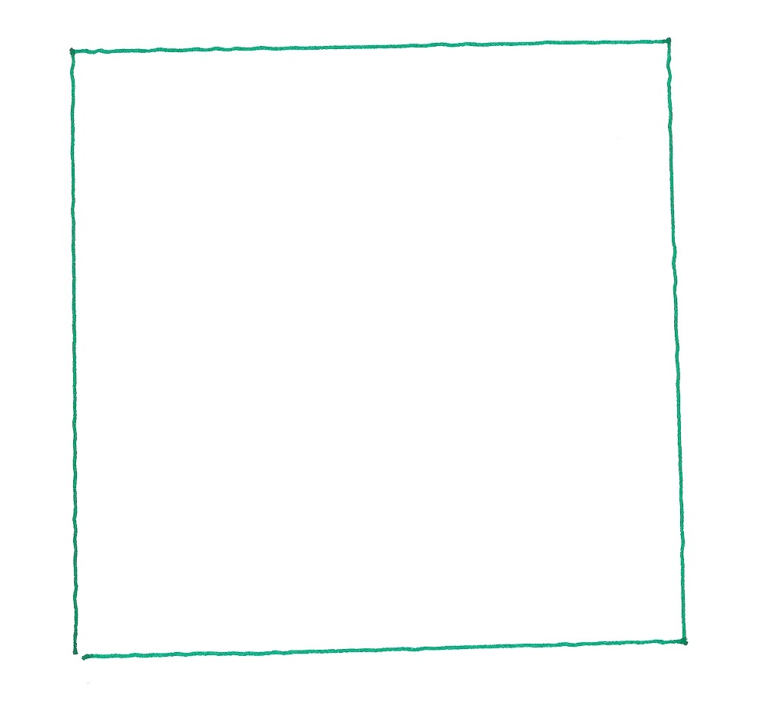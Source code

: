 <?xml version="1.0"?>
<!DOCTYPE ipe SYSTEM "ipe.dtd">
<ipe version="70206" creator="Ipe 7.2.7">
<info created="D:20170620002706" modified="D:20170620002706"/>
<bitmap id="1" width="998" height="933" length="119077" ColorSpace="DeviceRGB" Filter="FlateDecode" BitsPerComponent="8" encoding="base64">
eNrsfQV0HEe67sWFJI5ZzCzLDEmcZEObbLI3u9ndZDcce2MG2WKmEdOImUbMjJYlM8eOHTMz
k2TRYEO9gpnWCC0H9t13Xn2nTp+enu6qaqr+6q/v/wsACgoKCgoKCgoKCgoKCgoKCgoKCgoK
CgoKCgoKCgoKCgoKCgoKCgoKCgoKCgoKCgoKCgoKCgoKCgoKCgoKCgoKCgoKCgoKCgoKCgoK
CgoKCgoKCgoKCgoKCgoKCgoKCgoKCgoKCgoKCgoKCgoKCgoKCgoKCgoKCgoKCgoKCgoKCgoK
CgoKCgoKCgoKCgoKCgoKCgoKCgoKCgoKCgoKCgoKCgoKCgoKCgoKCgoKCgoKCgoKCgoKCgoK
CgoKCgoKCgoKCgoKCgoKCgoKCgoKCgoKCgoKCgoKCgoKCgoKCgoKCgoKCgoKCgoKCgoKCgoK
CgoKCgoKCgoKCgoKCgoKCgoKCgoKCgoKCgoKCgoKCgoKCgoKCgoKCgoKCgoKCgoKCgoKCgoK
CgoKCgoKCgoKCgoKCgoKCgoKCgoKCgoKCgoKCgoKCgoKCgoKCgoKCgoKCgoKCgoKCgoKCgoK
CgoKCgoKCgoKCgoKCgoKCgoKCgoKCgoKCgoKCgoKCgoKCgoKCgoKCgoKCgoKCgoKCgoKCgoK
CgoKCgoKCgoKCgoKCgoKCgoKCgoKCgoKCgoKCgoKCgoKCgoKCgoKCgoKCgoKCgoKCgoKCgoK
CgoKCgoKCgoKCgoKCgoKCgoKCgoKCgoKCgoKCgoKCgoKCgoKCgoKCgoKCgoKCgoKCgoKCgoK
CgoKCgoKCgoKCoofD34M0CtDQUFBQUFBQUFBQRk7BQUFBQUFBQUFBQUFBe05UlBQTOhNHCOB
0ZZPyWiM/bTzfIaqTHDnZz+18Q4dds4Trw8Yce2eodRnvmU/7rb+738Un+mpG/Ve/d95YX7R
a/Gvus78096A8c71x16Kpx43vOjRqsJPOD2lmJ/41v20O8j/LHd+ZAv+E2v645qyCe/Mj3+L
f1ojP+bZTfgdeEpF+H9h48j/qKYJHcUJx07wuo5yLzjEz2FGKsDL1QkoAM8AwP4/8n2h+H+P
kj6Noz5b6z/iMf1FONpPqM9E8oavG3nphiV+tCU/Tt04raVWZfCxHEm8VgIjE88NZsWNcUba
xXFaLZJWEopghyZGnQbPd0I3ndMqayzKMOQQ4VzGSENqO0YDO3hNhv87yr0Y5dkWznr4Pf2p
jw//09K4eYzz1E1kf5Ke8ln6iS/nT2sTJtIijfc28WOQhWdhvbzmTZzYEjBaiR3r2RvtNRnn
ag+7icMeTgKlisU0Qf2vkkPcQHg5ODlDyuLwK0L+VfBoCRmFkmNxzflRmzV1uSzLwYO12yS4
gUEbhTrAn3BXhUyuzVvgkkXZo18Mx5LNKhWrPjHu2e6gZl8enwXL4JqjDHmObBxyrXhUNxXL
CFvIOtnOY0OoZleOVJUkVsWol7AsDjU7DKOVCT6c1aqJUE2VQqnODReGTgdWkBvSlMGrxvMs
uRroxinRITwuUbhigyvwTjGM9tVjEOvjyZOmQBdAhXJmGcCotNtMRqWAS5ZR4n1RoSqVAt42
WHnt+0uygvmQnxzZmzwJ5CpptxqwHBUn3CnZgBw9WgzPKViyBVZVCThNYshLocI14dGXBNUN
VhjVWavRJjtolYyWwj7ocuF8OHRZWaVSTrazmh1QmXg3uFTIpepsydXAnwwlo1JfUXwrhQur
/aDgBC8Eg+8dw6uUpFwVygiWhO6ikocnz2p/lBlORR4MOf5QosrDw+EzgGqKXgS4cQCAa5z0
RN+DG7yy6bu98KcUsJC6k6dIoVA8pe2loPhRjH0kh/n/lrE/E697VlsKIZBgIkmbsY/xiR/y
ewzGPpK6D+XwE2PswnZuDDYy5jM27IwmzNgHSdhQxg6egbGD4YydG/M5/1nfqV9urGesQsYi
8L94ZZ/lvRv9/3FJ7MQNYaPsP6H7Ncp7MXYavXGY6NDYuL02MIKxI9KhSQBxQ56wRe19MGnU
fvfRbvDAUc0Ow5L2ezg4oD+iejA/NSfn1VyIZ4dyewy5UqFNlDQkH/1mlOxwxq51zhwGoc3a
tJwdNKEQBstr82fC0MiStAuEIZN/YZ0JEya9DO2ytG8IOS+UDyLZKB9Cm8k6KY5sAYR9kdNj
MbuEfytUqEWBZcllAosm7Ri5oAqVkiekHZUyWDqpGxjRxSDkU+iwaHqsnNYS0WRMj4GmIJZw
bV5zCyBXhOUKLF3N4XERfQP95Kr2y2XC0ws7gwp4IvjJEZakwkolo9XNQcXBo+Qcqr2MVZGb
MqyfxWt6H/BcyGVUP1aa3pNsQKpulDmO8GG0p9YjLfT7pHIZWSGXkeU57Xxghws+h4NPC2Tx
mhcEng56WXhNzxFfRvQQwqMUcvLRYXlE+pWoYwu7Q+ikWM31H5BJ5ZoqoZ8qBbafay4KZOxK
lUomZwld52VOhWnvi1yWp0T8ZqHNkdtXpXhnBc9yGiPdYH+NMnaKX8DG/r+tmv/quv0cZtJh
H0dilOOFr/Iw3jvO+CUYpWM1Tp9ivFMQStT6Zk9kjHVI/TmtY7kJXZ8fbb7VLNVjEDz5Qo0/
EjuOfX4cM/7E6v/UZ1L7Wg2zxLJjmU/5XzKN/cywE3iWJpi0rdATSaP1TEf23Qb7mJp+Fvk6
j7/8mcY++AkMMw0b69GAnAyxlHJPHUcZ7X0f60SUcmSvUxMBjXFb6HEja6xKNSxbZCRn1KSU
067PCBDaPKowd9D4jEzeKAdIhATmC1m2docCEkUGW/XVN1XYb8Q5agrmB08KX0aZTCYwXnI9
CWHjhx0F1PsLS+3tiBKTWkEahg2kSo39WQrJrKYXgEYfMJUlbJMDGvMsGddQKgX+SXYjG9V8
W5O/TKXU7rupEFjh1VPwiBYqMYsb4DnC/RTIbIs38rwKXTTcGWQ1XFTOQJ6NnjGVuicimI3V
HQqSM7KwAzyMglilEu/ODx3RIDQV9psEHi6HV1OpHlCQqRippkqwbr24y0FqK8Unyag5v7pE
eCwZhBDaZRXuG5JMBgDfw6pk+NRIkuEc+gfUxBuVS+4PNqmrezG8Oks5wwptppzjlJqa9DEq
JS6CnCy8Yviaq/sjUiUrtF3wbkEazWiuNkmQVD9hGFKffjz2JMf2ehngB2C3Av9kNT0X7TYc
1x/dHbjbAM6nRzagMSGhe9oHwFUgcylJm/H1BzYeyxeINixw/uYbf3cp2hl1B/Bgk4ra2Cko
Y/9fwdXHYHTj0CEAhhJmdnS5y1hskJ8w1xpdpcMN7T8wY1C0EVxd+OIwYEzG8kzDFuzYYr/R
ch3CtyekvR+Hsf+o+zuRpfrjPgZjn5B5+RdIP4Kxg7HPblS6zmgldjTqPpKET2SMSaDrzAhB
17hysmcZpfhxdB3bV9UClLHfmvE0Mz+m3CFj/ZxSRZgqJKIKjYUQm2CJLIZRFw9JCMNps9Cx
+7qjVxCydPRUszxhbsJ5oXWW13BUddtG7P/MUBv+OC/ooA1cW8PA8drWb6AxsSItBc+RsQC1
/VzTHRAGCBBB0mwnnRRC12WsiphSVYCcCEeUQoiFapm1SW1JbsSoy2pxfiERWQjJVk3FMfeT
saxAoZWY8vVgXvcI8PdRgivgFmBvAwau3AHKx5BMAvCAY+A+PTxPWGWXTMqoJTFq3tiPE+SB
3Syijn34Zx86lu/DK7gIphcXB0nyE6UCUlMF3k2urgYrxT978BJm8ohX9eLSu2EFAAfrc5uT
d6N82DuMgmTVBVhcCjq2F3DEdKzCdetRIA7cxXHwkPsoB3APgCuAuQvANcBdBcx1wN0E3EN8
yt24oPssA/N8xHEwz8c8382jyvfgv+DyIQ935uEFuc+zcIlWAH+bU93HGx/iIh7jqpJD4P6k
/mR5S6F8iCoMrypK1wB/C4CzQHkGKC8BcAqwJwBzGW0B54HqMuCu4HQD3Q5wGx2C7k43ugiq
B2gjd4GVXgXsFcDeABw8l7NAcQbI4Z6XQP+Om2dz97QGV+W23T27uTLj+X+8YRawwj7e2S52
s4PPty9/8/Ht/m7ySsqQbR5Qxk7xM5DSCRLXZ/zOPHXwdyLj8uPbq39JUQwYRYXy7IyIf6q0
lRs6Ojz0NLW+C4AZ45aNY6UbqcPnh53aKHV4Cl8iXygFXrJji6hHjikwI36OSmW1+cPQcx2L
zg3fc+w7PhpjBz/Nb25sj9CRArOn9JvYH/GMcs+YfmynFTzdX+/pKpERD8qoz+eoT5HmIXlK
F2DEcztuHUZv4Z7iHTD0VeJwvYTlMMnZcEWHdv0ndL+0T5Qfrt+AS8HGTkg7eUOJEJcncmIW
d3Egi2aRTVa7NRMs7QKXnsAAipqfKzitpolHCa1wg5oEVBm0D1LwkiEGQV08zHo/RIqD+wPq
Z0OhJOvsaCoCwdCt3Y/QriqR+sMlWVFoLMnEvMxpVXXYOSo5IvYeIhEktnFIufp4Fi0Bjzgz
zxDG24f4qkpKdmARfe3lOMxs8V+Q9XGq24CH9PU0kJ0CioPMk4Ncz5YnN/ew3dtk9/aoug6D
gd3yh0dA3zUAzgAFpJEXEb1UQtJ7A7A3AXONV0ImCdnvJaCAG68jkslADnkZsGe4gXNAjmkn
f5Ltg0v4E+Zwkusn65CXngGyE0B6Agx8z/SeBapjXP9R0H8egO+4nsN833eg9yiqmOqw8slx
vv97Vc8FoDrFS88C2SVYNCKrqpuAf4Cp8m1M6W/ijsYNwN/FvPcUUJ4E7A5Vd1339areG+W9
1+sU9za3l8Ol5N7ZJuWDLczjloG77QP3D/D9+7m+79H+3BEgOwfrwA8c5gYOcf0w7ZY93q/q
2avoPgIUnf33D6pgxeTfsf1w5RhQHgZSuAP8F+75A1Ad4eEZMT/gonf3PzwGFPtVfQd46Zae
ey1999oUjxvkDxq4rmr+8d9rs5ZtL/9TU/YrxdGvVcYvLo95Z0u2WYrnlwdqFmaK3i6N2/RD
+x+K4xcn+vmf2JZ652SV8m4D96hSdjvr/ql3M0JfT/V/LUOU2H165e7yTcebjWM2vNUgnpvu
8XK236/X/VHP6wsDry+fX/ehZciq6d6fz4hYMTVqxZSgZbYBK2z/8u4TXqnQDEkj2Q98mIdp
xShjp/jfwdh58Mz6dvCMpP1fwdh/lIGdHceqxmkxNG6UotgxmC37jEMg/IRN2UPv8tPtnFrO
qqPbjUeehVIQ0oxN7EfxLhzJ2EdRTYw+BjHa9pES+me728+y39N25kbrMT3zQ/eMspOfT2Az
sSG7cUVZ4/Zwx3hCBh/Fp/t9AI4fx7I92ljV+FVmx2Ts6jRM5T7ycLwfN1HePkxArvUqKZEh
VyXoh1lMTbH5F/RwMgUyrjIDADkG9rNKcpRKw2/Vvo38oPV4FHMCT3weMeXGtmgVtqn2YqMo
5KgPOaYLGTz5BxzTjYycLLHEPmJUxAIsw/srtVQoSi1f72E+0YxmSeQcmBurhRBSnpMh3z3k
wTfAc/2AwTIDVoZLISblHrURGNlpH7DIXNytMWg/BgyywXJKshtm1BwxNcNz6cWW6m5sob2r
lPci268KGYp5BluYeWT95hUPsHH4DuBuAUS8rwIFpK830U8A+fM1tA4ZLDjLSy9jOo3JMzgH
mN3SB1t7b9c8vNQsu+Ozp35Ffc5nlSnLW/JMvZY7hDsujvd4PTMIpg9Lxa+nB/ypRLxue9mr
8V5f1WZs2FqyrrXQfXftl6VJwd+3f12aHHl8eyfoqZPeijmxM/Rw+5ranODDW7x3162qzX4j
0h3uFnJ064rarI1tRW47qpw6yj4pEIuObnXsLHPaXR14vOOT8sR/tuS57K97I8X/0+rUVdtK
Vm8v/bA4dvXOsq/b8kx8v/1DUfSfyuLezwl7Jcb9r/kxf0gTrW0pcN5emXrtCCz9m5Jkj46K
uOM7NzcWHAaqneBJ7sUjoj0tAfu3hB7ftWlH7cflqZ+3FixICzCLcpoWuGpK8OqZERuWlMXY
pfvNyQycmx4ww3eFQeAas6D1thHOf65K+6wlH+7/Tn7MZ82SOdHuS9NEcOXllMB3C2I/KEn4
R2PuK6lB8OeCKI8vGvL+Xpm+ONZ7fqS7XfCmueGuf61Mezcn6rXkoGWtRXBlTpgL3MEuYMM/
qjLmR3u9ky/+XXakXbSHabiTeZyHQ07IvLIY42z/WbVxM3P9puT5Wm9JfqHQb0qZaFJxgO3W
VJvmxP9K3KQrCbAqj9RN955VGmGV5W+W5AGJvUWKh02Wr1785pfq401zffXT3R0qw97cnWNQ
HmBWH2pdFzYlbcN/hH+ll7F5Wswqs+TNs7I9p4d/+1+Bn/0q9KvfiL5+LdNvyqtztxzYLSOv
AKMSdF+UsVP8K2QhPyNj58eOLvLsMa+ehWhwPzqNcNIcjx2N3HOQSKj94DnAPrsMiQfPZlCd
kOvrsIuvRWi5cdP4jGhoL2a4Z9yIkYXhln9Nd4Ydx9I+0jNxLOX/sHg1WqcwjivuaPf3GUVa
Y+n8RzgFjKNLGvfBeHr9R7Gx8xOWUj+LL/nTc+Ym4LLBP0v1njYOMsrYxQjrOjusR8yN0Zka
/TqMPoRBNN/at0FNm3H8N0HWzmkE76PeOiLeFqRoMkyVCTHuRVwUkeReLGx4oJRJsZm3C+sE
INW8B5T3kA6Bx9ILJVxeV/b3khwY1eA10Q7bgrUg6sAwYFAAjDXJqJQn2MR6ium/BsBRWffB
vgcnuYFTQH4aKE4A6f7+B1cwd70ElDcwoX2IrdDEKC3HBFuOBdKCcluhpXAmeo9HWFZxA6ge
4uU9lA/zAK0z14DyNiLDcsiTLwP5dcCdB/KTXP9xvv8i4L+TPz4DlKeA7JDs8Vm0ojgJZD/w
A+cBewaoziIjsAJS6KuAP8dKzyOaDS4C5iKyHoMTQHYMSPcpHm/ru3MI9O9SPd4mu38QSDsV
D9pl93aDJ1uVD7Zzjxv6b3aCrgb5nVrZzYreq7Fnd9fIb5X1Xk6/cTTz7vHSnstfV6a9nxXq
dqR5dpTLp+35c9J8LVM9bSWB5hJ/g1xvw0L/GdkeJmUiu4YYu7roWQ2xxoX+ulkeViXB+lme
r3Vmmub725aHLWiM181w18v0gOtz62Jf3ppmWxk+I93VpMD/r0er9ROdZ8ZutM8PmhGzwTYv
wDrHzy4/CKbpMRve2pKhE7fJoSjErlA0vzJqSvS693bnW0j8P9hfbJztbVYQsHRr+rx6Mcz/
BfF6wxxvI4mvTqa7WVGgfXXklFQnu5pI68owi5JAI4m3cb7P4rbEaSmbTPJ9zCQ+Jtmexlke
xulu1hI/s0yPqZGr7ST+80pDZxUGWxUGO1SJZ2R4/TrO0bA0VLck2Lg+RrcmYlp58OSSwAV7
Jc/neFnWi20bEyAltqiMMi0LNyoLMyuPmJLhqV8QZFAosqiINCoK1s3zd2hMnNuYpJ/r/96h
CuuKKJh0snwsi0Pe3Cn56Ej1S21pDtUxb+8t/N323Olpbi/Gb/r6cqd5oQimV9ozHCqi5tfG
vbMzf15D0ssd2fObU2CeRsUhppWRBmWhxlWRhtWRkJwbNYn1GqKN2xMN2+J1m2ON2hP12xPN
d2X+qsjvhTLRzOrwaSVBdq3JllXRtlVRtpWRi5oTZ9fFWFWEWlaGGRYHvHOoGF4ui7Ig/YoA
/epAg3J/wxLf55PX/jpq+Yz4tQbidfrhK/UiVuomrJ8au+pXgV+a+C37yNuxi5XL0LAXP9hC
ars/U8ZO8csz9gnrAp72ER9JGp/RoPfs9fnxRH1kLMSRetqRx7JjmdR4bpiNcTzN+bixX/jR
lrw2Yx8ZmWGM4YARlJgbj8DzHBiptBknBCU/BoMddlO54Tb2sbUxY3Q6xmkI+aG2+l+MsQ8G
tmFGd1IY6Reg/DGM/emkfUxVzESY8DNGf/pJ3PtZ/x13vGYsF41RhWdKbdUZN0oU1rHGbkYd
S8IGYbXeWLAAP9HobPs14uEBDVOVa+irQssPUUFEyFhT8RALg28j1zbuEuAuAPYUUJ0GzBmk
smAOqLrzT+w/C7im2+e39dzao7gfvbclbHd99KEtsd+31/ZcTT29t67rcvmNkyeAEpJbSHSJ
tuEuYLtw/l2YKj/ChPwO4G8j3S9/HfBYm8GeBcxJoPwByA8DmeTWiTWNeSsbcv+YHvJmvM9f
i8Qf5kW+FOP2j8pkvQ1/X1abGXt+3/qWgm/KUr4qStxUnVt28Wjb7XOQVF8Aqouo8jA3+SWg
givCEp7OBbw8A9gfAJ9+5UjS+QOV3ZdXVqQH7GlIPrc/7Lsty8tS19Xnee+u27ylxH171cq6
7C9Lk95NCoAM+d3M4M+q0l+N9/q4NOl/JJFvpQT9rSzhm6a8VxO8/1aW9EVdxocFsX7Hty6N
91nRWripo2K252q3XQ2fFCV8VpqWcP3onwvi1++o/KAw7qOqFD2Pf37eJrEI3vhqbujC1IBZ
Yjd9vxV/aUq3itpsJFo1J9XnZUnwc66fOaR6vlWdYJfiMS870Cx20wfNGfNzAubnBM0MXTM5
fLVuohOkx5PTnKdJvHSrRL8p9LDek2a0Ld50Z5JxR5xBa7RlRwLcbtEs1ikJfD7D2aYpdmah
r3Vz7NR8L8Oa0Gmlfkb14S8UeunWheo3hL9Q6mPWmfBcqc8L5X7WO5LhDnYtcUv3S+ZvS7Nt
FpvXRkwr8DatDTeqCrFoiNIvD5pZ7De5wMu+I2nuznSd8sCZZQFTi3xgcYZ1YTDnKYXeuhVB
MBOHbSlmjVEm9RF6laJZncmWLbHmTdFwhzl7041bImdWB5q2RsH1+QeyDGqDjepDZ5T7/eFC
7ZvHS6cWedm0xhjXBBtWBZk2RBpVhdltTZ5aGGBQE65fF2XdkWzamjCtUqRTHf5isZ9eVbhu
RfCS3RKjspAZEn+bBrFlQ5xZY4xVS+IHF5rg+sfXO6ybEvTKROa1MZb1MTZNCa8dLDIoCbGq
i1m4LRseZVkdaVEVZlMXY1EbAX+aVIaYVUUYlYsmw55OfdQL6a6WdZF2DeKlu3M+ubRFT+Jn
WRkBybZ9jdiiNNSyLMKwMHBamgdct62KmZrqalIYPLcxAXUEysKsyiMXtmfM35ZlWhM9VeJv
WB6mUxBoXhn+6vY8s4Ig+6LQuSVhVhneBnGOM6PWW6Z7zIxdb5/r905Dimmiq1mWp31R0JSw
b+0zvYxi1uoF/9MuesM0p4/NfL6Z7vzJ9KBvZkStnBq9eorT3z4P8ezHriXExi6EV6KMneKX
4Oo8y+FRSvwd47gfw5XJgcO8pYY+sUNssNqxjzSJUaqeYR6jCcx3wg+NxzsY8gsJP9khMXKJ
WFTw9McxsoYFuR1OF5XqYMgkVpXwNSfmNaUWPVC73rNKdS0YZjBCFwKpFZaqaobIBa8oVisi
MYOdsIT4tkKhMpWSH/Sg4lDwK57YETkUcACQOAPE6wothbBpg2fHDx3ch8ezrPbzwKuj7mLf
LuEyMqya9hDnNA0DV1eOdF/U7BELUJHsFijQjVevq8BgPGQh9JlQtGZYnx9U8/L8MPJGIjYQ
hzJ416SMUrjgwkZ19AlNNDl1PGee6Fd5Ek5N2wcNRX1g1D57g2+DdrQ6EisDr8pxhDR0y5Tc
YAdIWNeEFwNannqCeZNEPxAEusND5HGDhlzyHwkAAjQB7lT4KZVpQmoolUpyoRhcOUHiS2pL
BBJC7owmhhys/yC/HXyXNTJgXi0AFmTApMLkh0rBAI1gmEiItcXqKi0iTYKEs5qYD9oaCSIk
FnYmESo0L6z6XYAbyQ6E6BIPuwEeSDWMl4TgkHLqiBDId4/BKmVOza4HOFYwI5NOkwqoVdly
Vn04WZLMkZqCYeUa4Ucfz2KRBvLLI2KMO4C5g03NFxA9Zo+o+o5wAycBewwojwL5KV4KWfdp
th/rKJBD3HUstLiJtcoPsYUZcuk7mKVfRA5uymNAtp/r28E8rum5Ud53dcP2Sn23L7/uKLKO
3mSb4A4Z469dP7VL85yTHaAXvua1sqgZon8ukATphK8yEG+0zHC3yvDUi91gLHa0iHOyj3P5
uqNg896atVuLG5mHzeyjTtC3HQxs4btb+a4m0FUhv53fd7WUu5fWezH24cmZPsttkz3tM3zn
FYQYxjuZZXjZFgfbloTMqxdbl4ZYlIjMSoKsKkLNS0VLtqba10aZFQVOittgXSSaVx1tmetn
J/GfHrLCKGodJLROlzqtE10dMrwWSUR/257nf++79xqT3qiMnZ3pbZ/qCbcvyA20SHLRT3Q2
z/PTTXExz/bRT3ZZUBU9ryJySvQ6m/zA93bkWUj859fEzK+NtcgPcKiImJHqYlsZblsd4VAn
Ni70Ny0SwTosaU+fVRf9+s48y8owk5JgyJxNS0MMC/2NioLMioMNM70dKqJmlUdbl4ZZFoWZ
FgaZF4UaSvytK6IguzMtC7eoirCqE7+yR/LW4Qq4XLAldXZDrFVVJMxNN8/XqiocckjD4gD9
woCZeV4GRYHGxTCJZjfFwT2NS4MXdGYs2ZtntzVRrzbUsCUK8vOZTeF6rVEzG8JeLPWFDBky
TL1cr/8ULTNIcvl378/hiViVBE9K2GhS4D89wxXmZtcQYwM5bUP0i7nulm3iSUXeUysCplcF
GbfFzKgWQYINmfmrhwpsWsSQn1s2RuuU+EPGPqPI16BC9NtsF8i9IVeHLH16iR+k63Zt8f+d
shHmNq8zVafID5Y+vzPVuiHapEz026SNcGldHQEvkX19zJxG8QvJmxza4hza41/Zmz13a+Lr
ByVTc92ey9g0vcDTsCJwbmeSMWT+FYFw+WKOy5yORLvmmD8frYJ3xFIS9FJ9vFVOwKSwVebp
Pva5AVZpPpP8lulFbLRKcn/O8+v/cPrYKtHzzdpEqwxfwyQXvTjn+WURi8qil1REW2f6maW4
LymLmRT4T5MEN5sMn493lc7NDXrO+xvLVE+4A3yKZsRs+HXAV1Mj11rl+thKAg1TnHXjN+sm
OMKnZXLkKviveYbHCyErHLL8bWNd7CKd3smP+bQl19h3dei1Q/9TnPBRWeKHBXFfN+Z+Upb6
RVXGXwsT/5AW8k11zlc1Ob/PjpwV4fJmbvTS9OC5sZ6vZ4csTvRbLPacH7zZ3nNF7p2T+4Ey
4sjWhJO7yh+eTzm77ytJ3LLSNNgnDTva8UVW1Pri1JW5sctTw6oufn8ayC4AJmhHtZHrZ/+9
+c+TQhGND6zKww0Fbnw4Vs2FhEaTMnaKn4uws5x6agwtjjSuKpUfQsW1CTnPD05dMW4cEuKX
NOhnRGKR/byxMvDLImQ7OP3HsOgEQ8Vm2hNqPMXBFpJHFJV3WHATfpjFT4HmRONQvAJORSIa
D5pJ8dwQZIYIlswWgSePgOssq1KHLNAQ6WGMGghRagdnEkFzTzCMUihCML0K00MoVHJhCwoK
p+mPCNSdhGgb2U8RIjMPyvM4nnSveC2bJqKmmn4TR7Q0uDJkTgoFh/iuEl5jrRgjKsCSKTnU
M7loOdypoyKz6mhvg4Zm4s6GrzYJRAyrBy+CAlN3zAlZwtu1O02sVrhj4nEmhORlMAsVYrUJ
rSzxZSOFQrKtlKvU0Yl5QOIYD3uatJ8vgQAzjDo7uVRBKC7uS6kfEhJLjVR7QKHEISxYVsuN
jtdQawjZgJQcq1KxwxyWCelVM2q5UthOgqERDixUFWYoVapIXDUZywoXigRSk/JEjYzqhugr
q17KtbQTCk3sNSWWXghqYcEF755KQRzxiKLjPqfo1sg8HvDKXrzs0jJHkyXSGDMyrAPhHjEM
yQrLjAEJHHELsLdQqAdIleE6jw3Fgyu3AfsIL+8A7jqnwPszt5EIGZFkeOADZLtW3EPkmYXp
KtJOIP++W9imfRUHkbiC7MDK62iFPw+U5xEbZ4jd+CSQtt65cBGAH4Die6Bo6L6We+1Y9o0T
wce2vZsWMi/Myev4tr/WZHxQmvhhSeKfc6NX1+V8mi/+S2b4isoM0f7m6GPbdoG+Tr4r/cKh
hv6bcCn+YUfAngbvzqqoEztWNBes6Cj5Y2n8G3nh032XWyS66cZstJYEQM5sWhxoWioyLAsy
KhdBJjY5xx2uv/d9iXVNmFVNmGV16PzOZJPqYKPKINOqYLjDvNZEi7Jgi6KgWWVh5pneunGb
ft+W8Vpl/KLCiA+3ShxyRZNEK58LWmErEf06ZKVtSZhVWRhkubaNcRYNMQbVYRYtcUZ1kSaN
kTMhZ2uKst+R+uoPpS8Uexu3RP+6wH1mTfBv8t1NmpGdVrdKZNYYZdWKKOVUibt5TeisVvHk
bBfbpmhI82ZvTZic6wq365b4WjdFzSzyXrQrHVbSsi58WoE3LGV6hUi/Osy8WaxTLrJqjbdt
T4Ic2Lo5zrotwaQ+6t9THC1b440ao6eVBxnUR8I9Ya1mlot0K0Pg0r4z1XZrsllrnP2OdOuO
ZJ3qULjP1LJA3Zoww4Yo/boIk7oYm+ZEq5ZE88Y4+61pls0JBlUR83flLtyZO7UwwKJePLM0
2KxBPKsj3aIp3rwu1qQibN6WFMjM57Ylf3lzx9QsD7sGsW6+3xsHiqxqoqZlekxJcdHJ8oLX
CqaZGR6za2IdqqN0Mt0daqNhbwIu9TI97EpD7fKDIC/9+85ix+NtWdKrmw/UFfZdq+buxd09
/vv8iG93ls+Lc4u+fzziwdE/VCXOSfV6tSjyvYbkv2zLX1QU4pAbaBi/Cd73haUR5gmuJmIn
B8hy410gGYbM1izO2Th287SgFWg93kUvYr1NqteiwrDXq+Igg7VL95mT628U7WgYtf6jrXl/
7cybnxnwQWPKR63ZG060fLmjJEV2cdmu8qTeswndZ+N6Tjuf61h2sPKdSvGvnP72x6ZU44h1
sD/1PlyJ2Qj7g6biTUvLIqeLvl1cHGqT5gF7i6v2Vb6dFTw7eMNn1amxF/dXSG/Uym7FntxV
3Xe9QXqrA3RtYR/C9UbF3ZKui/4Hm8sHrreCJyX9Vwt7Li0Mdsy4e6Kk94rbrpp3kwKq5Leq
pDe2gf5axe0W8Gg3kMOfzaCrWH4t8+HpzMenS5U3y9hbSXd/8Dra8kdJpOjs9uirBzfsKs/r
vdgAHqc/PFUpu9mpfLi19/ZhID0G5PtUXecAOAoG9skefc/0XgT8aeTSy5+DvWD5k0uARSuc
tLP7Dtx/H9u7TfZwP+jdqXy0XXr/kOrJ7ie3b+CxLdiw3Eeda+U95DuMXH0vogg/4JKi/x5g
73Ly28qBbp4hQ2kXgNxjZ4V11Prp0WusItetT4vqQ9F1UHNKPs00VgzFLwcFhFbwWzInxY+Q
1SD2qAnDNYSEjxih1n5mOYYdcyKPH+tNSuifEPWL0DyhW0EsrkKhPJ6GQbDzY1s3GMIhR2pX
tPoFarH6aKMGg3siz3HAyZUaQzSv3hkTKTRJx8hLymvCGgujDySIMTyQzHDBqZVyZEaJYZMD
DrJf7VqReM6aLTw7iupACMUgDFCgSBXq2qoP4TWT1eFQzIPUkcTFlaoGg8ppX8ZB4znsL+De
AaOZJI5krpAp1dZgQXvAqZ8WYTpFMjkLWaot2+ygZZtj1L1GFldGgYOnKYe68sk17nIkPZIO
KDVGV0ibtctlwaBvIbH3DvMFlckZYgEeULJKrT6CjOHhlpGRjQXjsxJFY1MRWYVg3VUO1bqj
+nNaumsw6MKJ2DiPoxaznHAiUk6dA6HW/ZrtPQoVGa6FtWKG6nMI/e5i1DHiHgAWh1xjHwKO
eOTBLXdZJQnUdlslhz/RCof49hWV9D4OJQHJMFw5r+i/yMmuYiZ8CTDnkQIZ2Z9PsQO3kBmZ
PQ2k+DOqgN9TEoENqz7k57D8+DiPVNNngfyw9PE5wJwCzH5Vzx7Vkz1sT/vA/baBezv4ng62
u+zhpVblww7Qm37laLP8/m4gq+u7FXqorRN010lvwbQTDHSC3nrV3ZInl0p7LtfIb5X3XW3m
H8Itcef3ee+tL3x83udQ86Y91V80Zwee35mnvL6so9D1WKvz982ftmRL2JtF4J6B73JIUb7s
yP/nrtKPGtPeKAyfn+ptG+tkFrnBOt55Tqb/0vIY00RXm1z/2aURDmWRi5qTTQuDTEvDZub6
Tcvytq8X66a6zi4Nm1UcYpjsurQh0T4/yCjZ1SbLd3rEWos0z5lR6+HSMt3LoTD4jcZkiywf
g2yfBS3JVlWR1rXRc7akmNREwDS9JMCmPUmnInhaScDkQt8ZpYHmTbGT87ym5nlOyXSe0xqn
X+jzwfGK1/bm/Cpp3XSJl2l1mE1TrGFlsH5VqHFTjGmLeFqlSLc+Qqc2TKck8Ncpm1/M9piW
6/1iprtxeSikpsaQtVYhEYJlfYxlY6xemWhmWRAk7R9ebtUrCdAt8lm6L8e6IRJ2BH6TthGS
8Flb43+b7vhijotVY6RhWcDC7amQos/dmvjq/lz9kgBYK5Oq0NntSfat8XM6U2A1ZhT5Pp/l
olcWOKs9cXqhz6uHCmxb4wzKkKLDqCrMqknssCXZuDLs+TSXJTtzFnRmvLQje1ZTPKTNkC1P
z/N5bX/h9Hxf60a0rpvtrYsJ8wvxjiaFQZOTnU2LRPq5vlNTXf8jarVDY/yshji7uljT0hDz
8jA9id9zcRvf2J1vnB/wm5h1kF1bl4ZNFjtOjtlonu1nkxf0Vmvm1LC1ujGb5khC5uaH6kVs
fLk0xkzsOjsz0CrRc83J9k92lhpGbrKIc/t3x48/bM5+pyLRKGTDa/mRf6rLeKck7rOW/H9U
pa1szf9zbuS3ddmQoDar7udcOhK0rbb00rETmC7CJ/8y4n6CKysPO5WXeMUN7Md6BaiuodAr
crjbTfx2nEHRWrgzQLGz69YF1D2UncS2XPyaoBCFZJ0I8k/jQZlL2On1PCKW8MXhvgf9Z9Bb
Bt8mtP851NNEnPMS6reiruh1wF/BrgdX0TsLd1CcB4pLKEP4VqrOoEgsMphVZ9eNfYpHh/ne
yivHIRM+iXVZsOt6C3Fa7jbgb/DK20CF3Sg4HL9RBRsK2CDcRR1q9h5aQSNKWHbFXeMVeCyJ
J31nssNNHBDyJoAHomYEd7T5G6iePO6Sc5eRpEpxFfWduQtgAF8xdOmu4Wrcw9aAJ4AngS6R
f7RK+Zhl4LKLQ6EpezWuyl2A78EWgB4cZ7JLHQMHxb25hQJRMo9xZMs+1A5zgxMcaEJiPkTH
qr8gMrxCbCNydCkUjg05pqJvzdLd7OI2/VMc1If9ppVCQFXt4ESUsVP8fBCmeyZzQw8o5Oyz
q1EEocXweaLHYOyQp8kZ1TCSqWIZMK5j47PqYshkdjKFnGTODZ2pbchPjUiGTFQnzCEyvDIa
qYPaWWxYb5oD6tBqDKKzg5ocTSeCU3ugDdccYRUyLxBmtR5G0KUwmthuRIXC8sN85eAOwoRx
qMHRCDaEO6tUseTaokEEXi1gEHQ1w/gkozWdnLYmhEgy1GRYy1WtFweUIEEkujVq3h5184Xs
2CqgZeMVpN0aUQqjUUQoNQqHHkQL+R4t5zs0HQbPyPC/ZHoLVmN85tRXgBd6HzxWO0CaSqJM
9GLmeQd/Mcmn6ir6cKDlRRxrl2w8z8DvAvKhe6gx6nbj1KtRKQtRjoljHamVIGMmVb0Hc2YV
jzSC4bv463YLu9Rd5eS30DeLO6fqv4u1yhd42V1c+gVWdhNbda4B5ib+Jt5E2mNiQEZk+A5y
MISJg9leVkrvqb876prDD/FFoIAJf5FV9/CpXUaJu4gkxCqy5yUU+AKuqC7j7yCOKac6jw6E
+4C6e+cll46Ebq/7HsiPAeUetmtdUYpnQ2HAlgpRR3XDw0vlN05G7205DKRZp/aln9rbrrif
cHI3pMqBexvdt5YH7GsKPtSWeOFAwIFmj101SH5cnhJ4ZIvLjirn7ZXrWgvddtV8UhT3TU2G
257aT0sTlzfm/DEn/IPssK9qMyDzaQRdn5QmvBnvs6pZ8j9ZYZ9Xpf4hP/rVTNFrWcFzxO46
3svt49zeq0kyCd+wJC9EN2jVq0WRtgnuSwvCF2UH6QSssBa76AWteik/2D7J0yrBxSzOeVaW
j1mS26w8f33xpreak/VjHK3SPaxTPC2SXGxSvf7YmT05avV/Bn01PWHjFPG630R8a5TtMac6
4s1d2ZPi101L3bygOc600A8m40Jf/TzPySmOllUhOnke81oTp2a5WdUgzQPkxjBZNMSYNcZY
tyVAXm3SHGvQGKVbGzm9QmTSGGnWGPVv8WsgX4U8FpLY2VsSp+Z6mJYHP5/upFvkZ14TbtMY
88reXL1i/ykST6P68H9Pd7RsT5xRHrBgb65BdQhk17Nb4v8rcvXUpM22RaGzi0PN0rwNxZsh
vVxSHPGi39dmcZvgyS4uDIHr8/MCzROdHXID9eI3m+b4GEn8jUpEtq0J+nURUytFhk3Rc3Zk
WDRE6ZUEwUJnNyUg38Oi4JeakxbWxtsWBFlm+1vl+E2L3miU4jY9xvEve4qNojfoilYsP1QV
1XvK/85B7xt73a7u+mhrzptVYnPx5pmiFVP8vrFNdtcJXjnZ92vDqPW2mb5TI9caxjtZZHob
JDrb5AWYpHlYSwJggj2XabEb5pVFvLM1yzjVHaYl1bEf7Sx8uSLGROxiKnaCVFkneLVdig+8
p+/Xpr1bk2QW5bTh5JbXy+NeKY78dE9F8INj8V1n1u+vswxatzQj6PM2SR5zK63/Uobsakrf
xblxHpF3j605VP9BeYJ9rOs096/MwjbMS/FZkhX0QVVSmvzqN9tK4INUyN31PbmtQHo9p/ti
HfewSn6nWno7+dLhit7rjaoHhQ8vNDIP4UoT87CFe9wGumuktxsV95tVDyu7rrbKH+wDit2g
fyfXsw8M7Af9xxCjlp8Gshvq8R3uDo+6vU84dXx1jTSL7ZcTEaB6WEqGWzwSyF3T4vGk902Y
4QDLC9IshaZJhB1zbSOD4A4DN/Yq1eF0BtStMQpHKcVjXsJwGMyfjKaxGrUY/MbLNNJNmWaO
JxKTp5tnBjSNXp+mZZMPdcBBw3wsHnDENhzBjCBFQX64Ac20R0qteZEUPE/iuveqlDj2EStc
IiGUvfAhGObxQbyYydxGZBBwiAuOlgKQfEzHipwmBMyXajmYKDRSS0gUgExJTCTwo8VqrjOv
kRFyminD+uUK+IFwqsuxCl1tm++3KMd3U0480bEPep4KgkLK2Cl+bpdToihQsEyfQkYiiQlR
Dia4FAQGKo3ueoiyfShjFxQjeBSewfIA5ZBYviNCKyDlA5lOGpfIDk4iOnp9GE0DKNOSlGsb
M5Wa6c9IE6qe2o8bIsEl4ltGkM/wg7FNSNheZlDkg62+ZMa6Ef6GQhMhzEkh1YhvpRzQ0l2r
WTmraehIU0amxlPLjDUsHUmI8cpAnxRoMX/hFMj8bgqNfxypg1RTk35148wNaPzjhBZerdPg
gLYdXggrMYAPwdIFZEu5wCPSe7DvAfx4HVH07u6+t7P77jlkOEISBUyAVeTEu+TIUwJ+KVSa
KyzHXy5SsUfICMNgcS84j82wJ4BsZ+/dI1zfAemji8g5jr2BWCvK8zZQENNKHzahywQNM84T
hXHDZBtVTzlwVtn/A5C1gsdl/N0vGnMynpzzOdFpF7J+frSbgftXFn6rDVy/zOm5tDjaNfjk
zrwnF2rZBzXSm4dA/1nA/cAP/MD1n0GBjpXXUOQKJJkgNYQrVxFVZs6h2BTK40zfSSA7jexU
qh+A4iD6uHdvgQRAea+Je1CtulMDHkRdObBQ7OZ1quOT+vSAczvW7636tqNkbpTTO9lhb2cF
f9Wc53uyw+1Qc4H0atbj87k9F8qUd1Lvn4DrVcz9VtDdoHpQ3HO1HQxsAf3Oe+v9f+jUdfwM
HpXVd/kfdZl/Kk1wPdI6P8pV1+mLtbuqJODON7uRfXj5njKLkLXrDtQUgjsfN6S/mROyIMFj
rtjVNtLRJHi1ju+yl7IDF0lEhvGb5lWEz4zbsLgmelZRkFWuz6LqKOs835mx66dGrv6V/5dG
yc5zCoKmhK4wSXJeWBExM8kJRcbI8LAuEpnk+MxMc9XP8lzYlPDJqQa44lAdZZjnY1Lgb1cV
YSTxtSkLfW1LGmSSU8QbFjcmWBYEzioPhwfClde3ZhhmeuqkuLy1PWduVdTLzUmGGR6/68jU
zfJ4ZVuGRVmwTq7XvC1JBkX+OoW+kOWaVYcZlAZC3qtX4GtUFKCX62VaHGhVFjI9zcWuJtK8
PMy4NGhue6r9lgSD6rDn8tz0qkJ1q0STC3x+lepoVBE6tyNl8Y7smQU+9i2xU3JcrRsijcoD
DUr94dK0JkS3xNewItCkNmRqgYdpQ7hRbcjkIs9ppT7GDWEzywKWHMgzb4qeuzPdtjXOqCrE
oCwImZS3JE6XeE3P8dDN95mUsllP4vMr8XrD4gBI6Q3LAmARFrVhNnUR9o3Rbx3MNyj0MSsP
mpy+Wb/A264h6s2D+RZVIXPb4me1ii3qw2fkey7uSJvfJJ5TGTm7SKQftm5Jmu9rKQG/i/H8
KDn0r3GBy1KiG6+fvYpNrAeVXfAF+QFIiX31MOhzq8nLvXB4J+jrBANvp4oWJnrbJbgbRjs+
H7j8OdE/IZGeHPKtSYKLRYIzJMbGolVLknxfTfb9Xbzf+6miD1ND19Tm7AJSeLh3R82akrSC
04fgS3cGKLEVF9lsL+P44cf5/itobhr5cRRhm2+4fS7p4NaGBxeTT+7Z1FQQeqDVrb3sm6JE
7521caf3OLWXbt5S8kFS4J/TQ9c3SL4oiBcdbPXZVfenhMB/JIduKEqD3cPmB5dPIjdV7qw6
UiIHT/A4h16lc6gbC981cBF1RTk8RQ4xFDOwTwpbHvgCXgLMDdRpRaMzV5FlW4VXUFiYE8iG
zF1GOSBdxBVkxUVd1zuaqX/g8iaj6NL8vMYjk/gd3G7cwwnFSOdV9zW+uqQnTmwIZOKeXhxk
ErdvPB6Y4wVdHCGQGmcZNefEbb76e9SjVCjwUcKnc0ClYrTm92S1RvqIkE/w8iDjehw/GDkT
fy8Y4kWlHIyiqfEo0nyC5XL5sO+yVColg56QkaLvOHEq4dWxOmGe5CNIToSYgIYOZqunZ5Uz
Km3vLTJB1eC0pJDNsowQ25PMPys4GQmGL7WNSyP7lCsVUrlsmDOXSqXCn3jQzypJdNA+RiFc
RlYT3VTQlJLMyYg/gwxbZOZTFtMPThPZjCeD4Bprm4YBcOphXGQTIzcLuw4p0QPAb6zKsglb
b5rhZineGNla0QNUchIhitOoQyljp/hlDOz4CeUFFq3tLznBpVZkXU7tCkccBsdg7JhGQu7H
9vEq3H3m5ZoZ5UYNJ84MRkubUH2keAxLCDjWrVKgvj/eKNUwWO0k1ZBbsrNMHWONF2wL2rHj
eK0JkYm1hDSqah83wHehOdRgU8/eRUNv7FXAwQ8f/MbhwU3uAh4YvYYNnpij4sjArOoxjwzL
wix1TzRxhsn8HfBcSLPfx6gEE43aLMOj2iJjL6+e5uMRUM8ldwt/6a6gQpXngeoKGuWUX0Kq
P+l3oL/6xqmCs4ea71y4iob5wCWgug7Y+5rvESHzPSzbgyt2Vdn3EA1lsie5fqzmVYUeaAk7
svXvhXEfFcRYeC5/Jy340+p0G781n1WkubSXJZ3YdRgxW3AMSK9g57tr2OfuHhYkY5kxRxTI
F/DUGDVdFyIPt6+pz/lrXvSfJFF/yAlbEufxfn7k2+lBq9pQxGDRd61Zlw/XPblU8+Bc3qm9
u/pv44sJP8eKs0CGDcj8VcQrmAN8b8L32z/Pifl7Xsy3ddm/zwszTXQ1yfaeGrcR0kLbkhCb
4mDzwkCY/vJ9lYXEXy/JeXZxKCQ2Nlm+08LXGEVuhJwWlrs0znNRuNP76cGOW0tjzu1NvvJd
8OEtjq1F6xolm7eWwlTSewXm77Gn7h9F8Sub8kJO73DcVflOdsg7kvC/1KbYxjpZxG6aleE9
K8/fKNUFUmLr4sB39+f/Z9gyyFd/E75ysnjD3OpoyFEhU51fEwM57W9Dvn0+bOWrjUkzYjdO
iVxrlx/0Hz5fzClGA/d6YRtMxC5v1KfMiNxgkxM4uzj8pcbktzpzX2pOmZns+t6eIvuyCP10
T4u8QKvC4P+I+HZKhtP0DOfF7UlmhX4vJqy3KPAzyfUyyvZ4bWuqfra7Qa7nS+3JhvneDk0x
r+7PddiWNKMqwKQx3LAuxLQp4sVCj0UHsmd1Jk6SuP3uWLFxTbB5Q/h/p65ftCfDvC7suazN
kwo8zVpjp2Op85RSv1/luOjVhpo0RurXhBjUhs7ZlW7bkTgVEuC6MJ3ywOklfjpFfg5tCXrF
/hZ1kWY14cbVofO2p1k0RC3anWVYGWzVFGNSgxQdi3dlzWqNNywLei7dad6OlDmdKTrl/rO3
p1q2RBtUh+hXBcHcrJqjpkm8zGtCIZOHBNi+Ngr2C+xLwq3yYd/Bb3ad2Lgg0KAo0LpRbNMS
PynHY9HunA/PNb2Y6W5fL9bP9TUpCDTM9J5VHGJXEDC3LHROaci88jC4NEl3M8lwn1seZpLt
aSHxtS0VwStmLPF+tTNtXm0UfEgcSkLhTdGN3zwtap15qoddlp9RzCZTsdOsNJ+3K+JWf1e7
+rt6/2t75yf7wHXreGfrRFejyPVzMn31Q1bNy/S1it1sGbPJPtHNJsHFPtndKs5pTrq3Xuhq
y3hnuBvcsvxAhe+V3YldJ2HPrrj30nfYifUEIsayi8qB2xzS/6MuP8PhSdh50vXuQSP+6okg
u7AaAb7sR1Q9iAz33u4EPUWPLxX3XYm/ftj7cHPU2V1ZN4+VP77Q3H/zeyA7zPdeRm89kihc
5GRYzKB8gOed7CbTa+JevAw74co0Zk/YtYfbBzSSgy48tHRPHZQGedRe5WGHnT+nGriB2fV1
wJ1W9t3Bg0GXsdcALOUWr3yEDydTf/ZpzMKCeUEmhJrEdVBpvI8Fz2Kllv9FL0MEZqgN72FV
/dgqop5iHs/dKdeyEqu0jBK8xoWc1TTyhKAqNUbgQUEdxwsTM7Gcuu1VaY1Iao8IkzAOCoVC
GLkm31aNNUw9g6rAhJUcK9O44ZBDtGeMGjZYTcZJBb8zpVLtnq+tCEWqVM346KDHPYbwJWYV
SiK2lEtlQyI/jJgnl9caGGZQ1mhOK0TytXz2hRgI5OsvyCDhnoR18yNOU3DOIiZstTGKYWHF
1GPKuKqol6Hxu1fKFUI0V8i6CeUQZrZltfyVtJyJeG33q2Gj90g3i4WmgqJV3Z1RG/15YaJh
bAPkNN5eyCIUuqvB0Psb3YSNC7J9JN/vFGLFsDxHPU8pfjkbu5JRkSalVyUvqq18/f3fS3EP
VIFJ8rAlaXlGbofP6kNpr3osjGP5UVXZQG0qh09+P5r4AzzhlfDTA0k7ou6cUjG0s8AOnQVe
qWn3VGPUTXtJdAtSPA30gJZ5WaqZuk5I/eqGXT0CeI9R9qrn1FB/jwRphFSr2RcCVkBCS3j+
Yzwd8y0kbEA2n/MA7AV9+fdPe+6r+6w2dWmuyP3KTvPwjQvTfFburty4tzrj/pkW8GgnGNjB
dm0beHAOmc5UZ5G2AZwD8rN4vBV+rK9gCccFVnob8GTW5i71V5IjUzk/xt52xDp9GdFXOaSs
pwFzBCh2ct3tbFfK1cPV/MMKcP/zlrzP2/PeKoqe5Pm5WbKLcYqLYfymuXkBhhHrdP2Wv5YV
FHPzcA1zt3rgRofq4SEwAJn2eSTVQPM+HwYDB4GsuudK6InOpHvHPE9vfasydlrYSoscX7uK
cLuayJl5XvM70vVKgmYU+FlWh9uWh82M22CS5GoUvcEmznXNvqrE+yfT7p2oViCBcYPyfjP/
sBV01zH3ygduxlw79EF1/Dt18a+UR8wuCLDK8zXIdDPI9batjpjbFGdaGDC3JtIgxVk3dp1R
7AbbFDerRGf9iDU6oSvNojeYRa5/JS9Ix+dri/D1k5z/viQ3CPIfpIiAlKwiXE/iY1AaCDmh
UW2EcV2kaWOMYW3EzHKRQU34jLIg/eowi2axVWu8WV2UVQPyPjOvDDcqCjItDrQsF+nnedpU
hMyujZxdFW6Z72eY4rygMmJGzLrJ4SvNMzymxax1KBZBHv671uTZpSFWOX7Wuf66iU4GKa4f
7CuCPQKjXJ/3vytduj3Tqirctj566b48q4ZoSFwX7MyAtNOoPtx+W7JpQ6RuRdDUIh+9StGM
Il/IWiFHhUtIa2EyrgyZvy1t0Y6MGbmeDrWxZoUhS9oyTItC5ramGpSE6MLSa6IsmxMsWxOn
l4rm7c7VrQzTqQjVrwzXqwyBlNi2Nc66Mca0OmxhRyq8O7AaOrlelpVhOA5GOMzWvCbcvDbC
pkU8KcdtRrH37M5EvXJ/+/a4xbszHNrjzSADrxRBYgyXkzOcFmxNmpbtalYhsqgMnp7jNrct
0aImSrcwwKE1acn2rFlN8e8dqVjUlmqUHzApYZNZkWhuXdwr7Rmm+YH/FvDNjCQX2JUwlwQu
rE9Y2JRkWRxiXigyzPODe1qVhb2YuHlSnOP8hgTY0bDID7IuCJ4UvdY0x8s4yx2S5+ejVy5q
FFsU+P6b76emOZ7G6W4W2Z42Wd4vipbZpLjDJ+HfVr9vGbHhs6r0Lysy304N+XNRwqwIl9dz
whdlBM30W2kV4zrN+582UWiLXZjT0uTA/8kXf1Ge8W1F5trKnJWlGe9H+32WFfu6yOXVQKd3
on3+kh7h0lG5siZnfXORz96myV98sLG15IuipLCDbVEHtqSf3t/QdfWrtMiG+5eOgIFTgDkL
uFOoW8rhDiPA3moMnkESGajh63MSyM4g6RHcDXJvFe5gqk7jXjN2kVMdAwPnUMBw1TkwcAe7
v2EFF3MfcPdYOW6j1HYD2DFHwcyxEzvyRJb2A61QTlKlSsqrGS8J1f4QK6jvqOXHaOqfy0gG
BjNn7wLVPV6BWzy+m1N1KeXDou4oBUsvpxaeDbqxaAQGsDipVqs4wLFSblDAQCYM7dW0ug8U
0h48IgYbTMFs8gj5Y6MDmaEu2yT6kDB7qUKlFKgX4Y6EK7IaH3ksveOHzKpMiLWWtpD4NJHP
kCCYJJnzQ01YxIolZ1TamgoSAESgwaR0YkgnGSLHHI74y6sFiySqANCEAiDhBch24pIvl0vJ
PtpRArDDN4fDiLHqeAZaSyxNVMcEE5ZIeY1C8rKAUQ2JZItLUSD7E4cjlaEihBWt+QBYdVVx
kqNnAcUxwHPYsiRIwmCUKmw3Y0d8ptG5C55r7HCHfLUrmdaYPrkdZDnKlLSae0GO0r6PEGre
rgkooR0uQ/06CB5qvFbgglGZs1ZoO1gZHEgNnxEWtbKCjxXqXsELpxLCdt1VSqtvn5kd4Wid
420l3lh0fC95g4gqBlVjRKw8ytgpno2aj+oGgZ9m+Jg9YeSOwb5fuG80enV+dmvNI6B6jBxD
VA8QG4QtvDrdBqpbaCJj1XWcriGTjuoyUJ1gnnTcPHcJSDGrRAOFfbiFGqpPRmaZB+gjwl1C
Mlqu4/6lkpP7A6vyxO3VZcf2XgRS+BeeEITrwn4l/Rqbczem0NgVDoUXvoN4LIOn20AVIHXQ
Tgd67xUc2ws/mok7mg8MPDwBpEfZvn0D908ihQN7AfDH2N7OB9dab53f23vvNPKD4xrvXSw6
fyTj6K597JOEgx0ROxpTv995HJm5lMT75hw6EMVJJgOsl/HU0teQOwzktIqKiz8UnD9S+eBC
wvn9jjsq/lyZuDQv2D7dyyTRabp4vW6Op16Br3FxIGShUxI3LWlMMM/wMk9wneL9jUOc+wzn
L/xObf+sIs3rQPOmLWVrGws+kcSsa5b8QxKzoTnffVvF8pIk787KsIOtKaf2tA7c2gN63JoK
Yw9vrXl00XtLWafyoV9ntVNzyRcFiX9KD/+8Mn3tzsq/1qSh8MJh643jnU3TPQ0yPCYnOEIC
rJ/va9cSN6M8wLAxTK86GDI0yNyMiv1mprnOhxQ3euNk36/tY13fkYS/nxu5rCHbfW/DqraC
v1Un28ZsMgheaZng9HJlpG6S4/TUzZC/GVSIzJqjXyj2nlIdpN8WbbM3/cW6kJkNYTrVweb1
kZAQGhYHWFeGGWR7zUxy+sP2vNn5IUZxTkvKokzETlbJHpMD/mmfgRSwDpVhi9sT57aKZ7fG
ztuWbFQtglR2ySGJcUMEXLFti52S5zZT4q5f4GVVIZrdEKVf5D2nPX7uljjrmlCYjAq83z1Q
8Na+PNu6CIfmWFir6WX+c/dnm2yNe6EmUKcxHImN62Mta6PhEjLMhR3pSzohl478dcy6GRke
S9rT3ztYapDra1kaCpdGRQG6ZX7/mb7BrDHCpD6MBCX+bbrjnPaEl/dk6RR6G5UHQh4L00u7
M2FtDUr9bWCfQuKjk+0xNc351R1ZC9uSYHLAsdRsYEegOAiFyCsImJbsNK8xDv40Lw+BD8P0
LPeZOZ4w/W6vBKZpmW6mpSLdPG/Iq21ro+zrY94+WAQT3N8ky9cyN8ChOFI/1cOhIsauIvK1
bXkLW1PmN6dYlYfPaUhc0JJsXCCakuKil+VrlOtnIfG3KwycWxpulu5ul+O/oDjk/fbs2Tl+
ehHrdSPWGIo3m6e4wv7UO+3pllk+kADDjpte+JolRaFIES3erBe62i7JzSRyPUx6wSutYjfP
SnKfneJpl+Bqn+g2zefr35VE2yW4GwevXZwZ+OWOkoWpfjBZhmyYHeu2ONn3pWQ/U79Vn9Sk
ux/dUqi6nfTwtNv3bea+qz4sT9z0XdOXbfk+53au2Vfjf3HPn6tTXH7YAg9xOdomUd1K6734
VYvE63hHxpOzQee3BZ7dvqIzv0BxLbv/3BeNmZFX9iTfPVamvOaxr25dm6R64Hp1/5Wih2fh
6/A93w858DFmAL6waBp0IDsAZI1Pbm6R3m/uvb1V+qBT+uAg23cUyE9gJ7urvJLM13OXiB8A
c0E5cJmVX0Mec+jVJgKMc6yUeD3cRy0Pj+f94R5pTNB9GqkbdujgZZqGTqGZJ6hPy2JM9unX
mqhIqjXlvTCKJ8XxiQTvb+Gbz2oi/6hFvNjbnVcoAOEGWtY8XiONI7EriTW4B6gLeqKSKdUK
Cn7Yt0CInorsqJgzS6VyddkkWqmwwqkDFkFWr3YqYTgteoYS0f2y3PCpBwivVWpNo0wYjprv
qX3dNb78QkwATXAt7YhbLBJSsyQUFUNWAKtilWovJYVSXRUWT6mhRWWVSrl6Eg2eESirwKgJ
y9X41sOLwnBDfYcQvx282rxgK0YGc5wh3EGFrP4aos7jOmBSTdg13iiE6VXXZwjPFwJtaZ+s
5i8SVQzbudUr6iJY9YRdwrmo+b/mTBWcktdMGoIj66JLNzgRCc+wJF4ZXgoFEak6sdsL5nTY
S1JqbM6Dym2VxtOKkHZ0UVXatEPJqPih7Fqg30N81vhBF7NBfYsmdK02wx+M9oBvo3r4gB0S
BZfXKk4daEKLqAs5aFy0OEZj/ycaG/WlVve/SCcW9UYPgz5dp09NUl3mpHqm7W0bwPqEIQKD
USPGUMZOMUG1ukaKPGyoi8V+IrvO/WD60Rvmy//nreCNZsv++PLaL/4uctv25PpetqtNea9Z
db9+4Gb1k+tNzMMG7pHj7ppP67PmRLvaRzl/sk3yQWu6fsiqmd5fzw7e8GVx4vdY94uFglyv
Jj7bTY3ZubLn6of5UYYBq2b4f/tacRRczvT/dvneStPANUuT/etAVxvo3gMGDqAwTciJHnvn
8aeAah/fs131aCd40gm6q2U3U+8efy8v/O3CiDeLIw1CVy8pCHmtLMoocr1+2BpCM4wj1lnE
uUDuYRK9yThmo1m8i0H0ep2wteaJzubxLg5oSHrt7AyfxbnBZrFOU4NWQAJjm+1nnxtgELvJ
MtVzVk6AebK7aZzzjJDVlji+1rzcIPt0n9crxR+1Zjvub0y9d6ZEebdQddfth475yX6zU/2M
o50M412mxTqa5QXMqY+zrY2xqouZnOM5vSRAtybEbIt4RmXQc/kek4q8XztWYlyHpsMwrQo1
qwiBNM+8EIl7Z8ZvMsvw0ktwMkp1Mc/y1E1wNMv0MEl30xFvmBy+0jjFZWFFxNSwldPCVz0f
+I2+eKNJkrNRwuY5BUFW6R6z8wNfqokxTnO1zA/QSXczLxXNbok3RJHTxGatccYtsf+V62ba
kWizN3NKbYjtnkzbXanTq4It2+NfOlQ4GTLhJrFlXeTcliSjAr9FzcmLGxNea8swTvewzg20
LxDpJG82L/LXy3KzKg16eWuKOeLhIZblIsuqEMjb7RujkR64PAAybZOasF+nOFpUhE5JdbKu
joBnZ9eSYFARMrnAx6AmfGpxoF5liEVDjG1zvFV91Kwm8eymuOk5HpD9oqATe7JNywL/LXL5
5BTH/4781qzIf1rqZruqMPPSQEjFX0jZaF0bDgsyrhJZNkRYNEbM7UyCXBoW+vKBHIf2+EnZ
zhb14bO3JsB99Ev85nUkQXb96+T1k5M2frSz8L83faznvwL1j1y/XBDn+WFx3IIIl98lB3xc
lfpNW8E7ksh58Z6wq/JStmhhfohZrvf0NCd4jva1EfAcYemGxX66+V6zmmIWdiQbFPnqSDzf
OpivX+BtXRMG8zfL8oQ3aHLIt6/Wit+ojXvB58tZaV6mURvsxM6v5AS9kRvyp7K4v1UmLWuT
LGvONff5dkGMO6SvnzXnflSVsiTF7/M2yawoZ13PZe+ViP9Ynfx+ZeIHVUnvVydBSvxuRby+
34qlSX5L430svVfDbtR72ZEr24vfzYp4Pcn/jRTRUrG3nd/6P+XHLgx1/UtB3LqtFfODHBf5
r/9UEvNhYqBra/EhoCi/e+YfyaGx+9vq7108ikTITMWNk1F7WtJ+2NXWc/MoGtNRnUPBGeBL
qjzU/+A403uKH9h270rVmSONl0/ueXzzND9wFcuJLyFVM3JrvYy6rqOka6Ol60PT03ZgsUFA
AZc3UHQLhixvIScCZDS4g/rsKmxDQMsHgO1G5lyehI/oRpEr1OkR8qdgHwPuMYp+g/4io2my
Ebo4YVJO6WhJMTSpNIkZY0anCaaRg4ljfc+fPufs2PuP6oXHP/vnY+SRE8lqQqczTkH8xC1S
Y8/I/C+hSfxELiD4ZWryY+ci/OlF/d+55j9LKROb533IRIFEGM+jNqT58ZWXk7zeakudm+b1
od8mqYZcEZ0VcT0YPs8gBcUEn0wymQs2uWjLVACW5/UximX+rrar//pWoodd4LfmXl9auH5h
7vL50jiPubHOtomuv/X8bE6ar1nEZtPIzYbRm38rWqGb7Pa79qwZ6e56JQHP5bjqFPn9RrzW
Isd3su+y+WKPL8pSv86NzzpxYJf0UcH5o98Drh30OO6s/rgx6/fViQ6SILuqKP3CgBm53rNa
Es2qIhZsTZvfnGRRFGyU5rmgKOLlnNCXkgNWthQ7tpRtbiqNObH36/qcD0riVuyqMAlY/UZp
jHWyx4KS8LlVUZOTNi3dnYPCmrWIZxT4mNdGQA48I9/boMgfJv1CFJNBr9gf7mDbGjet2Ne8
PtKqCUkFYIXndaRMyXGf25Y4KdPFpCZi0X6JWWOMcV2kzZbEF/I8zeuj9cuDZxT565YGwTS9
0A/STpjgyqQ0F71E998ErLDKCdKJd7UrjrApjZyS4vbGvmKbWrFlbexLuyQOW1JtmxPRDGtF
QRY1UW/uL9DN8TQo8IPs1L4lzr41/vkMZ7O6CEiVjWrD7LYmTi3yeSHbFZ7C20fLbFti5m1L
hqQUstBfpay3aY7WK/UzrQnRL/OfUej1Yo4LWYEEVbfEd0qeG6KpLWKYIJ+0bYrWLw2E1wGe
6dxtqQt2ZkDGblobaVwdPrM4AKaFu7Kt62OtysJM8wPtK6N00j30Mr0Mc3xn14lf6cg0yPVF
s42UhLy6PQcuZ9fHzWtKnNMoXtSaYCzxnp7kOC1+A+wUwJ6CVYqbUfSG2WleVrGb1x5rXHO4
btOJ1hneXxsGrZzq/ZVOwAq7FK9ZmX6wHzQjbrNVSahlZZQxXNbG6hYGGJcGz29JmN8QZ1kQ
aJrjMz12nW22j0O2L8xwYU6A4/GW5TtLCvjbK3eWvSMJtxCt0fdZ5pDgNiNguUmsIyzXItXN
QLzRNMl5Acww3UM3bqNtnh/MwTjRyT7H1zrDc4EkaHF+8OK8oJclwZ92SNbsqWzkHxbcOdUm
u7+L6+7ou3eY7zuHAm6zZ/DQyWnAH+B7d7E927muTu5JA3Mv5tqhoCt7o+4fXXmg6t3yWJjJ
HxtSIANH55vgYhC+1j7ZXV+08u+dkk2nt7xRGP5Kqt+XTdmlqls+R9tc9tb+H/beA76q68zX
nntvvt+9k+JOr6KJjruTOJPESZw4ZSaexI57wRhMEU2AUK+ILnoVSIDo3YDBDRsX4m4MbhTT
bHqRUDlll7XW++211t6nSAIkQWYyh//zOz5IR/scZPFKevba7/q/q/zfbrRObmVntxqn3mSl
zsnmLgq+b1/4RE5ap49Yxce80vkcvpAb7ugj8u8h9vKF46/7T+2wL7wlLuzg5W+Kstft0tVn
9r9JlWtO7/+QAp+S/yPu202G81LOCexuuVwc+NSqklPamf87uf/33F6VfvYF831lVR6U+3/F
UXVF7LwcXu8v92LPL6idDudUhKPuf/arpguto5XM3YNcbtmhEUKhLcz+GoM763IL7Y6pdm95
AlzjvpZ+PLO2x/XAsnp5sohIeb1C8LsFgNhd44zQJ68dianLWGeYMeWDV28c8tf4Rem3FaZl
v7isVE1IdDereplmbkMTg7GDhtRfTWOXuznUtp1Zm1c1f/TXXVOfaZ3yeJcpCc0K+v+f7Eev
n/x886JRzZal3bw46fqZQ1ouTLll1vDmC5OvmzXUMc9bCkc1XZzadG1O801j224Z12xVRvOV
GbcsGNFuacZdGyb9cssMR6t6FmV8P+WxphMHdCvOaDI1ofuqMV1W5rYtyey0YeJNxSmdt037
18IRPypJvWfX8htWZnbcPvOG5Rkdtk7puH5C4/mj2xZltJuf9uO1U36Y8/wd6ybdPHVw26K0
5nNHtSpKbVmc+n8L+rdYkXVDcVLX12fEvTSx2ZqcGxfJROL4zZOaL8/stGmi4+SOFd/x9vxW
a/NuWJLcYl1ex1emtNqQ33rj2LabxjdflS17NlZmNylJ6/HqjOZrc29eldnpVTlXutubs25a
ntZ4ZeZ1i5KcW5NVcr+bc3OE/18LhzunJ44MO6cbbUqyu2+e2npZTvya8e1XjOm8dkLXdRN/
MGlgXHHmneunxM1L7VyU3XPJmDYFiTel9u6SM+j++bl3Txp555RRP1uY0zjj2TuX5Dq2ecOE
fm2LUzqtyr33ncIfzkr4wcxB358x8IYFiV23Tv7+7EFNl6bcsmjUjQsTmy9Pe+CL1S1WpN9U
NKLTpnHXFw5rsya75cqMbtsmO7dmJcltV2f97N3CzuvymxUlxa/Oc17zX9IfbTlreNNJA9tM
GdJ2/OD7V0/9X88+cN+icY9tLW45/MmRb65/dMm09Pe2/m5W7t35iffPG9M+rW98XsJvVhT8
n4F/bjluUKdZo29dkte5OLP5tGEtpw772coJPynOvnPG6J/OSn18w5wH5mQ/sbjgPfKpnAf2
DYmvZZZvUKUUmm+dPfqm71Tx4V0Lj+zKfP+l7E9fv3vCqD+WTP19yZQ7p6X9ceWMPttX3dD/
L/82Lf0/lxakf7zt3txhiw98oht6v5N7AWRbwkEyDpF5QvXw7xcBtcArR2Pslu7q23hi74bj
X+8wzrxtnXvLOvcJBT+TEms7Drzi4K7Nx/d9IVuFZXbEETUf54hcoWUqF0I2/1dF5LBVeaN8
9K7Y72QojUyt0dnFarq685k4ah3cJ/uNuXPbLcXb/pKkJ38pfIfcgfLOV0BGkR+SI3tIfylU
NqN9Rq79ypzzM0zmGOs9cWWCV6q/t1xdhzoruI64OesNDFL9xuJsxCNlapef3MXArbKI/End
nlHK5QuWMa53aji/U9y/yDIMbyiSJWT0kOVdbpN59Wq7n97BF4zYUm1e8mbX8xZaka52z+q5
w73W+1qXqWuf/6abBvC7EwBwSWNiEfPZQ2ueluAVQT9TP7Q3lR/59dJxreeO/Mny/Pkf7/Dp
A5kbd2mE+hkijB0/d0ADjV2Eu2Kc/8rt4GliD04a3T2rz41D/nxd5qP/a8zj/zLxyevnJXTa
mNd2Y16jkmRHBRvNGNZuQeqNEwfcs2X6jQWDfrZlZsvZI299saDDmvxmi5Nbr8j83tR+bdfn
tVyb7dh7o2UpTVaktV6f23ptTosVGU0Wje6wKiduaUbrRSlt5ye1mjIsfnZy4wkJN00Y4Jh5
t40T4zcVOG58Q0maY87yfkW6nAOyNq/psqxer81ssSj1ts2T2yxKb78ss/PyvJ7rxnVZMcY5
Nei2dnxcSXrr4rS4RalxhSmt54zosjCjy8K063P7NJs8qEnB4J7LclvPHnXb6rG9VslvrlZz
RjWemtBj2ZjmM4Z2W5LTaNKA63KeazVzRM+VYxvPGNZ0VmKnkuzOS7JvKUi4fvwLzsHOrUNR
etv5yfGLszotyuxYnCEfWZDmSGyjsf3vXD6uw+zRjty2m5rYftKwzpMTn3lzxaMvFd07Le22
3KF9XizeaJzaTlVv2GW7eNVeuQFNfMDKdwTPvlh+dOnZfUvLDz77UlG79D73LRn74Evz/vLq
wg4FQ2+dn9ZyfP92kxLaTx3aauwLt2Q/22nqsF4L0tpOGPjjZWOc+9YTB96Y+kQHR6Tz+7WZ
NKjN+AHx04b/a+Jfe81J/umSMb9ZOald7gspX20vrDywzPh2eeXhtZVHV507sLXy2Pvk21F5
5hPh/8xxYLL3Mv8h1QWxl/hnFHjPrth45ptXjLObgye2Ullx6b4ROzetpdOzz3612Hdok3Vy
s//YhxT8gCo/papDagzHOXeShdRCU41Skj/obPm2NsyjMilCfMn9u3ngc7I/sCvfNco+psDO
YNnOwLk3zn+3hxzdlfNEyiMWby8EzZCJ+U0WGhikm4R1kI5P5aqVebKtx3mc4XaZmpfhi1gZ
1lnHRkQCm+w0FO7EJR0x7M4SVWEU/oimYum33H26XnD2eT0SIbmtMmzDk/BK774q4hgruvnB
suX+sNA8JttkkWFgzk3rtE7C1MOYQtHNoRlJdkTUWyjW2Jt5aoeyPa2IgCM3DjR0i0zeD09J
CKfJhXLeLBH+/G3vEV7/m95iV8f7mtmt1fJdI+8vcYsUdd0Qq28x+5Me1wIAuBq6FDXqMaKv
WP9IP0siYVNxx4kJ3VaPaTM54bGC7PPMNMxwS7xeowgv0de2+RWAS5UgRRk7cfeHucll2slr
+3b1Xjj+xucf6Di27w+zHv3fWQ//v3FPXpf/zO/fmPeDnKdbFAzqVDD0J3Mzbkl46J7Jo/6y
ZsYd44c/uXZO35cW/XvJpLtnpXadPrLFxIE3T3ih1YKkTuvzb1o0qtOrBT9aNrrllrFxL43v
uHl83Kpsp7bbFY5uNXXIbxaPW33sq52Vpz8nnrxt5SOLp/5x0fgfDvprlzmj79kw5fYXJzUv
TnEM/8635t+waGTztbmtlqU7En7Hwoxm2X16zBh556yUDrkv3D0j5Yf9/vSrhXm/Ksz51dzs
Py+d9IspKQ/Myf7DzOy/zsv/2/zxc/e+N/bDVx4pHP/E4inON9fTy2dmvb9lxGur/jAjc8oX
b+e+/9JOCrxNlXP3vp/33ta0tzakvfPiyrKDfdcVzj740bhd20e+vnrI1qXOu78cN+rWlH7O
y/5pdu5vp6b/piD14cLxb1PFyuNfzdrzTp+iqVPee/V9Xv6BdeFLuZ2W6XlqR63gMTMoe/ht
O9RFcDYQ0GHmp1S6i1rRFXo8+gG5i1b689fusEjLseLPRcVelR6zi13YK0fgWV+T/62yb5ft
fld/dN57r75yfO8BmTbM9AGqzdh5KXFEJQ/r2OHTajPvCdONMfd5vRChMZdlKpZNxc5wHUr8
nQo/P6qWi/cz/wl38x0/J9d4eSm3zttGZO6l3iunkQObvCiJKm8wR4U7tl5vQCY1ik6cJ/uC
OkZGx3spxHp7GnlzTmVboHDTMFhEAptWSjuiy8KOmPERNCz356RK6LJsrgdpuWrOvXFXevVD
HSMiNr0RkTdvVgX169MHlUpgembr/BX6BU3T1tnIjiwz98XcpAtvC518EZ164O7RU38v1yc5
3Evh56JmXyVTX1itzZYXNMe8uLnwgFoRDkmI/HXjfMpBf4C7uW0R47fk38hDYXShrV4hyw3t
p4tcoGYR0xbqa5J6yEK1e6r7TLSLHw9g7AD8I4y9mrQzb5LLWaI/zMxqOzkhriT93jUTcrau
qvSGU8stwsL9fVTN2Bk2noK6V6FnNd5mCqGlXe2PFgWrFj08OaVR3z+0ze/TfOLz/5ry15vS
H2087KGfTUtK+mhzScU3i098/or/xN/t0k9lL4TlCOoeVvU1GR+ZF3aT/aYoW+v7NnHnhvic
/o3Sn+lWmNps+pDWhUkt5o740dg+baYP6zxzVMf8gXcVjJpzYvfLvhOnyL12f0pNbPyKrBdL
Dw/etjTz89e7jRtyx5zUthMGNc9/4YasZ+T4wgkD2yY9NevIRy8ax3dQ+U6q3MHOv08Vn5L/
U9kDbHwp983Zu+2KfWQckUEuXNmmedaVT2nRB8lQoRD8sIy7kdMn9Qzls/JBmXujhkXaOpf4
GxHU4rrP9u/xlX5pVh4ia79wXFratcpaZKFGBed2ggXKvDlEei3XnUDEXaOV66TeaHu5sivC
k+LDyRLCzYQvDQbUoq5pRAfFR86AC3gb5fQxZUYwdICOnSwzTP1XRC5Z22qN1/kE9JK1T7iR
Pnoen0yH4+44e22noXgKfXPejfyBIxMhbO4Ov1PvajWNXJQgzyodObW9/Arn9YPOF8oOz9QI
ZQAzLxnMXxVwLynq6VSi+l8aSsbQmQ6hdDhL5xUIV8VZwKplqz7jYYmtuf9IJbQ5f2no7/Uy
vdwEDJ2BHN5S5PwtQZu8yV7CuwbKQlNZI2Q8/PXhEUEHofQDL8FADTHzghFqaLOXI0eRkcic
cx1QoGOQbS/FLvx8b7Bv6BbSOTdmLSJFTRoy5/reDWcTte05rNuNXwT8YAYA/BPqEqttr7el
YjoC0hnMifvfbTNlcNtlGXEzh287f/gsl1HzITmXU6i4iDR2AWPHWsRVMna/nGhjD1kyrdWA
P7fKf6752Oe6jR9w/WO/TN648KBqLf6SVZyQqQtCD8rUq7Kltq2XT3U3wgUVDP4NGV9QYP2x
r+Z99ff+q+b+nXwfUvBvU7Mnvrlp6a6dh2WbhFnuzXF2jFHPkT8hrFPeMJ1v5E5A2TO84eCe
L1Sy8X6yDqjUNef1D3P/OdkC4Qgzu+DOoLed22k7KEfRWcHQ5rhyZoXGJ1XKjAim5y9Xuqu+
IhAaPBo9jbRciCq3MdjS9+ds6wIx1XUs9Hh69fqGmmPCL9hm5FRld7aRmkCnx5/pRVq/adkR
S8F6IGmocUKvGwdtptdp3cF5enJcKD3MsWv1iM4QjnyDqdkizHsdK2LISGjckhmRI2d6gcOh
kDdXlUPLsCHF99ukQ9Q8QRVy+VroGRxR7ueN4tKB/KHvKG2VpsVCqxZ6eVz/7aaaxCG/Soap
NTWskcwOZe2azvmH+kt1XJibSup8QTgLn4x4mcxyTocamRf+ZlfaaFjOuZBft2noWDPbNt1A
NrUcrh+UqWheKJlhuC/iDal2R2xwm1mBoB00lLEz/dWQZwHewrUadOJmMYWCo9U/k/qcvaw5
5/vP9qLYdJKbG9Gss90iGll0RHMoeC3yph8MBcFZzFRhyvp6hPz6+Iygrhy3G8i2QtMY9UlT
7RLORa0Pimrhyf+IW2Q/TR2OxxZRAMDVNqbqxq5HwwSlsbOHVk37zWtze7w0uf3sEZ+RVaGX
nmy5EC+nAdT4uQpjh7E33NjJ+52oL/cLOf3nG7L+5b4u7Sa+0Hpiv/vmpLR64rcnHB1Vlu5T
Lqp3SRN3r9FLYwwytwhVHKxWwSp37KY4qVqdHZk/bgQq3eYHb7sZcxsWLC9XrcprA77gjfPT
C8hlAcPwUtkD4UFkXuOEsj09ny60l02e3qqGCu4tvYbHJavJpJHnzqHmB31kaMxcqPcgJJm6
H0MrsR0amuzJWEXQH16LVoPt9IciL7HpJWvHyUMdyKH2Bt2JoRdvdTeIXu10rS8iYDb0Txqa
CaLfNfTwO29Atv5f0J+//utCXyU9Qjokw84nq1XZ65dwPNUOtUfrPgzSXdDOJ2bzsLd7K8Ny
3oSyych+jNBgkaj1YeZ+bu74EjX0WXhr0OrLRvqYYMQk69BWwZAruicIXpOG48DaUbW068l6
7jK2+gS4u0yur3I4L6uatGUZhu/VZ2WFCkOPww4ta4dOnWRTtF7NDgUCR4ulmywddbIgi0H/
z4a+B9WZAumuGRWG7H5DOqcV+mX0I+pfmatxMHqEt/s2t9WMlchZKuqj8lzDOzWwwzXmTpyx
1OcQSlRWocrq8xFyE3o4qbiaJ9dHni9m4Hr4SPX7i/XBRB9Z+zHojAEA/IOtqVoru/OzNChl
yXygZPwda8fFb5BT/2Z8tqNMrcK5Tu91PkY+MXrnEICxX772WKSxe1erVWuWTJk4Tnzg2tn9
P13bKO/pmwb9e68hj31LAb+3bqwHyenf2iI6CIJReHOZ5eWzVUt1qzYiLXI/WuRTzIjWaFHj
XIPVmAcduoBlRwdZRJ8eU7VFxFoeuki4a80PRqTDMbXaGHUT0euiEePn6tlFcMmddPVLxL3o
c3jdb+FvkGr7CS/+4qGDan/B6Fvk40zuy4y6MW/qx2W+njVrPqIrI9TjHZqiGzrbqvZsUZd4
wLp/zetx1EW+c0PdO3W/p8v8+4bHplz83+jq3kR97uvV996g4gcAgEv+1K3WTql+tBqWWcHt
o0S/WTL2od1rf7xj7h0rx0z44OVSJTDCU4TQ3qLI3f0wdhh7fY29+sUar7XAJ5teaMLOF9uP
69t22sBGIx8aurXotOr60GXmDwZCA4hrGnvobdfjIqcG1GrCwr1VS5OoPiKEh3vAosJRozNO
RfTnwKj2xTdx2e/Ni0h7tWtkyht0ipNe54y4r8XVvTy5+tzc7M26G3ttSXa13C6p65EWV0Ob
o3I5wt8vDTX2yL+x5oPVPoFarDLSY+v09SQR0dBdc8p2tZ/NV2Tsl6+56n2SlxLJav+mF/u/
rqVG+T/Prb7RMg05Y4WxAwCutrFHp7KLYFBuGfua/H9YM+W+HfPbrMxqNX3IkA1Fp0jGBYdW
Sqr/XKr1dwcAl6zAWlJGvWv9JtFpHpj1/rY7Z47oND+xZ2Fyr9z+h0l2qgeY2yogL9B7xs4u
cqm8Fse4hDeKi9uNqP5dIyi6xcSOkHZRJw1ndfgFfrFnseqJT55EUI37mje3E+Nyq+LVvkQN
+PHCL7OcXs3JQ2vXNR+scaP6DqmJ4GIiF/n587CmXex4/VE9ebyesxFDhRo5btKK9vaLjoOs
mwGKi3t0rWv49sXPBWp9hZp1WHN6Zu3Xoa7SVYB/5hsAAFxlY+fR7uG8a8pGRL809uD4c7tu
3TKp2ZKUO1aO+XHagEPCX6W6RO2A5fwg5l7mWOSiIsMPK1Afo4tUhfD+OHXFwSZRKaxDZN4z
Y0SHecNvmdT3l4tydpQerZTXetw0Y1d9Il6HR/+6r/13/2WlXdTx0494wZCp8PoZVF1+44tL
2leUhYq6LjCyS5vhP9xmLuPqdZD2qE++PrpeB2N3fx7W2dirXbOoy2UTL7yxWmt2vVe562zs
l6zj6ulhl+3uueywe7vWa0z1EVwYOwAAVPtpyEK+JI1dbiCqkCPz+Au7XrxhVkKblVm3r8jr
mfTcUbIr9IVc5v5yi1wXhbGDhpRfDWOXI1eMoI7gsGWQuPnIuqktpw1oOndIz7nJb1Ydq9Ad
5sy2dFaG3iEYoQeijnZQz3ZxUcNGWB0vf/N6NEtE3PjlbzzaGKMNvlqIqx0dFc4aYCD1OVrU
ei5wiQaJSy601vTAeqw/84tJbOSpQZ2MS9TtJ2qd1K2+XUn1dcJ/vJJeoaNeXeOFUQMAYt+a
vM1x7sqTbNNkPqIvyIifNbLzpnEdNo7ttiTzjvT+e8l3PFhlk5v3a+hpHTV+QV/uFxsAtRh7
aG9mxBUfYQSCZ8juu7Ww0/zEFsVJbSYnbDt/sMLTch03cTFjp9pk+1J9v7V/dlHvstr6jWs+
4WKt71fT2Hn0TU+rueT/dTVjv8S2yFpXraOctQ73rEZXdr2NvbYGCXaJlQFxyeb5Wk4Bolbs
L9uMRBfpzr7UCnaN9y61M/GSnVrVulCu5unV1VpEroPhU219NVfLqGHsAICYVyedieFqkikD
tUqJ7SGz1eRBPV6b2nJ1VteSzPZDHtttlVXo3938UmvsMHZQp7KL2MIZmabi7iI0LH0p54RV
tejM7h+kPNRxaUbzsf2+IvO8bXgJdypWztM9O3qtPqSFl+ivEJFZEJdNbrnEY7W1FrAaGz0a
0Pci6riSfBH/oUv+v1yi54Eu14dz+YmQlxbIi3WkXCWHrOWxaHW/vOjSxb8uVKcrMnSZ3Qc1
02ZqacKpdhWgLj9cL1tdrPZzWN6AW113eorav3oNuWbx3+L34h/ehw8AAJf9ccW89Gnm/da3
bdsx8x3W6Q7zRt2waESHLeNbzR5+R86gXVapXt40AqZWc8ZrEQb8AAL1+nUpaqyNh7dUMJmI
Pn3/2+2nDu68OrvH/JTJr200VCyKTOSOXJmsfTW49uC4yPta+yIu8xv34qup4uLt05ddI2WX
vK/Lp8Dq2PxT4wziHyE4l3lydSm93LMuu+9AXPRKQdQ+HX5RobrUaUzdzhEuvfpdq7FfOslQ
RJ1dXpGK1mrp0V1GtXx3sMt919TP2K/wlPW/t40Gxg4A+G+FeWMHw2vsalzLObKfnj/utuW5
7Tbld9066QcZT0zY9eopOYRR2BFOzmtED+Anz5Wa7LUzFE/UIrpqrqQ34FK9cYEo870X71me
23PL+HtW5g1aUBAgd6enHTFdvebCKdVvlfQfcS5yqb+9Lp9bfT9P0eDP7L/43/1qrYhe8tUu
2oXy3/R/drFrEHX8/74qn1tdvFFcpWoEAABwdX61KD0K6XrYw5l8sIIo/eXld63Ma7509I+m
9G2Z9ewBYuXETXKbFohqy6OuOcUSwNjrXJJuT4uchWm7vdAWP0NW0lurO84c1qJkdNfilP4L
JstRp2rwpR6mWcdODwAAAACA/5F6xKWc+9Uye+iqMedS4M8TDVw5+7alWW2Wpfxr9uP9ti85
RrahmhHIm0Ie1QbDwgEyZugFAYy9Acau1s+57VbWWRJJb6+Jnzvip2/PuWft2L9bZ8t150tk
xhEcHQAAAAAxqUdKsO3QArtnPqbFqojOED1dUtBraWZcScovVo378/zck2RbJEIhHlHGThED
H70wCgjUFUr7tXkSqY1dGHLl3FYXgA7YlV1Te9+xPOe62QPbzx6e8/JKn26ZsZghhCGim7Gg
7gAAAACIJT3iFMrEiwxJcN4tJb6P/PdPTY5fkPTTl6d+r8/971PVWWXskVJUPRwmoisGxg7q
W4/CK0XLb8pzSZNZ6gLQQbKaDX2o/dzEuGWpcVMTXr1wpEx3Z4nok00YOwAAAABiUpJqyzTz
C36W+Ofk65T01L+9NKXT4pTvP3v/TvPMebLt6DEeLLJlPaIzAX3soGHGzkIhIkrEfYKXEu0n
0Smvn3PyeM+miTcnP/p62ZFydUroHOzUqv1fu7UQAAAAAOC/3pFqZpo5LnSSzHf8J++dMvLX
r8++dU1eqxGPvmefK4009uiZNVG9xNXW7QGobzVy4qZl2dwvB57aQ9YXth/7Qs+SjEb5vX8+
N+1r8vuIAozpNXmfZdRq7Cg/AAAAAMSAIEUlV0fYjqNAZcS/JutPi/JbzxveauGI6wb9x6bz
B8Jr7LJlPWzsZnQbvD6EQZka8I9SW+/6NdLQHmXsuro4lRL7juj3M9N7zB/dqXBUjxmJ+Z+9
cpyYQeT4vPAqLfQKMHYAAAAAxLCxi4jOFueujOxPjHOtBj/UfsGoXi+Oa5z51Iy975wkyxJq
EIYjVMqpxMWNHb4EGmDsXM9dFGQZJpP7KcTHVHXXpGF3LM/pOHdEtzH9lx/+tIzIYDx0Wsg5
r7WGcc4IAAAAgBgz9nBni9o9WsnNU0RPr5jWdPILzReN/Nfsx0d9/OIxYn41PUk6lQrBdrTJ
VHsAa7ayQ5ZAA6pRXlDgwg4agskG9ZPEZnz99i2jH202MyF+/qhOwx/fS/4KPT+Rq/lKF5m3
y2DsAAAAAIgtYxehdXL9qC1l6ZgIvi3Ox88cHrcstfvG/BbZz35FPn90y7qgi24+hSyBOlWh
qMXYdUaoj7PjxIbvWNl5zojmCxI7Fyb9IjvhHJHftt1xXZZwA0VFLcaOnRQAAAAAiCFdqmHs
XEqTj2gvGS1TnmxVmNisJKnN9MGvVx6pkGl7zGKyn50ZJuechdbnCYNswJUau9J14ag45zIH
5iTR39ZNv3NtfuvlqT2WpCdvWVKhDzN5OP+fwdgBAAAAEMu6FPojbOyOChnSiQIkjlBw6GtL
O8wadv28hFtX5U759JVSogqyDaFaYkyLakayQ9rBFRo7c9fYDaJ95L9tyvAuq7Jarc24a/WY
KTtfKhNqEqrl7YDm4dGo4WRIjj52AAAAAMSguLOIPnYdwWFarIJou/94p/wXOq3MdIz98eJx
h8lXSnZQP0cHPKqQPQFjB1fR2C1h29wx9kNk95oxouvGMY1XpbSdO3xwyYwqt3lGFS0T1bqz
YOwAAAAAiFllElE5G47qBG25il5hWzvPf9s99bkOC5PuWjf2NxMTv6aK88SryJZOpI7hNqOa
ug5VAvU0dru2NfbP7LJGGU82K0lqui69+7LMx6Zm+ZzHhdAHW16ZRW2m8C75wNgBAAAAEDvK
xKtPeA/IBBjpQ857p8h6eEZ264n9u8wf9YtxQ7+kinNEPhJRI5Ng7OCKjT1q56kl/3SK8CBZ
Hcb177A6s8nq1LbzEgctm6n72Bmn0AYKm4nw00MljRoEAAAAQCz5Ug3TdkTIIlK96uQIUvL6
oqY5z96+Oi8u9emX/UePkRHwNEswHp7vA10HDThbjOhgUW+opBhBwWDQMfajZPx8RnKjghe+
P3tQm7nD9xA7I4LuRAC5+YI7t9DJY1QnDOoQAAAAADHnS5HKLRNghBQhQxo7G1Rc0HpaQsvl
Kc1nJEw/9ckxuTOVu/F6Uu+FCL0DQL0qUIW9sNAELvmGU3icWfIBv20eJzP53XXNJ/bruC6v
Y9HotO2rykh1zsjxShTktimvBfFQJduRkwVg7AAAAACIDWMX7tDSqDR1wW3LcB6vIrucrBX7
P+g4f+Rt785qtSztse2LjsmVdWVFphw8qZqHubIoKBJoSAWKiEleTBm7riRDsHNEiduXd5+X
1GLRaMfY7y8Y7Ti8wWxiPDRv1zV2r3c9KmsUAAAAACDGjD0k7abt7j8l4SfaGTzdYdaw+K3j
mi0efevs0V/xSpnqyOWgJb0UTzB2cFWNXZ4TcuGo+DniBXu231WU3nPThPglqb0y+h6ggE8d
HrTlQryhY2MidpsyGDsAAAAAYkyZqDZjV70Kpm35yPYRfUoVLSb0a7s6o9WSlLsK0z/0n/YL
7vbP6C2oXlcMFAnUr/xEdWN3J57q4FDBj9tVmy8c6lkwtNWCUTdP699k2ENfkVlGTK+lG4JF
5cOIiP2nKEcAAAAAxJA0hWPx3IE0XKbmBWRajOpjp88oeEtO73ars3ttnvjzpfm7RUWVbHXn
4UzIyD52QdAlcOXGrlvZK+UJY2XPcYN6rR7TdWVWtylD536z8xSZprs/Wpjq4k7I1KO2PqME
AQAAABBrxs7Dxi6X3aVDXbDNE8Sz3lzfZd7o27YW9Fib331q4j6yvCk2siHB5iy8hZWi090B
aJixqxgi594vAx5584H/+dvt81sUDv/tS9P/uCD7WzKDjszbcqtFgFnu1KSaxg4AAAAAEAtI
O3I7h0PGLjgFLS3gZcQPEb81rd+dK8e2XZbRYXHavfMz95NdqT2fy4g9xmo3dsyvAXWU9uhQ
f7UnQo3ddaTdIDpJ9NcF+T/bMLnFwhF3rRt715Rhh1WzVlBFO4bnnLJwtDsKDwAAAACxZOxa
2kM3b5ldSo/PskqJPhDlHTOev3Xd+FbL0u9cM27Ex5sPyAAZueMvYARFxOtE5rEzGDtomLEL
JtTeCNkVo4YonSWaunt7kzHPx5Wk/GL7rPZj+hwk5pwz+rjlJsPoXRUcBQcAAACAmDX20E1K
uxybxBxZEjLakR8jvpWf6TBp8E/fnNukOKnTzBF5n28/rH2JbEtwGDu4UmOP+tM1diGE3ijh
VNF5ogVf72w65vnOa3O6rMm5KfWRz8lXTtwiYTGbwdgBAAAAcC0Yu1A3z9iVtFOF3+cj+oas
rK+2374qP25d3g9mDOxcMHSj79vjRGXCNnT2NWdeU4I3GB7GDq7I4WUFcq/BxbHxcqIXT3zV
NOe5LutyO6zOvCnz8U/pgk9vNmVMRI4SQMkBAAAAIDYFKbQ4KY2dE1MjKGWzwQUSe8n+27bC
jiuyGq9K+93HS7uOGfgBVZ4mUSkzOlQGJOdRxk7uq7Fw/gwA9TZ2pq/ZCOnkfqIPjLNNs3q3
W5neZkXaTdlPvOM/XkG2ZVlOzZq2FQotQgc7AAAAAGLZ2N0F8rCxB7ncXvoZ+brMGNF966Qm
azJ6bhz/xOqZe5hj7Kah07CZ7b6CN0EJxg7qW30XM3bbM3an2PaT0TKvb7vVme3WZrWc2HeX
KKtSHw9d2Am9GnIdAQAAABCbvuQZu17YdDCDBpNJ7OwA8a7zRjVdkdxifWbrecMXH9tzjFiF
CuhwDrCY7abwVTN2DmMH9anAyJ4WZew6cVQ5ubBlwKPVYdLgbpvHtVqRGlcwYA+VV9qG/GjA
dJRe76cQmJ0EAAAAgFiUJUZRLS0hY9cNBuVkzd+1/XsjH+z5xtS4F3M7Lxy97sTX5WpAqqVC
2JngXsexTomEsYOrZuyW1+ZiSWM346cM6/Jifotlyd3mjni79LCt69XQHVyCeTOUWOQLov4A
AAAA8D9flvRSeTVjl/ZtO8ghNV9SoPnE5ztuyWv3Ym7ryQOW7Pl7pSdFrttHG7uAsYOG1WIo
NEaeBEpjD3K358qppcNkdi0Y1m55xnVzB3WcOWT+B68YJK/x6Fq0BGcUvdkZxg4AAACAGDP2
iH5gb41dancFM/ZR8LY5I+98dUqzkqSWkwauO/qFTGKXk07JtC2d0aGmyUcYOyYogYYZu1s5
eqSXvILjnDfKSHbTPkZWl5z+974846YFw3/10rTkDcWVXqijyZnlFG3k3mcBYwcAAABAbLpS
5LxIzmVjsE/w74i1Gva3n66b2Gzx6B+OeXbw5kXfkl3B7dCSpuPt6mWkL7GQ/yNnD9S9/qIL
UchdEpx5Uf9S2olOk/hTyYT/L+vxJouTui1Kz9i2/DQ39EWcIFdHwNgBAAAAENO+FGnaIc2p
qKo0iU4Qm/71u00yn226cNTta8f3HN3nIJl+dYzJZaCHvBc8ytgBuIKzR23s+nIPkyVGftM6
JPwD3l3dc03+Hdtn/PuOonXffV5JFGDybNEiod6ozdgBAAAAAGLa2J37Stv6lowpX7zVfeao
dssy2xWObj/okW+Yv4ozI2DqY2zudbV7xi6iXhuAunh6lLEz4m7KuiowR8dPEv18YU7T+Ynt
1+V2nZ889vW1PnW2yDnXOyZg7AAAAAC41oxdBTbKfvVzRKvPH2g3bkDbJWm3rcxv3++hY2pX
IFneXEqVv6f73iONHcYE6q7rkUn+2tj1I0FTZsH4SRwgo897q2+eM6TD2twuc5KKdr+tL/Qw
tQrPYOwAAAAAiHVjt2v2n6u0GFP1D49+bVWL7Oc6rczpMDdp2IuLSol8/qCOleGm5WbFwNhB
g6ov6rqMK91c6D/UZgoZGkO0h5e3yH2+5eLk6+cM7jBt2Kf8gk/voRB6A7U3BgzFBwAAAIDY
NXa7mucIN1XvmAjO2/d+96mJbYtTmk4a+NCsvBNk6yhsFjBcXedqVqpaF2URC5zoaQd1MXY7
VCoRxm5ZMonIYPK0sZzYXjKb5PW5cd7QW+YNa5zxzN+rTlZ42Y82ZyL0ZBg7AAAAAK4ZYxdM
jkZico2dZb+1scO4gXdsmtx5QWry66vP6oO510XjSjuMHVyRsYtoY9cL7JbgfmJ+ot1Uecfi
7MaLRjVZMKLr1OHvV50MuAcKr2xrdMUAAAAAAMS6scvVS6IyosHrF16f+HCX5TltZgzvt6Hw
WxI+UqOTVI6HZVmhrphIS4c0gSsxdvKa2A2iC8L+nHydZ4/qsnn8r98r7lwwdA8v9+tRXzr5
30srQvEBAAAA4NoxdhWxJ43cMfbXrDPdpyZ2Ksm8a+2EO3MT9rDKCnc+vB2RDOMau4AvgQYZ
O9Uwdt0V4xe2n+gL8jfL73vLgsQbZg66qzD9GJHOKuKmZVgm1tgBAAAAcC0aOxeWYdoyVc96
m8rvXzWpZeGoriVZnVP7fEb+cqIAiYAKjTEjuoijjB3KBOpm7LXuPDVNUw3fVXHrRAfJvn1+
WtOFI39Y0O9vrxd9KeSwAH+Vr/rOUxg7AAAAAK4dY/d2njrGvi1wIn7i4PZL0ruUZN0zacQb
FcePmlVB1a5gyhvnni9VN3ZYE6hDAV4s3dERdibkZgqf4IfIbp3zfPMFI9stTb85+fHviKqc
j6hdz6ZtsVrPGQEAAAAAYsvYq6U7clvOpgkwdo5o3YVDd8xLfeDDpT/ZPLXNiCc+oapSokrB
AsRN1bdw0TV2WBOos7SH3gpNUBKuxQtbrrEHO+b1j1+a+dNXZjROe+ow8QumoY+31QECxg4A
AACAmDb2WmaeqscNIU4Sy353U/fpIzqtzIkrHP0fiyd8Rv4zZDmu7uOWIZjbgSy42nwaYWBQ
JtAgd5dbKNSFG+c905Tt6o67nyZqn9Gn9ZzEFvNHONX4uagw9DMYtwSHsQMAAADgWjR2dW/K
rhg+55sPOk4eErc0o/OSzLZDH9stqiqVzOtnyTRsxkPGDl8CDajAyBM9beyhIuIyOFRO8iox
jvzL4D+0WjDq7gUZicXTfbrehFxgN6Tew9gBAAAAcG0Zu4zDJuHj7CzRFuPEnQsyum0c33xO
4hOrZx4hqlTrn9LVRfgJYWOP8C8ALl+B0UWju2L0SaBOEHVE/BiZP5uWdPuKvM7Lsu5dnPv6
mYNVys9J7X22vUj2qKpDCQIAAAAgtoxdRBu7DvEwSZpS5pvrf71iQtcN49oUJf++KP8A8QoK
x3Jwm4Xy2GHsoMHGXq2XigkV768z/0kcpUDPvH6/2FTQZUVm/OSEd8qP6dNG5wmWzUN9XHZk
ViS6swAAAAAQQ8Ye2UsghNAtxNLYBZ0nWnbg0/sW5P7k9dm3vTKtS8Hwd+hCuWPnBlMHk6VS
2ZlaFw1PiocsgXoaO6txrcfmSteZ7Zw5niK6vzCjzYxBbYtGtRnXb/Hud3zuFmnBebiSbXWa
aSNlFAAAAAAxZ+wUbew6B7sqKCdOOnK+o+x416z+rYqTu7885cfLx27j5ypJZTt6oqU0SfYe
K12HsYOrZuyWJRNj/ML+lszML7bdOOaplvOHt8p/fu5Hr1epg7lKKhIinEcKYwcAAADANWLs
XLj6dIbb+4i3GPZY/KrcduvHxM1MnH7wg3MkLIPr51qCG4KZoTV2wcM7VyFLoKHGri/0kGqP
cST8KJmPrJ/WpSip3ZLkNuNf2Hj8y/LQwdrbPWO3o7u8UIQAAAAAiBlfqmbsNhO6K6aCaD+J
9sm979w6tePm8T/MfTb9421no1VfaZIydgFjB1fH2A3LFG4UjDCIviFfh9Sn2s8d1m1NTrtJ
A7eePVCux37p12Ch6Us1jB0AAAAAIEaNXcjRSNzg0tg/sSvuL8z75dsLmqxIu25ivxEfbDou
/Zxsm8sbZ7qPXWhj51H7TwGoewVW2wFtchY0ZWuWj9h+8sVnP9dqVoJj7K3H9Vu2/8MKuSNV
FqH7ZG8LBQu9DgoRAAAAALEBjzB27Thq5ynzGtRLiT4yL8SnPX/fOwtvWpLUYmHSEy8XH3FE
qXosjNcSA2MHV8/YnXufZfiJDlCg+ehH7944tuOytEaZT609urtCtaxbIWNnbn6RqDZEFQAA
AAAgRo3dEhSwZAhMJdGXZLQa/nj88uxOWye2Xp7RbUriV+T3ifCAG4ewsXup7GhJAHU1dqrF
2Lnb6iIsEo6xbzq0q23WMz1WZsYtHn1d0sMf2OfLSPa369kBYWMXMHYAAAAAxKIvRRu7O7nG
6y44z+xDRHPPfNFxSUbr9bl3vDm7SfZzR4mCWpF46BVg7OAqGbs8/5OVFFCt7IZg51hgR9nh
9mP6dFue3nFRcuusZ78mw+cUIY8YclqrsQMAAAAAxK6xyx18TN6XcnaM6MnVs9stSL65ZHSj
kuROM0d+TVZQNi24zxSMRxp7SL1gTaC+xi5h0tgddBWZ6kLPkOIp3acNuXNDfps5w9pn9zlA
pp8owFhoRK87DQBniwAAAACIaV+qZuz65njRIeJzv9t136tzOmwa12pdTtsZw/dQ0K8X4R1j
stWu09qMHYB6VaCIMHZHwpnc/mwHiFUQPTd7TJcpCZ1LUm4Z+9x9c9MPkeETXJeZwXjoIg+M
HQAAAADXgrG7eeycLIsFA3aQ6Cur6sG5+XesyG+5MrPNhrzW04d9I+M7vBVRWw0/Ja+VnTh8
CdS3AkU1Y5dr525flkEysGjUmnnxUxPiFiS2mvDCE6unn1Jr74Zpe+GiUVeLUIEAAAAAiFVf
ijT20KM+Jhw7emBS6m+2zGy9IrPRspS4WSM+5OUVuivGMXTGazd2aBOoTxlWM3bdFWOrHRPl
RH/MHdpj7oj4JcnNc3uP+WTbOW9pXQ7nNc3ISakMO08BAAAAELu+FGnsji0FfEHHfhxlOkGU
tWNjj3mpP31z7i1Lk1tNGzpk8SzdFeO2GnPnT2/mKXFRi4QBUGdjt6WxM8ZsEkFuB0hcIPHj
4U/3WjC6Q/GoVpnPTPns9bMyi102ZemRSab3KlHGjvIDAAAAQGzJEos29tAoU7/JTpD4lFj8
lOFxSzO6vlzQtSi9ePfOcrXpLzR0CcYOrq6xkypAy5F2onPEfpXW/9aFyW3nD2uX02fdqa/O
MMM2mRvbHjn8FMYOAAAAgGvA2HW2nlRvSzgmJNQQpQ8p2HnysI4rstuuz2s/e+TQRTODXqYj
s2y1SZDbXmOMa0k8HPYOQD1QFSiYu4XZT/ywqGrx5G/j5w5vOWfwzxdkvmOfrSQdUiSPtZWx
i4hiBgAAAACIVWl33woZuwqACRoyqWMf0Y9npbWeM6L5kpRuhSk7fafLmcXUMWp8Euk1doE1
dlD/2qtWLd5KO+kpShXEDxGLG/pI50Up143v3XjEo1M/fO2CXksXbleMZ+y8RkEDAAAAAMSc
tatsaxLctC296u5ouUF0hMze6+beuTi7bXFyizF95733uiF9iSxDzrhRk26QEgMaXnT69DCy
EV1auBqKVCbsbWcONBv6UOeStHaLRv+yMPtjCpwk0xAidHnI5ExExjtGvAkAAAAAEHO6rhxd
RWH7bdNWwezO22eJT/jktesTH751Tf7N6U/trDzh89ZDfUZQub0rSZHNCQxfWFB3Yxc1jF05
fCm3dlQe+9W8jLjipFumD2iZ9OTG0/vLXZ0XFrOZ+xQYOwAAAABiWZmi3qlh7Jagk2QWHd3V
KrtP63kjmuX2yVq/2KdaEmzT0iucMHbQ4AqkGsau0xptU25APcvNWR++2im9d4elqZ1XZnbO
7b/+5N5zxIJS1YmpHdCR54y1LNcDAAAAAMSisTuubntDTPUa+4yv3v3t2oLb1o9vP3XoH9MG
+9VHSUlRwDKrGTuhlRg0oBAjjV3hN60Kojerjt0+aWhcSUr39WOajXjsMwqetAP6GMMwbM5C
xh7p/zB2AAAAAMSWKEXuPJWezpWxS+dRs+BPE8v7YGv8lGE/e21Wh+nD/5w7okKZPKkFdtvz
JRg7uKIqpLCxy4s7tnPmSBeINp/aG5/9fJd1uW2XpnQfm7CHzFLiKqPILTmD2TWNncHYAQAA
ABDTxq6aYbgScRGw7NMkFp36omnOc51X53aem/T7zCHnbEMOuAkGbRWaDWMHV67rkcbuNw09
8/Q7s2rL6X2OsbcoHtmkcFijoQ+v/faLCnWkbdsU7r+CsQMAAAAglnUpym08Y1fd6RJTjrCh
ZRcO/GTF2F6bJ/ZcnPmH7GGlxPQifDVjJwovlkKWQF1LMPoBXZBBLo28jMQb5d92yXq+0ZzB
zYtGPFAy/ktiJyx/6ElerhGMHQAAAADXlrGTu9wu33Cs6TD3P7F65u1Lsrusz++yIOUnib1P
Mbm6HjCCtjtxsrqxE2QJ1LkEI7VddWQJS/Vl2XIPhfU1BX88aXiH5entV6RfP+DPH1NVmdoT
TSqSXR8PYwcAAABAbBsTi9zu5xk7jxhl8y2Zv56Rft+W6fEb8nssyXx8Zu4ZYeqtqQFmwdjB
lRt7yK49CacAMUOISqIDZPRMf77Hmtyf75hz8+C/7iHzHNlcTe9ijHF3SwWMHQAAAADXhLQL
beyc62mS+kOVtnWM+Lhv3m02NeG+Dxa1mTns56P7nSdmkTtx0t33J3g42xFdMaA+xs7Cc0vD
xm6pBytJHCIjbtBD8YtSOixNvSXhrx+I8rMyc1SfX8ozTLXnAsYOAAAAgNj1pdqM3UGrjs2Z
QfQNGQk718YvSuuwPu+GMb2fWzCxQg+lZDJYz/UlbewCxg7qXYF2hLGTOl90jFxPNa1k9hmi
+EF/u3VZVovZQ9qMfnrruUOl5O6y0KeWtRo70h0BAAAAEDu+JGoxdsfELctSgyRFFfEjxH+1
MLfL0swb5g+9a/XYfx87qlJpkm3b7rNELcaOCUqgjsZuqps7/FT2u8g1dlMJuPN4KdFdI3vf
uSy754rsbnkDi/d+UKYrljF9aokJSgAAAACIbV2PFOyQsesHg345p8ZPtI+CnccOiluU0npl
xr9tLPjrhJTzZOvBlEwFy8DYwRUauxEydiaNXdeRbcqLOGfIenhaZq8FKd2XZrQa9eS0D187
T1x3Yukys2QRRhs7D702AAAAAEAsG7tz77hQKTP3kXnP3LQfTO7rGHuXBSkLP3+nlFvarwzL
dI2dw9hBA43dqGHsNlM7KSx5X0GUtG7hbYUpPZak39D/zwu/fv802bZXazYJkzMYOwAAAABi
VpZ4jRYCz9hli7qgoG35iD6yzjdNe7rtktQmi5PuXJq76tCnPhXt6Mq5EGHPh7GDehah8Lpi
vJoUuiHdNG2nOJ03nWIbWDSl3cQBPZdnNUp85LXgqVKVD6MnKOmxvFHGLrCPAgAAAAAxbewi
ytidB8+T/W7gVJux/ZstHHlz4fD2UwevObSrSjsR01kdyvMZdp6CBpahGy7qFg13M2A8nw8S
DS2a1qFgSJv5I9vk9n2bys8I03V7Eepm140xEXi1DQAAAADwP1uVPLHW8Xpha/Lcx1Y9CUv3
f9h9XlKrktGN5w5pndf7/eCpKhIq1DFauWBHoEE1yEItMdLBlX7LCzdChxEFiGa+/VLrcf27
rsjpPD1x2NYSpybNoGUGjYgzRNfYw6eKHDUJAAAAgNgxdlHT2D3PMYhOk5m4tvD2kswb5iY0
njmgZcaTB8n2uaNOyTCMasYembAHQMOMPXSAJbhj7IMXTPn5yvHN5g5/6K3F909J/c72u1Yu
27FE5Bp7lLFjjR0AAAAAsWrsuk9GqU6ARDnRfekDf/XStE7rc//y2fI2mU8foGCFzopxuxjC
42oEjB00pAajjJ2prhh5MqjKqlKwBzOHd5qR2KxwRPsZw0e+u/4w8zG1k0Iuxev2mAjPD/s/
jB0AAAAAsSJMIWP3moi9PXxCDjzVxt5zcXqXF/Pv3zHn7umJBygQVBkden6NamCI2vYXpWIA
1EHaKdrYyZuOZCtj/yBwpkleny7rxlw3pveiqm/OqImoQdtSCZBWuHBFtLGjAgEAAAAQG7YU
ufWP3LcEcx93zPwkmX+enNpuzvDWy1ObTHthxIfrTsq1d3e+pMxjFyKyHx7GDq7s/FEau86B
sZjtswynCB8ak9RsbL8bZw/uuCj1F/OzvmYVVZzpc0xm2TWNnaECAQAAABDbxu72x5DNhEF0
lnjc03+6d+PEVstSGhf0nXjknaNkBIgx4bYNO1pVy1x4+BKocwVGFow2drXlVMetUzmxB7MT
ey1Mb7c6+1dvzv/RoAePknA03i9sS83tEpYdaex2qJhRfgAAAACIIWkKNxLbof4YmdfoeNE5
Etf/6ac/2zCx+aKR30v+z76vLDxEftM5ijPTNIX2JBg7uJLiq2HspLpinJNBW03dHVQ8tdu8
5Lars+59deZNiX/7mvx+eQFImNrSGa9m7DaMHQAAAAAxKk1hY2fckSUmZUmcIdZ74cTblmS0
X5H+vdEPPrZu2gmyA3IyJamMDtkYo18i3AwPYwdXw9idwlL5ojx7y7L204Z13TKhZVFS+7wX
9lHQpyelChaZ4g5jBwAAAMA1ZOzegnmFbZURzfnsza5zRt710qSbxz7zt7VTjlDQL2zh7Q0M
dcXA2EFDio9qMXbGmG3buh4dOe89Pe/+zTOaLhndbml6s5SnDhN3ND6o91vIgxiMHQAAAADX
nLFzoYe/G2qC0opvPu40adCta/JaTu3/yPppJ9Xjpm05WhWdy1ejKwaAehZitT52k2Qee9KK
edenP9lrW0HPdWMbj3zsmGqVMeQKvHqCaV105ykAAAAAQOwZu7cHVf/pF7yKaPXej/5371//
7s15d6/O7ZzTZ9OBT6q8PPaATPKAsYOrVH4RXTGk9kpYJBw5f2H2+EY5vdutyOyxMrdt6rMH
yQxKmaeAZcqnRPexIysGAAAAALFv7FymxARtucppqcXMo8R/PiulVcGAFlP7dxs/YDcrdR70
m3LAjSNJpmmG8thZtVcDoA61V3OCkmxi51xXlFNszxRk37ty3A0zB7WbN+q3C/MOk2Hqa0Hh
qV0wdgAAAABcM/6kxkTq1hi/aTEVyX6UjH4vLWyS1/tnWyZ1nPDCq2f2l5NtiIiWGG9lHpYE
GmDsLNrYQ9NLSQ3qcox9ZMns+GnD2y5JvWlsn/6vLf2WjABjQduymM1tZkl/xwQlAAAAAFxb
xs5Uy4E2H0OIc0SDthQ1yXq6/cIRLfKeXXt0V4U+QMhIGWlYtns0LAnUt+LYRYydWbZpmo6x
G0TPTsnpPD2x3dL0puP65X2+/VzkBAFvjV0/K8r/OWoRAAAAADEhTCL8ZugRS+0tlTkwtsxv
PCGMZ5dNfWx7UafFo+NnDi3c82a5Gnsq24x1UExEirvA6iaop7FHdsVo97Ysi9SbToE5pdhn
+phb56feumH8jRlPpf79xRNkMrUMzzmXM0/VmwRjBwAAAMA1Zexq1TxoOH9S0GYXiPJ3buox
eUj8opSehUnj3lpfKnsVWPX9qiJK1+FKoD4FGPW+SvtXFSVkH/vsd7d1nj4srjjplpQnst/d
5BQkt91q4/IQ19ijCo/D2AEAAABwedytczqnTvwTq4OINHYuP2+VBGPbtm6PKSNafvizmwc8
2HNxZvtJAzO2LL2gHpcZHa4kST0KNyrA2EG9jF1UD2YPDzIlKmfW2m8+bZL9TMeS1FtnJo17
f1upN+rUKVThVl3Y2D3jh7EDAAAAoE7GHoq8+GfXpnBLgjR2d/WSc73z9CSZO63zP3z2ga7z
k3+2JO+RgoxSNYzSNq3IGfHhyTUUcQoAQIOM3bK5NnanAse8tOInJTndVmW3n5gw5sNtx3lQ
jgJQRxqWKfSZpuBUc4AXqhAAAAAAF3d1/YZeYCc9cv2fVt0vYuzO56zX2E+T/RXxFkMf+enq
8a3zX0hcW1imRtuolUwRmjgJYwdXy9htJnRkYzBo+olyNi1tN2lg55WZzfL7Dnl12Sl1QUf2
uittN22rurETdB0AAAAAlyEk6n6//3+ksdtuJ0+oK+YDUX7HuKFd5yd3mDS4b3FBmZZzx6yC
RigNu9p0eOgSaLCxWyoyxikrxmS64/jX1925OPOW2Qltpw4ZvH3FCeJB7xk2Z+4aO+fwdAAA
AADUF9u2S0tLZTe4ox3/E/rYw8bOhTZ2m4Rj7OeJ3g2evSN/yJ0rxty+IP2peWPPqseNQNBd
Zoexg4aXXu3GLsOH1ImvY+zTd25tM2lA/JrsrsVpvynMOUB+wyk/Zju6zvQlLe/aEHphAAAA
AFBXDxGu8QaDwdAj/7zSHmnswuuKiTD2M8R2U7BL2vO/3jqz09Rh6S8vP6/W3uW0U8eRLDtk
7Iyi4j4AqGsFRhu7bHoRnFmcq6yYFwondZoxrEnhsFazh3cfm/ClqKwidwiAJdycx3Ddoocd
AAAAAHUg1BUT6fD/5F0xLNrY9fkFU150nvh7VmnP3IHt547sMT/lhWUzzqnAdgczoiuGRRs7
AA02dpPriCW5rbmMW9N3bm05vl+z4hFxC5I65fX/lshH5Be2tHr9LKdoGYwdAAAAAA30dj0L
5p+/K4aFUvIEFyw8jEZ1xfClez+6d+roW1fkxc8a+fzSaWekMjHdhRBaY48ydtgSaJixy4Al
ETJ25+EqoswtS29fnHHT3IS2haN+UzLuG2LlqjKDtsX0NxeLMnaGGgQAAABALBpTpLHLtU3m
Jl07On6O2B4Ktkt62jH2u5eP+d34kWeJKoUV7huGsYOrauxM2biur3LiGZtLOswY2rQo8foJ
z08v+2IvGRWqX0sbuzrhhLEDAAAA4FoydpJr7LZth4z9DFnby75rm/hEx6KUv+ws6T7siZNy
5qmM6SA9RwnGDq6qsTtV51MXp5yKukBsQPGU1pMHtFg86u4NEyef/OQg2U75WWraqan7YtAV
AwAAAIBrwJjsCGMPmY8l5H7SCqJ3Kk/+dPKon2wq+P0bhY8vmrjXrvCr4+XWWqyxg3+Asevc
IUvIrphHJqd3Lxzdemly18UZz7xcfFxe4mGOsRuWGe5jx85TAAAAAFwDxm57xm4ZpvMWE1wG
6BGdEeZrZw+3G/lU9xU57eaNemjh2IMULFeh7bKF2Et3hLGDq2XsQS5PFYXKeKwkenbO2HtW
5rVdntprSVbH0c8eJsPwWl+cEo00dlQfAAAAAK4RY4/sB2ayj93+lFc0GfCX+KWZt0zuP3jr
opMqrKO0qsI9DsYOrqqx62qUrS7K2Actmd59YXLzohHXZz417qsd35JhaV03jKg5Aqg+AAAA
AFw7xq4Wz03bCq2xHyRqnvBwj9Vj2haO6jDkkb28soxs3bfA5Vo7jB1cZWO3vDX2CyQenpTW
bsaQJoXDOs8etbRs/3Gy3MFJ1SZ/Vas+FCEAAAAAYtrYKWKNvZT4V2Q0G/TQr94q7FCc0jO5
9/ul35WSTHXUQ5Tc/aqRE+chS6BhRKyxCxm6zsuIeiU83nH+yLZL09qM7T9n//tlKhvGMXY9
lsxitgo44pB0AAAAAMS2sUdmxZA38sl5PMBYBdFesm7LS+i+Iqdt4ahOw5/cbZWpQGw9blLA
2EHDK682mNzyLG28jFtf2JVdRz3bZkHSbZsn/Wjgnz8h31luWhaTXetMVp3KLAqfaWLqLgAA
AABiUprCXQShtUrP2E2Vx75bVN2a2X/UuQ87FqU0TXho5cFPytT6J7npjhGejqgOUH9jF9GP
OVXoWLjftCqJPrXLOyQ/e/20gXdtm3b7+KGvnztSoQ/nIugP2HrWknfOGCpo4Z6BAgAAAADE
kLHrP2TgBrcsSz+ijb2c6DOr/Oanf99hblLHotQbBzy44dS+73jA1BNduYCxg3+EsTtVeJob
b5Z9d9eE4R1XZDeel/j/nr5/9f5PfeowbrojllRcDIwdAAAAALHsS9XX2L3+Fr14bghxlqw9
dkWL5x9sMqF/t6XZ8Vn9PiL/GeJ6jb1aCDaMHdT/dLG6vfuMoG5ld2rvQ/tC82GPtFmS1nFl
TtfcAQdIlBO3bZVoxIXagiFg7AAAAAC4how9oiOdWVKFdCD2caK7Ul+Im5kYvyj9e0/+eheZ
J8ky1ZNUVgyMHVxNY5fDubhtqY6s7eXHGg95+I6XpzUrSrqh/5/3kSjllnucMnZLcBg7AAAA
AK4VYyfX2G3ORIT5+ImOktW+30PditIfeKsoLuXZz8gqVQ0ztm1jjR1cka6HSsUrGKaWzZ1T
RR9n5USbTuy7KeEvbVZk9nhpcvORj38iKnVXjL/Kp+sTa+wAAAAAuBaMnYV1ydEezkLuLfPz
HGMXR1jw3zISuhdndFqU7ujTupN7zxEF1FF6QGr1HGwYO7gCY5dN7CScwjpJ5rxPdtw7O637
lkk3Fyb2mjB01cHPTpr+0PHO2SXW2AEAAAAQ88oUMnZ1c43dtC135VLItfRSopRtK365eXqX
kqx26c+9LcqOcH+QokQrStJh7ODKjL3SkFubzxAr/vzvD5SMb7Mi85YFI5olPbHm8J5Kz84Z
YyIilVTUVtUAAAAAALFn7Ix0vLX8gO1YOdMbAGnwmsJbS3LiilK6TxjyUsW354iCSpmkKAkY
O7g6xq7GJwnVGCNPFU+TOWnH5numj45bld12ZZZj7Dv8p8rVBCXbtt0JShdfY0cNAgAAACDG
jV0ut8u3LLXG/ujs/Pj5yT1W5/eaPHzZt3tUV4yiVmMHoO7SHlmNQo4EMJhtEneMvYJo66lv
eo0b0nJxSuOiUU1GPvaOcbZMDVcKPYl5xk4wdgAAAABcG8YuItbYHRkyg5ahjP0/p2XdujS3
3eK0e2anztjz1jGyfIJHrpHC2MHVMnbhbT69QGKn73Sr4Y81mjOs28bx1w168Avi54iZakFd
d8XocUqusQsYOwAAAABizpdq23lqCeVDNiOV3Bgk2ucv/3HyC72W5925uaBddt/NFUePUjCo
niwsG8YOro62K2N3sJitHzxnG3vId9/M9J7rxnVdN7ZNeu8dxpnzxGHsAAAAALjWjL1auiMn
YXOmP2DZ3E90jHi3YU/ds35S+2WZHfMHvEVlZ4kMR+rV3EkYO7hCXQ8vtCscFbdt2/Fxp/YO
Eb8rb/BdGyZ1XJF9z6yUObvfLlM2ri7wkJtECmMHAAAAwDVi7BETlOSYeLV47mjPqaDvJFHm
e5t7rRzTZF5ik9FPbPMf/45Mn+Bm0ICxgyspQObdRISx64+aph0kOkDmjU/+7p6Nk7utHtMi
+amNZw6UykZ3WaVa12HsAAAAALi2jF24xm4xt9fFUrv/9pPZbvCjt60Z12PD+BZpz7zBzp3W
O0/Rxw7+AcYuQ/5VPVUK9h3Rj3MG/3Z7YYfF6d/r/dvdxE+T7bdl20zACMLYAQAAAHCNWFN4
VqnsiOGWZelHbM6Cctup2G1XdEvp02NFXqvi5K4Th2wsO3RWGTuzbKblCsYOrp6xy1NFy3Ic
3CQ6Tvy3E0Z3L07vtXpMy5Sn37DOnnJOKNXIAB3t6FYv8ci4SAZjBwAAAEDMCFNta+xanOTA
U9Wsfp5ol6jsMOKpTovSu60ec0viI+9S+XGyTH2Yt6QJYwf1L0AvQjT8hkTbuG3Kppcy4gXv
bmk65rmORaN/u3xcwuq5ZSS3V8jD5KUgNUHJm/YVuZkaxg4AAACAWNB1Xj3dMbTzVB/gCLlP
8FKiPRRsN/yJ7iXZrWYn3l805lMyzpLwC+VXPLxCD0ECDTZ2V9r1MFPt4bZ8u4Lbn1FFx4KE
DguTekweMnLL4rMkW2JsW1aeqY8KGbtXh+4rAAAAAADEhLHr+ZLemiRXt/AwU1MOPOUfsfKO
I5/usTir7ZyRt48f+mrlsTL1LNu2q61qAlCvGvR6Wtx39dt67GkoXPTtim97zE5sOTuhacrj
2W+vP0+ceSeL1dfYYewAAAAAiD1bqmHs4WnvSoGcD50Sxqe84s7chN+9Nr9zcfpt44a8ZZ49
p5Y35csoeYIjgato7Jbg2sOFEI6xf0m+X68d36F4VOOUx18TZ0pDTe+qdAN6IkANY8cVHwAA
AADEjDCFjD3UFcPcdhc5HckSVEr8C+G7OyfhgdcLuyzJ7Dl28AdUeUYNkZdH2QzGDq6usQdt
aeFyOJdaYx/z0rKuM4a2mjuk27Rhf1swtlRVmmU7pefGPNY0dvRoAQAAACC2jd1tJraYo0zO
45VEX1PgjvT+8YUpcfOTmg1/9JXKY+fUplQZ6IGuGHC1jd0pJMPLFy1nxiun97Ue26fDktEt
x/R5YvmUoyJgk27aIpOrsBgYOwAAAABi3dir7TwVOgTG5nojoI/oKPEHpqV3WZjWbkFyo6EP
v+4/eZpYOCsGjgSutrEHLJNkEgyvInP94Y+bZD3efnHSTZlP/jgv4TD3B5iMkbHkaF4Kr7Gj
DgEAAAAQk8JUPQcvuo+dE7McZeKniP5jetbdq8f3XDmmXfpzH1PgpEp3dJDDbmBK4Gobu+q1
4oxZfrI/o9Ies4f1WJfVdGyfnpl9v1O1p9fYDWbD2AEAAABwjRg71WrsFhdMdr8cI7vX0Kc7
zk26bf2ENum9/y772OXjMlIGM0/BVTR2LicohYzdtk3H2L8m393FKTdMfe4HGY/9vijvAPll
R5YXTCq3XdRq7ChHAAAAAMSKsYuQsQuK6orhUoaEKXeYnif6edqg1tOGdlmeEz9mwML9H55T
WwLlkywbxg6urrGbXHWxy54XHiT+Rtk3rcf2bl2U2Hhi37jRTx5XZ4sBy9aR7N6JZnQRohwB
AAAAEFvGHp6B5Bm7XLVkXIuQTXSGxP25iT9dP/nWDRPa5/RbdPjTg3aVQVFrmlAkcLWMXa+x
c9PinAdIbDn2Rav85+59Y/q/7yzuMW7QtyTKmRUOeLR5yNgZjB0AAAAA14axM8+dyGLOAwHG
Tgv7bzPzui/KbLM49frBf9lunz1LdME03GbiasYOUwJXZuwGU5mh6u0g0cun9jbNfip+dcYP
8p9+8tWFX5PPedAw1bBT/VwebvGKMnaUIgAAAABiwtij5Ukae2h+jRw6qYYolRM9OWdcxwUp
3daP+8n8jOy3Nn5LhiGDIHmksUeLOwANNHaTM+Y9rmeexk3o16I4scW8Yf+33wPfkOXXi/Cc
GBOcw9gBAAAAcG0ZuyBuq4R20vNMdVcMt29PeOonGwuaFo68Y+botecOHKWg3nka6mMnGDu4
SsbO1NhTUuN0fcTerTrWfdbwDivT4haPjsvts5eMcmJBdTrpAmMHAAAAwDVm7Kbc2Se0SlmG
bREdNwLd+v6tx9KcH7826/uDH1x0ZNdxYkatig5NAvUoQC7cHnS9gYJrY3dOApWxy2OCRNvP
H26W8+wNMwc4xt407cn9ZFfq7dLcKzkYOwAAAACuMWP3C9vwGoRJrbdXqK6YXsvzuqzNb5r2
dPZbG09Xy4oRMHbQkAKMNHZSxi6lXWu4LWwm+9jfLDvaPLf3jbMGNpozuEXec3vJLCceapsR
jGrfTIFSBAAAAECsCFNNY9ddMRaz5XInkV9wx9gTSmZ1WZAatzzze8MenPTlWydJmLptBmvs
4AoKkFXTbMbdmyAzaDgf9RPtuPDtnzbN/H5B3zbLUrrNGrGHKv2qROXgU6GyYqJrDzugAQAA
ABCbxh6BzZl+2FKRHaaypjfOHW47OaHN0vSea/IH7lxzhHRUh9qdWu0FBXQJ1KMAWWRDu6Pf
+qYeCjCrjPi7gVM3Jj160+zBrZen3rM05zBRIGqIQLW8I9QeAAAAAGLT2KPkXbavm5xzbVOV
toyF2WWVxk0cFL9h7E1zhnSfPuIQGayaI4nqLwhA3cvQLSG1wC6Yqj0ht1RUEL124UjjjGda
L0lpUjzipswnPwyereC2pVfXhezfgrEDAAAA4Bo0djVGSSqTpazJR/ast7Z0nD68UdGo9iuz
2o8feISYoVWJCxg7uMIKjDJ2GddIVcEAU7NNy4k+pcom2b3jlme0X5N1Y8YTnzsfxBo7AAAA
AK5xY1e7/0hNPjWYraJjaOM3u9pNGdJ+Q36vbQUdJg3eR4GgSnesJYwd1gTqXn48umBkwj+3
mG2TbIlxauwC0Wfkb5T+9I2zEm6YmxBXMEh3xVhqdd02GYwdAAAAANeisUesnDs+VMVMx9i/
It+tRRlNlqV23DDmgU0zjimNt22bENABGlx+vIaxC3fqro9bsiWGm2UkPqHy2+emNJ477Po5
g1qO7/eFmnlqh14Exg4AAACAa8/Y3QQYx8ktU+889ZG96cjnnecmNV6e+r2pfRP2vbKfDJ+Q
Wm9ZFowdXBVjV3+6xm6QsFQekY9oR+nRR7ctaDpraKe12c3y+7xV9q1j7AZTE3cZd04bYewA
AAAAuNaMPUKehDb2KmFtPLQ7bubw/ztv8N3vzrsx46kvqcogCpqGXodnMHZwBcYuwsOPXGO3
vaiiSsG+FlU9xw6+aXzfTquzeswf7Ri7T1Wmg21ahDV2AAAAAFx7xi5UWId+0OTMlMOSxIov
34+fP7rVhrzWa7PjpgzZT5ZfWZO2ehg7aGD5eY4dNnZ17Uboaz1EPss6Qbz/y0tuyH22VfGo
TjOGvXJyv955KrNiuICxAwAAAODaNHb9js0Zk7rOHWNf+NEbjjI1W5P1/fmDf/3itD1UWSkY
jB1ceQVqXbdd6+aqlZ0Mw5AfsmTHy1mivxSNb5rft+2S5LtLspd89o5j7AHL1hOUmPwDxg4A
AACAa8vY9TuOCGlj11kx47au6rIgpc2L+dcVDb97aV4oYY8JDmMHV1iGUcbOObPsUIxMIGie
Ip6369UfpT7ecUVGy/H9RpbMrlKdMxIeUb0wdgAAAABcO8bOw0uXttr95xj74AVTei7ObLo6
85YlSe2mDn2n/Fi52peKPnZw5TVYzdgjgx+dD50i0WfTgrhpQ1sWjew2d9SKL98PeumOzgGh
w2HsAAAAALh2jD3UFRMy9iphZa1f3GVBSqMVaZ23Trx1YfqX5De83mMYO7hyY2cRxs5tFiqk
AIlDFLx36ujGE1+4eU5CuykJa/Z9HFDHc450RwAAAABco8Yu+4fVpj9H3PXO0wDxV08d6Do/
+friEc2WpcYVDP6KAoZqdBdCIN0RXDVj5+4au2ma/z979xlX1ZXvf3zu685t09JMrEhVRLGl
mEwyd+5kMi0zSSYzxlRj7yIgvTdBUQRFQUWki73FxBiNKcY002MmpmmMHVGQcsoua63ff6+9
zzkc0JlBzP/JnO/7ejMIBx74Wg8+Z7H2bxmLkAnuJDpG2oCE8cPrs29dE3lHVfqubz+1pjs6
nar5yyCBYgcAAAAfLHa5yWkWu+6aia1/Tfqwtcn9NmfcXBHrnz/7qLnHLrp8L4odvo9it0as
G+8HdaImrh0l5U9blwVWJfvVJvZfNH31Wy+1mgvUnBXjtQJR7AAAAOAzxS432L3uPDWKvY2r
R8l5U9bEQbvze9cmDV+VeIx01Xzs1IBih56vwCtPxZjTHXXzlLpdV+1E35B2x/LYIbWp/avj
w9ckvK9esrvvPLXGsqPYAQAAwNeK3TMrRl5pKrhuPnn6GbX9NOXpUa+s6FUlZ2J/RjbFnUlX
uX0J3Q7dXH7mOrGePGXur+juC5KEEMbnz5Aa/er6wGVzbimdPboi+QtymE+ecnkgS5C1IS/x
jtExAAAAAP+qxS7M6DEjXaaPNblRJW7j7CjZbq/KHLg162cV80NKov9GipzuyJh1lMH8Ru9p
Mx23zwP83eXnbmyr2HX3OpRvEpk14FHutJ8nZdauNbdmPjO4PuWnyeOOUKvT9eQpt+48JRQ7
AAAA+FKxC3MctllD3JNPujyZoIaVxt9SHR/yfJ5/8bwP6LLdqiSZTGbne/88FDt0c/mJTsVu
kfd26RrXGTNvUPq48eTg6Cf6L5oauiH19sqUVy4dU9zFbny7pmld1jPWHQAAAPzLF7tns9L4
jKprNk1Rib4m5y/qF/5k9byh+wpuzp10WFxqIbOUGL9KseNgDFx7sXtOxaicufbYidqdjrOk
3Z414666jAGVMcNK57/RfMJO5guMVzqVK9cz1h0AAAD86xe7YILrnrGN1ubnV+S4rzY3YHPm
yFeW3ZT97OfkbCc508M6FYNihx6vQOFd7KLjyQin00nmg88nSb17SeSwysTg+uT+eZPfdzY4
PHeeCtfLUOwAAADgW8Vu/mGMudqdqMXhePHbzwYumD6gLuWG8sg7ajKKDu6ym/P3rn4qBsUO
3VyBXe88ta4x5Zq5hS7M27vOEcW8u/XGRRONYg8unP2xfslJwqEZLU/WOXaBYgcAAAAfK3Zd
UzynYjx77J/rLTfHPzmwJnlAXZJfwaxXWk60yIviCXvscP3L0Gu6Y6fqlgfaib6g9j/U5d6y
dGrolozByyMyt66zkZzHbs2KIUx3BAAAAN8rduvJUzPEhaKpNk0x/n6K+ICUiQPXJQRvSg9e
Nu8oKUaxG9WkyEl77iEdKHbo0RpknkPs5lIyUpwJuaIUptuJThAbmDrevyx6QFVswJIZFYf3
G28pHZrqPpSFYgcAAACfK3YrmzRN8+yxm2eJ9btWJP7v3hVB9amhy6N2nvjY7jl47FXsV/5k
gGstdoNTVYwgNz7ZTvxzsgVlT+5dPOtnxdMDF8/Yf+aoYj6dSuS6NYB5nYHv9LYRAAAA4F+6
2MnrVIy5x84GpU/rUzT3V6+tCi6YU/Xxa3bPhD3XxiiKHXq4DK8sds+pmBbSviJlyKKZ9+1Z
Gr4j50cxf/6OmJ2YkfTWd+icXaXYsQIBAADAx4pdlfdOsnkHN/9P6lNBVYmhSyOMYm8l1uq0
d2SWdyOhl6CbK9Brm92zlIy3gaquMXlBFxkr7I3mE73jxg3fmHHbmoibEh77hpyK9zAZXUOx
AwAAAIrdKvY5++pGrkvrWzx3UP7sde+/bLO235mOYofrXIGi85Onnr86dc1G4u2WUyOXzvNb
Na/P6ogHdyz9kmztTDUWnLzzVNevfioGKxAAAAB8r9jPEkt5d/fP6/N+vmuJUex1R95oEopq
johBsUPPl9/Vit14G6hyxoQ8qm4jtufEp31iHxtSlThqZ27033YfJ3mll1yZunmJEvbYAQAA
AMXuLvZnN6zonTEpsDQ6vDDSs8euy6pCscP3WexWgRvF7tQ1pzmnqM/8sYGlkWEb0n4S/cjn
osUudGtgu/V8NIodAAAAUOxGsZ8jlvT6thEr4wNXRt1TlvLi2c/biGskzFL3KnaBYoduLz9r
oQnqUt0qZ5rg1icdxL+k9juXzLtrc86vXyvtnfrUV2Sz9tgVRSH3EkWxAwAAAIrdKPa8D/fd
U57xxwNr/mvGH146/4XN/HzXUzEodrim5SfoypnqzBzeKMynJIw1dprUCTtW/jDmYb/VkWPW
JhkBr7oeoJCsa3l1FDsAAAD4TLGTV7GT+7iCVeyxL2/0y50xrDZtUP7sg60nzWK3XoZ57HDd
0W794fKJUqeu6a6/yZ32C8Tm76kOzp1+w8IJYYVzvya79VbRnCUj0x3FDgAAAD6XUUJ4JxWT
OSTOE489uPW+LYvDt+cOXDr7ycLUVmJyGLt5OaqR+h0XzaOX4PqKXQ511FVrxD9jopUoenvF
jfMeHVKVfE9FqqfYremOVz8VQ1iBAAAA8C9dUFd8QhP8HGk5n74csCJ6YF3S/+4syNq73mal
uiY32Bm5TiYwFDtcz9ozi10zD7p4DlhdJkrau+G+tWmDK5NCls6evizbYb5DtGhMv/qdpwAA
AAA+UOzC3G0X5qHis6Q+Wpk/cHnknfuKgkqiM1+saybV3OjUvIsde+zwfRW7PKBujlu/QFrU
zsqbYsYOqkoatTYhccMqpzmq3fo+4zWs80kYLD0AAAD4l68mz6kY4wOjnzzF/sulCX5L5/ar
igtYERm9scRmvIC5TsWg2KHHkS68l41Z7OZBF/PdohCazi8RFX362g8m/HJgRZx/4ay55QV2
c7FxE12x6gQWIAAAAPyrJ5R83M/DfSqmgbRHyxf2WzRz8ObMe7flR21Y2W5N5fMqdoZMgu+j
2I3/96wllYtGEvWNX9y+NrlXacTdG7NjN5Qaxd7qtMtcF6TJ+5RQ7AAAAODrxa6TMIo99c1d
N6U/61edMKo6reCNnZeJya9f9clTgG4Xe6eV495jlxOKVJnizJzuGHtgU/9F04dszwleFZW+
q+oSd1qzHeVveTzn3d0ji1DsAAAA8C/WS1d+qsusGM8ee9a7LwxeFh1YmzywaE5k/Yo2a7we
ih2+72JXdY25X9Cuqo1Ek3eW/SDiD4O3Zt1enxFVW2zdtyuXn7HydIZiBwAAAF8r9is/YRT7
BdK2tX57W/rEvmuiglZEJmxfe9kaDONV7Ggk6HGxM69it8a/GBRNdRKdJ3pm+6rQsvhhu/L6
Lp76+OIkGwnrydOOPXbCqRgAAADwxWL3PhVzkVjx394IXRoZWJkQXBxZduS1JpJzPEi2FTcv
S8UcbLiuYjfnvZinYoQ8x24NgVGIviJb36jHb106Y2Bd0pBV89+0nXF6j3PkAsUOAAAAvlzs
1qwYq9jz3nphSH5E0Lr43+xetuDA5lZz/p75elex/50fCvCPFqF5RZd70JBZ7Mb/2lUj1eWX
bCSOsJYByRP8y2J+unzGoGVzj5NmM94oCs403TrEJbymOwp3/GMZAgAAgC9EvHexNxGL3L5u
ZGHMoIrEkeXJTxZnXCahMN1T7F1+AnoJeljsnDPGhHk1kkbCTvRm29l71qQNrksdsjlrYM6k
E6QZn9fkf1yDYhiKHQAAAFDsZrHnvrrTL2Xi6E05RrE/vizN+IyRRg6bHcUOPV9vXtHuKXbj
f3VuRjuJFqI32s7859yHg2qShm7MHLJo5nekWEdiVKcio53pHZftUkexAwAAAPhasTcTqzv2
oV/8+OC1ccNXxUdvXmUUu5Njjx3+vxS7MB87VYlaiUrf2x+0eG5gdWJweXxo1pQGkneh6qrc
Y1cURbi36K+2hAEAAAB8q9grjr7Td/6TYRVJ4aVxDy+MvURyb7NTsQsUO1zzertqsau6ZvzV
LvRmEmm7ax/YuSxsS/agdQlTXyo/LeyuB07NQ+xycrv5R3RZwliCAAAA4HvFvvLwy3csjv71
i8WDiub9tSCphUgRTI7XswZhCxQ7XPti8yp2Rq4nT61z7GR+0lhm0RtWDV8VH1ideNvCSYu/
eKXByHPrWWdmtj1nutfZdeZ1QgYAAADAd4qdm8X+Jm++syjuNy+X+hfOmV67vImEZvXWlX8A
urPYuKvYdXOTXO+yArkcum4jun36Y6NKYwPKom9KeGyPeqrZ+ILR6uYkdjkxxuvnsS6zIgEA
AAD+VUtKiCs/00T6XtuZoUsih6zPvHXxjMjnq88RV+U+p6u7ulxdSZ6T7QA9KnamyYH/dqIH
k2cH5E0dtTHztvhxhR/sbZSn1xXrlbrxtlHwLnv1OoodAAAAfLXYC9/bPyQ/YkBFws+fK/zN
spRz8kCCcLURR7HDtRe7uHqxm0etyGl3qJw1kxpfXxq0ZOaYnQtvTRi3TzvT4vl2zxkYr2Jn
mO4IAAAAvlrszaRvPXu0X9KzwzYvGLOrICRm/OfcppJXmLsjXaDY4RqL3escu/tXNubHmuA2
oj/nzB9aEn3H9tygRdPz3n/+IjFV14yvq6pqvKDLHjuKHQAAAHyq2L0/uEzsucZv7i5JHrIh
6+alM3vPePRzcsjL4pm42v01KHbobrR3mhVjLhyuM3nuxfxkI3eOzU/ov2hqcHWC36Kp07eX
NpDmObt+5R47Wh0AAAB8rditj43/thL7lJy3RYy998Xi0LqMvnMfO0KOS0xl3tOwhWeHE8UO
3Sv2Ls9A8I6zVcaqU4kauCN+W9nwsvigGtntM58vO0VOueR0nTGmcuMtI0exAwAAAIrd0E78
M3IEx4y/Y3v+4Np0v9in32Mtl4gpZlZ57q9BsUMPsr1jJKP1EZerrt1ucxJvJfp9xtzRFckD
K2J+9+LyUVnTzxFzWq/w9HnnYvf6AgAAAIAPFbud+CmiAdP/ErQmflh91g0zH3mf2s9q9o5n
Br2CC+fYofu53lHa7nbXVc36vIOYUexxW9cEF84eVJs0ZnPO3UujTpA8MaPJKexyuuM/KnZE
OwAAAPyrFzvn3POxg/gZ4n9ckvzbvaX9S6NvXzL/oHbxsrxESehed9ag2OFac73TLaXmAhKM
e4r9MvHVH+zvmz1hcF1yWEVCzPvbvyXVScKzx65zhmIHAAAAIHMjvZlozvrSoasTh9dnhy+M
eF1tbCRd77hfvuMcu3nnEkcvQc+K3cpvh6Yaq66N6BNqGZg5Iaw2uVfB1HG7ik8bS1FzCPOt
pZHr2GMHAAAAsFj3xSdurRy1Lm1ASXT/pGffJ8cl4l0aSXjdNY9egp4Uu/nLGdVMcUWwNmIb
PnkjLHf64+/V+a+KfHLv6q/J6bRey5huXXl6ZbFzrymRAAAAAD5T7G1EEZUrQpfPH1Kb3j95
wiFqaSZi3N1aHMUO113s1nRHEooR4yQPXLUy5QzxoZlTBq+KDlgd9X/VmZ+wJqd5gp1puvcP
6hjqjmIHAAAAn8TkuBja9OUH/RfNHLVt0aC82Xtsp5usYhcdQ/kETsVAT7v9yva2KU6V6BQp
k3aU/Mf8hwesnHtL3NjjpDldoyDNJ6NF1+8ShFMxAAAA4KPFbieKry+7d+OiEdsW/mFrUfXp
Ty+Q+xSxu9jx5Cl8L8Xe4rDp5uOlRoRfIB61r9ovb8qgdXE3xv319csnPMUuB4nqzPNdauen
KlDsAAAA4GvFbiOq+vjQkNUJt6yKDF4SseTjA+dIU81q8i52HfPY4dqLvWNvnMjJddX9eU7i
HDkXfvDCnWsSjGIPzJu67NUdNhKapnUpdh3FDgAAAD5f7HaijF3rQ8sSgzZk9M+dvuyLQxc9
d8S7i92qJoZihx51u9XY7vd98mJT47+NpCe+vD540fTw9RlDV0SteOuFdhLWwjNe4HmGgrnW
HoodAAAAfLfYbURzKopGV2eGbsnpmzO17uIXZ8i8xkZ0PHlqFTtCCa6t0gW5a12+1+PucetG
kGuCGohlv7HDL2vyoLr022sz/rwkqZnIGsnuOhtjfAfnne5OxZOnAAAA4GtlJa9JEk6j2MsW
Dy+NC1qX+LPYcUWfHTzNNdapuDoPewT4Z7l+1WKXO+fuvxsfXSRaceTgD6b+bti2PL/iyKnV
RU1EbUJTBHOtMiaLnTDdEQAAAHy+2NtJ3XXiw74ZE0ZuzPZfMHPW9vJzxD0nGcwdTo77a+D6
i52b+W2sJiPdVXkqhgre3++XNTV8S254dXrI5D+fZHanGfOa+UueqxQ7ViAAAAD4ZLHbiU9Z
mXVfXU5wRcKo1Slj1+Y3ESkMxQ7fc7GT+/PWrJjTpCbv2zQwe9otxXMnfLIjfPYTp4Xzsu40
b1uyvgnFDgAAACh2oZGwES98ffvINYl9V0UOK0nIfm9vo+fJUxQ7fN/Frjicxn81Od2R6k4f
GbkifvD6jOFV6XfHTTGK3WmdWhfmhjyKHQAAABBX7mJP3LL6pvRnbiuNGFqauNn23SliDt31
kKDZRyh2+B6KnTGmMV1XNWuP/SQ5Cz88ELZ4Xkh1av8ls8cWpX2ntl/WHFafm2MezRu7UOwA
AADg88V+gdu+Jr1f/nS/yvibMydN2Lr6rNdkmKsUO0CPip3cn2eCG8XeQCL/3b2/rMy5b++K
uzfkjV+d10ykyBNZuuscO4odAAAAEFdmsbcRf5+awsoTB9QkDF6T+JtVWW+cPeHwzNPzyi3E
ElxPsTMmh8AIJt8AKkKcIW3pBy//LPKvwzfm3FWbM6V8yQXSFHPhyVK3jsQILlDsAAAA4PPF
3kLsuYufB6yIDN2xYGhF2rDMWafMrc4rip0jluB6it1Yb9agdZ0z68nTuVvX9op78pbCWbdX
ZkSuL2m1LksS7t/poNgBAAAAzOPETaRWfXUoZE2s34aUwetS7l4af5y401PsAsUO30+xc/M6
JE1RrXPsF4gWH35pUN7sgDVxg4qiImqKm+XtANz6PsaYp9h1FDsAAAD4drG3El9z5MDNCyeH
7soNq8m4qzD+hHkR6hXFjliC6yp2st71CTlu3bpBKeHF+mdfqQmrSe+3YNq82hWt8s5TV7HL
/XiBYgcAAACQLdRGvO7rtwJKosL3LB6+YcGdRfFfkOL0DHh0FTvA9Ra7pmmeeewOxs6Q9mzF
0h/NenjE+uzA/Dnz15e2GW8VuXyN6xy7MM/SmKuUodgBAADAh4v9MmkfU+sNCyb0qYnvVThn
0v6ab4g5vaNLcDQSXH+xW+fYuc6Y4EaxXySK3FExMG1yaEVK2PKYuZXLjGK366rxKias3+l0
KnaBYgcAAABfLXYb8Xep8bf7Sm5ZFz2oMrXw/EdGsds8gcQ7FTtaCa6n2HXOvO88faxkQWje
nPueK/rN1sKM52rbzM+T+fApih0AAADAU+ztxD6gpvDKlLDdC29aMvOBitzj8gFAr2Ln3JNe
aCXocbFbHzNNF+ZMmJPkjHuh7t8n/67/soiwouiMHdWXmOrkumukDIodAAAAwF3sNuIHWo8H
l84P37M4tDo9MHXKtzLjUexwXdF+lVkx5Epxjemq+eRpzO6a3onP+JfGhK+Mr/j4kPW8szVS
xvXkKbmmO3Ya8AgAAADgY8XeSuwt5fzgFdEhGzNDy5N+VZpx2lPs3KolFDtcW7F7lou4WrHr
nCnyzlOa/0Jtv/RJAeuSRpSlpm6vNVadzlzfxb2+WXT+AwAAAOBrxd5E7AjZAnNnhlak3F6Z
kfvZK8dIdVoniq0TCebZYoZYgusrds/VSELOhGGNRPEvbTCKfVBdRvDy2MeXZFhPTwiVa0y/
8gxM1812AAAAAJ8p9jaiN9rOyQcAtxcEL4l4fH3ReSLH1Yq9YzA7wD8s9qs/eUqk6pr1Gesc
+6TqZf815+EBa+N/93xJ/oFdRrE7FdejqYqmotgBAAAAyHWOnb4kFrJozr27Cm/JnJj/xcEL
RHYSuucVDMUO15brf+/JUzKfPCVzHvtFory3XghdNHdwbUZgUVTOi1s8T09cdY+dcCoGAAAA
fBIz99g/JzVw4Sy/srgR1RnZn79yjNtU95w97/tOUexwPcVuYIxZf1eEMIr9r8VZT+wtH7I+
a2BBxIK9W2zmRjzXBfO+wMtzkgbFDgAAAL5a7E6iT8keXppwy6rIMbsKfl6cdIKcuudq+L+z
Uwrw94qd/YPpjkKodocczC6fPGWL3937ozmPhNVnDyyYO2FFXov5lLPxDcZPcHQ5FdPppwEA
AAD4VrErRMeI7qrNubUybsjmnNHL4k4TV7tcDe/CrRkeAD0odiPUNU0z/i4324lOC+fWxq9G
Losdsj7zF5sXx20qtxFpOmea/KrueWwVY2IAAADA5/vKiPPPhC10VfyP18wL254Xvizma7Lr
Xk/5eYUSih26VeyMuiwds9itMaHmJ41V10gi783nx6xK6VsaPWxNUlTtykbNaaW+wvROp2IQ
7QAAAODbfeUk+pao78IZN1fF/aR07s3Jz5wkobm7q/PlNSh26FGxC2b88RS73GyXp2JE2oGt
oYvmjtyWO+WT7aOmPtZG8iXGEut6jr0j13EuCwAAAHyxr3Sib0gfUhxza2Vc6O78ISVxX5JD
RbHD913srs+Y2+fG+8RzxCKfq7ox9vHeJRHhaxIeTo+yu6tcHtbybMij2AEAAMDn+8rJ6Dhp
QXmz/vdgWcjOvN65044RV9yh3nkCNnoJrqvYXefYSRgL7DyJieuLx5Sn3rdn6SMvlcStL2m3
BhQZLxPun8BR7AAAAIC+IlUY7UQhGdNuKpx1c1m039K5n5Ld5jWiA8UO11Pswl3sBiHk35g5
8P8k6TH7N9wYPy6wPKb/gglvtp+2m0+nWgfer2h+FDsAAAD4bl9p8vZJLST22fufLx6zrzhw
edQXxC+TcI376PTMH3oJel7sZN55KuT1SZr59IT6VG1R3+xJP1n47H9GPvi2/bSTXCdnhOc6
gC5zirACAQAAwCf7SpcnikX228/3z5n2b5lP/U/SE5VfvdPi2dHsdHMNegl6WOxCME3ThGs8
Eb8s9GPkTDi4LWzF/NDqxOErI0sP7pLFzgWKHQAAAODKYr9AtOHs30Yvixu5OTeoOHpq7bJm
q5Xc4x3dZ2PQS9DzYjf+V05bF9xJ3Cb32PU7cyJCl0f1L5n9X3N/W/nePtV6rpkZ1W4+eUpX
3sHEBVYgAAAA+F5fOYmaiMaXLhxTFD9qU+6wtcmxL1SfIoVbTwDq8lyx8bEuJ8W4zhcD/ONF
1fX4uftUjHAdxBItxN9tO/ejSb/tt2RG4Lpo/wXPVr2/v81oefMVms6vuIOJ8G4RAAAAfDau
VKIWoqOkDkmYFF6bOXLjgpC4Z74mVcaTkesMxQ7Xvqrcm+06XWXqi7GWWokdbD3ZP+2ZoKr4
+/YXBuZNnrw8w07cWGBMVxljdGWxe/8QAAAAAF+iM+EkOkv6nfGTR23MHrVnyX/EPrrNceKS
vEzeNRPbKChuPovKBPY5oRvF7j6L3qXYmaZbXzKK/SgpQUtm+tcmDNmSNqhgxquXj10mReGq
ay/d/S2dphXxjmcrAAAAAHxKm6JcJH3yuiX+q6L9Nqf9MPupzK9e+ZYcimC6rntvdeL+JOhh
sQvzELqsbnk+xkb0OTl/ljA2bFuWf03ssOKI1e/tbSPu5KqQh94l72comPdwR6xBAAAA8D1O
ztuIPiZneHVqn/WJA8pjAtInHSOnan6V68zaZtc5QyvBdRa7YFzlzCj2I2STxb41c/CmlLDi
iPKPXjaKXSXdPHzVMaLIc7TG+2Q7AAAAgE9hTBhF1E50SGkILYsP3pnTe210v/QJL3z3aZNq
N1/hOhtj/I+KaIceF7s5K4bMTxrFfpz4yJKY3mXz+ldE+eVNWvvhgUukqtYBeNHx5CkzH7Vw
/RwAAAAAX6XLc8W87ug7gcXz+m9M8atNHLEq/m9ks1udpXOhaPK8e6f7TwH+SbGzK4rdSnGr
2D+my4OXzLplxcybVk73XzRlSmlumxXn5rtC2fZXFDvWHgAAAPhoXglSuXz49Ai1Dy6Z37c+
yX9Tmn/B7E/J3ky6DCdunSQWZmsJVBN0p9jpimI31pK5jrhqzmN/x3Hu1oRxwzZlDCiPHl4a
k7yt3Ch2+eiE5/c4V91jx/oDAAAAnyx2o4UcRrGL1pDlkSG7FtxYGRmyOvoDanfdfKpx83yD
EVJcRzHBtRS7921KzApysk5h8RPEhi+Z+/vXV/criwxZOjtxS1mr+SU5mIhz+eQp7zjHjmIH
AAAAFLtC9AU5bq9Mu6UmNmxf/g+T/rL2y0ONpMpMcmoymLhsdhQ79KTY5VWlwmpv1VxFTqLP
RcsTu1bctmRqcHWSX960vJc220je2cWMd4jcPc+dd54VgydPAQAAwFfzipkFdZTsgcsignbl
BO3O7lUwdc7mkkbSZW4Z2e7UjXZigms4FQPdLnbhVewGhelWsRt/jHeI31D77APVN+eM778m
euDC6SnbK5uFbm3Iu6KduUazM+9LlBDtAAAA4Ht0JhQhz7F/RzRkTZz/jqyba+cHrYqqP/1R
M5FdVWQ1mXvsiqZijx2utdiFu9jl4SvZ4vJNn13oZ0lb2/BRr6zxYRsyHtyzsuTwvjZz0Kiu
y4113aF5HjcVXX4yliAAAAD4GC5vjSc70QfU0rdgZvCehX03Jg9cHrH0neebSR5cl4HkUK3z
CZjuCN0qdupa7MYfp67p7uI2Pn+anEuO7P/B9PuHbcm+If3p32VGtsjnKWTPc+umJNcGvVek
o9gBAADAJzFOdsEvk3il/XS/4rl9t6b125TiVzBr65lPm0h3lbrGrK1OFDtcU7ELz9tC9zl2
zjljTGN6M1HZ8bf7Zoz3q4zvtXBa5Nbys6TbzIdP3d/VcSqm0zl2LEEAAADwvbxSiFqIXrh8
fOCa+b23pg55YdGItUlfk7wI1a6rrhdxwXGIHbpd7OJqxe5gmvU1h8NhvB+s+vbwTfFj+1XE
37ll0QM58y/IdSifS7XrupzbzvHkKQAAAIC5fa5zo9jPCqX4k1cCKuL7P5cdsDk9cPGsj0Sz
zXWAXWiaJsxaF2h26PbSurLY5Ta7qjFNN75gvB/c3fJN+PLI/pUJo7cuDJk57jNbU5t5QEvt
PBNSx52nAAAA4PNZ1U78DCkRu8p/9dqqQS8X3Lg6on/WpBPEnOYAbY3pTMiTDPjngh6sLk+x
m6erdMG49SubC8xxSDT6ZUwcWJsycG3875elvnH+xCWSD0Gr5pjHLtcw4b0iAAAA+GxTGWnU
Svw70vpPfXjwxgy/nVl910SFZEz5hhxO12WnXHg9P4h/NOhWqAvvaOfkWTrmpzSNNZM4TG2D
F87pU5UQtmXBb5cnv2drOKPbFSvRBfce6t6xZY8FCAAAAL4XV07OW4k+1FsCY8cP2Zxza2Xc
3fU5U3esPkPM4e4j5ukuzpBM8E9z3XPmXLhOs7iKnXMuZ/ybn28k/SNSg3Jm3LY2ZvTugj4z
Hjl0+VQLUbvQnLp53N39XQLFDgAAAL7dVyrReWIH2s6MWZ4wbMfCfpUJw5fPz3ht63niTveL
UOxw/cUun1wWwvP5s8zxDrXdHD3ujheLhm3MGRI7vv7jQ5dIUzuqXH5X1z12AAAAAJ8s9u+4
UvLpwZHLYm9bGxNYn/6L8vT99tMXSFfcJxvcU2JQ7NDdaPe+R8lT7K43gJq82/QCsUPUMjh3
9q2rogZVpfyxJP1z3naZmGosMsGvXuwAAAAAvsdooTbGG4mWfHzgvtrc3tUJA2uSg1InPt/w
ZZMRVlcWu8Dzp/DPi92V252LXecd9yFZxb753NGRhTGBVckj1mff+vRvT5Lebq4w11a8d7GT
908DAAAA8K1idxKdJUp5d/fo6sze65MHb84Oin/mGOmtxFyboh2T2FHscC3FzjsVuzwhw5j1
BKpOdIaUVZ+/OXpZ3KCatPDq9OmbSy4Y7x/lPHbBDXIbvnOxY6MdAAAAfLXY7URfkzrv4OaA
NXG31CaEbcsNjBj3pWi3u3tLmDpFGMA/rfarFbu88FTTjW5XiS4S7Wg69st12cPqs0ZWpq/9
6u2LcjVyrxM15s68mfcodgAAAPDlYncSfUf0l63FIdWp/bZnjdy1+C+rss/KYezc9ZAgih2+
j2K3xoTKQ1acK0JcInqu5UTfxPH9V0bdVZM9ZPrYi+b1u8ZXXTPbUewAAAAAHXvsmn/a5NBN
2QHPL+xTFhP9QlWTfCIVxQ7fZ7G7zlaZxW6dinmVX/rvGX8aXpc1fFXij357xyX5/tH9PYyj
2AEAAACsYnfIdqIR+ZF37l4asDuv35qY+H3rL1nFzoWnkMxsZwLn2KGnxS7cj5TabDbdPBVT
+rdDdxYnhFWl3V6eNmTqX44rraqx8FTVuhS1a7HjyVMAAADw1WJ3En1DyuhFkSM35/ptywqo
TLo7beYZ0pwoduhprbsjvWuxe/5uRHgTUfnXhwPSp9yxeeHwsuS7oifIc+xC5rnQ9K6zYrC9
DgAAAD4cV4q8QYmiXtkYuHJ+/w1pD75TMzp56glyOq5W7DgVA9dQ7FfMY+eca4rKdaZy0Uh8
r+3Mj2c9PLI+Z9S6tF+nzzV/s0O6rnufisENSgAAAIC4YnK6o7762OH7txQEbMzwr0jsM/Wh
t5tPtxu97nVDpTzUjmKH7i2qq96gJLy+bM1jr/zm/VtjnuhTNPexgzW/yY4yZ8Uw16pzn4rp
WuyIdgAAAPA9mk6tRMXvH+gV80RATcro7fn/uzzhA63psjWP3V3snu7Cvxj801z3FLtwTVOX
K0djOueux5k1QQ2krvzw1Rsi/jK0NqN//qxn1+afIa1Ztbsecu4yj124N+1R7AAAAOCTjXWJ
6Z+Ss0/kuBFb8sI3LRiRO/sDapV3ngru2RH1dBeSCXpW7NbC0VV5la7ORAvR29TqnzbZr3T+
yMr0oMmPfKO1OYlUXXM6nVa2CxQ7AAAAgBlTRh6dJLpl8p/G7FgSUp3678/e/w61XCTmGfCI
YodrjfYrfzsjhLD22K3pjudIfZNae8U8MXxjztB1KYPmPXWG6DIx5vkp7mIXhFMxAAAA4OuB
5SBxiljC/nr/onmhNSm/qst9UT/XYF2i5N1gMtdR7HAN3L3NyWp1ncmHT0k45NMTrObMkeGF
88PqswdVpNw2Z+xnpF0icljN7nUMXnRehQAAAAA+SBHsMtHuC0eHFUWF16X+IPqPv16dcpJU
xZzCpwmu6pormZhANUG33wt2Lnbd9WCEUex2eQsAW/PNYf/MqaF1mWN2FoUvnPcu2S6a42KY
pnvmFKHTAQAAAMi8LKmN6CPRfPuyaP9VkSPq0x/dXnSClDauqma0y2pi3DUlG/0EPSt2bj1P
KleUXf5aR6n69sOfzH5k9JZFNxfMCkiZ/AEpDSRUct95imIHAAAAMDFNVlQz6V+Q88dz/vjk
xxsfPLR2QOozZ8xR7UbMK0zHsQTocbG7noAwot0aPiSEQ5PvBC8Q23Dik1vnPTa0NjO0Ki00
c+Zhsp0l+SXB+FVOxQAAAAD4cFcZTdVGdJQcvWLHDq1L8V8Xc/uquI/Vi07XBHb5wKB8ZhCg
m6UuOu427Sh2Yd6OZH5FE3LJHVabAmKeGbUh967tS/pEP/EBOS7I553NO085ih0AAACgo69s
itPIp69JC8me0r9kbuimzFtSn/5GPnlKzD3g0WgtnTO0E1xrsetWsRNn5iOlQgir2+1EHzma
RiROvaM+d9SGBf/+1K+MYr9kvV42Peu4bxf/pAAAAODjuDCK6CJzfEZt/mnPjtyUGbolK2RF
1IfUajSVUVncHKBN5mapJjjyCa612IX77q2OSUOasHF2gtTRcVNuy5v29CfbQ1Imv2Y/22T+
Wod05tljR7EDAAAAGD2kaKoR59+S/sC6rLt3Lh79UmH/wtlrPnq1QTcvsjFnaTNzh9Rod+QT
9KzYmfl2z3XtKSeViwtE92dF3ZQxYdz7m0YvinhDabhIzLXHjmIHAAAAcOO6POvSTvoJ0mYd
qL154eSgrZn9V0TsafuuxXqFYp5A5sxdXwDd6/bOxW4OB5UPRMhrT7m89vQS0bhlWb1yJg5Y
Oa9P5NhD7GKTNY+de6bMdCl21149AAAAgK+VldFRitxjd0Ttr+udN+UXb5UHrI3/Q0GykU+K
qlvtZBS7IsynAvEvBt0uduZV7BrTOy4wNU+3txKFTvrL3fU5/VfOG5Y7q+7Y++dJV4T7EM1V
njxFsQMAAIDvtpWNa2dIrTj1Yb+cyaP3L7/3pRU3P/P7k2SOz9YE07gVWU6uo9jhmoqduUvb
XELCdYuSwjWNtRFNKssfVZ0StC42KH1C4u7KS/I6VHOPXUexAwAAAHTQmBze0UxUd/yj21ck
DH1ucfj2RWFJU78m1WkWO7m3RXEqBq6p2N297T4VQ/KXNaqqynPsqn6J+L62kz9NfyKkJv4X
ZSlrvzx0ihyqp81R7AAAAAAm63lAnYkmrn1OelDK5JHPFQzamD00Y+YRcjjNShLCNVibodih
G6kuuqS2kKVtrCPFPBgjBxA55S9rjDeJE8oWBa+KCqiKeXjbkmnrlzbKqY/GG8hOF56KjlZH
sQMAAIAvxpV1R5Lxfw6iz/S2wXET+q9LCKhNC8+NOGRvbJUzPlxX3iDXoZu5fpViF3JWjLGE
VGuqP5ePSDQRPbUqN6wioX9F1P21mQve3HaC7O2kWy9AsQMAAACQ66yLOQHbKCghjun2PpMe
uuu5wr4VCSMLYvY2fXdRMOGaxG7epgRwrcUurP1115OnxnpzqoqxpIyPG4j3fvyB8LrkAZWR
vZPGFXzwwlnSW7kql6XKUOwAAAAAVhEpQpNtpMqzMU1Ev1ucGFKR8r8H1/7XzIc2nfpbi5nr
Rsybzw+Srqv4R4N/uqiIrrLHbvyv4jUuxi74SdLuy5xzx7YFvcvmBudO3aucMordaZ7RwqkY
AAAAAE9Vua4x5WRT1PNET1QVDFufHVKfOTBtSs03H55jqsrdz5wKgWMx0N2FZf4R8oFTM7ON
ZSaE+UiE64GINqIj3BYSMz6sLiNsy4IbIh/ddvHLM6QrnpUmrviBAAAAAD7cVkzjTqK/kTJm
aeyQ2vTgiqTg5EkvNHzTbHyJu07FmK/jCCfoZq7LUf/yMQj33rh721yeZhd0ieh9raVf5BMD
SmNG71wyIGXi7tbvGkjIYreWWaddehQ7AAAA+C5unjLQdd5K9IrWePfq1EFVKaEVKf0ixh12
XrrM3UP5PLGFcIJuFjv93WLXiC6SeNfZdNucsUHlSWNeWNYv6dmtjV+dJlXp3PwodgAAAACL
yuWV8elvbL+3NnvM7sK7tub3m/XXE0TNXPNMYpcHHBBO8H0UuzX//7DSbBV7+Ja8vonjX7Sf
uUBkFTtXNRQ7AAAAgKeFVHmlDRmxFH9o6+CS+f4Vib/YsfTuzLnniNpdV1Wi2OF7KHYhhKfY
L5unYvpEjAtcm+hfkWQU+xvU0kCi3Ronij12AAAAAK8Q0jTNSXSMlNFLIgPXxAyoiBtYNCdi
e9l5EqrZ6RoJna6IKIAeFbvu3mO3zrGHVKT0WxN7U9Rjr7CLp0lt1TUUOwAAAECnuDLPsbeQ
/im137k6aeSOvH7lMYOKo6q+fvccqbr5sKmr2BFO8D0VuyZksX/E2wfGPNO/ZH5gVcptcU8d
0Bsvuk/FaA4nih0AAADAXezc4bC1EtV8/Y5/wcz+1bG37ykYuHD6Qce5JmLMdcsSqZ1PIwP0
oNjJ6xx7C9Gn5AhJmGQU+13PF4XkzNzrOHueOJ48BQAAAOgaV0zWVDPx51uP+S2f3acmtu+6
GL+syZ+IVrt5pzyZfaUIZl6jhPtroNtLS66crsWuM2HNY29g2vtay5CUaeH1OaH1WT+Z8+el
7+9vIGETHMUOAAAA0CmrnIpRUy1Ea796M2hVVPDOrD5l0aELZx0nzW7ed0OeJ09x4yRce7Hr
7mKXU9bdjy8zc4/9KGlhqdODypPuer4oNG/O1savXKdiuBCajmIHAAAAcIUQ5zrXLpN4vvXY
6PqMgM2pYRsyBmdN+440RbiK3doURbHDtS4u72I3xw65fqvj1EUz0Wfk7D/vib4rokZuzw/K
mr7HdvqMseoIp2IAAAAAukQVUzS1ifTnGr/4ScbTN66OCC6PH5Q66RRpqruS3MUO0PNit/bY
rfTWBLXJ8UQUEDM+vD4nfEte7/inX7SfsYodd54CAAAAdOkqo8ZtRB9SS1BRxF0vFgavjrkz
P/IM6ZpwVRJ3H48B6HGxW7NiPKdijGL/gnS/qKeGb1gwdNOCASkT96sNjUROq9g90Y5iBwAA
AJ+nqqpZ7OJLUm9fndireHbAssi4Q9vPkvAUuxCuZEc0QQ+LXbiePOXm/6qcGrn+ntJ8y/Q/
B69LHrVj8dD8eS9rFxpIOAinYgAAAACuiHbO2nTtFFFA5uTwuvQfTPy/7I/3yWL3VJL7ADui
CboT6uJqxe568pS79thbiT7m7X4RTwzfsOC+fSUjC2MO6I3niDlR7AAAAACdaTq35mN/Q/Zf
rEoLLo29f0vBqjMfnTO+ZFWSIM9YR0QTdL/YyXseu+BcZ66MZ/I3Nm1GsTsv+80YO6QybeTm
3P7xz7zYctIodtU6FcNF19WGxQcAAAC+GldGRTl1ZhT7CeEYnj176OrEPnnTH6zIO2WeKLYe
OLWK3cgsjmqCbhZ7px1ys9hJqFzeyaVoqrGWjDL/Sml7YlXeiLUpfQtn9Yn468dkP0eqRu5b
u67YaMdOOwAAAPhusXPdyKfzxH+5NK5X1oQRG3KGr4j7inib63ol+TpVVZFL0M1c71Tswix2
8ziMStzp3mpvU5QLJOZvXRdeEjuwaM69S+YfcpxvMVPd+3c6neYUYQkCAACAT/aVyuU5BIXo
C6Upan/dPetzRmxbGFQcnbVvS6OQO6LMqbueGTRKSmAeO1xjsZOr2K2Nc42EXE9CftxE9FhR
pv+iGXdvXHDj1AcPKQ0NpCrMfdIdxQ4AAADgLiIHk0OwG0hkHt79w3kP+VUm3re9IHZXdbOZ
WFwXcoMd8x3heopduIrd+GNTnMaXFCFOk1743v7hq+JH16TfNvvPr7SdarH6XGCPHQAAAKCD
oqkaCaPYz5KW+c5zQ1fMD9++cHhNxjPlS4ygcnQuJHQ7dLfY6SrFbrS6Ge1C0+Rvdi4QPbuu
oE/ulKCS6H7zxr7DLl0k+Wsd400iih0AAADAmzmPXTeKPffwC3eWJfvXpjx4sGJY7MSTxO3G
V5krkjRFRS9BN6O9U7O7i10T3KlrVoG3c9ZAdH9ujN/imf7F84ZnzTjoOHdeKK5ix6kYAAAA
ADfOZUqp8lQM23H5m8Dc6bfvKRy4Nj4scfJXpNrMWXy6rgsD4+gluNZiF55iF8KcIyr/aywl
J9Fx0v7nkftGV6U99Hp533ljvyTRQLpufptQzTtSuxQ7AAAAgM8Gllns50l/g5r+e/Yff/9e
rX9FYlDChJcvnrhEcrKH64FTQbo5ew/gny0o1/94Fzszf1vDzIedjf82MfUD28WHSrL8CmcP
Xht/84yHXneca5aTi7jrVIzo2v8AAAAAPlpXQm6z24V+icSb/FKv+Y/1q4gP25bbN/apl1tP
X5SjYtzHYq681AbgH4a7a4dcmDcpmW/9PMXeSvSJ3hoS9fTA5REDS6P6Rj224/zR86TZdd2z
x45iBwAAADCPHcj98zZduUD6R9Q+NGv6DctnB2/I+NGsh9+m1oskNDO0XKdicIUS9KzYBTPW
j3AfTVeEaCL+8oVv71sce++OxWHVKYGJ43df/PoCMetUDPbYAQAAADqyyozwNq42E31B6s3T
/xS+JXdgTfKYsrTqEx81mAWlc8blBTg4FQPdW1TiKsUuf5tjno9x6po5jJ2/1PjtjVP+NGRd
4j07F99dGHOENNc7RI2j2AEAAAC840oIOd3xImmvXTh+z4KI0VsX9quID1k8d+XRN5vklTfu
uyuFkN0O0INiN970uS47Na8AIHGBtJXv7P95YXxIeXz4+owRi+YesJ85Ryr22AEAAAC6Mk/F
GMXeTPyI0nRn8rTRG3OD6tJ+MPPBtSc+uEBcdyeTpmGDHa6t2HXvc+zcdbGSU9dUud7okHpx
+II5oVXJtxbO9Et4uv7bD1HsAAAAAFfvK7nnyVuJGol+lRlx77Ylt62O9l84q/jooVPcIedj
k7CGQKKd4FqLXfcUu1Xg5oxH88Yuddm7+/rFPNVn+ZzA8rgfT/vDu9TqeofIUOwAAAAAnfrK
qHGjoNqIzpDycH7Cb19YeUvx3DFVWUuOvGoVlDXdUZgH2vEPBj0sdvPxZTLvUVLk20PxDrUG
JE0MLIsdsSnbKPbD1GasN5X+7h476h0AAAB8NK+YfKbUKvZmovvmT/7d8ytD6zMDFs8pPX64
iUhh3Cp2I9ddg9kB/mmxu4+sC+rYY7eOslt77CfJueXM5z949tfB1Um9imffuzJx86lPjfXm
tMaIChQ7AAAAQKfCUkhcFmoTifTdteFrkgbXpt+Q9FTF2U9P6XZ5I6qqopfgGtZTp1yXF+vK
P9aduUK+9bMRXSAq/uS1R3eVDN6SM3R7XkDSxJrP320xY95GQvX6UV6xzs2rlQAAAAB8q604
WXfHk5OE0UsRNcVGsfuXJ9ySMr74q7fOk+Z+HWodrqHYXVNivItduE5WGZ+zyyNYYvnHr/ZN
fvbGsqi+1YmhmTPeVi6d55rd/GqbML+bo9gBAAAAbSUvoNTN/zqJtxH9MTPqgZ3L/CsSfxw3
bvLm0mY5IoZZoaQpKqY7QrdWlXAVu2uPXViD2I1cN9aSfG7CKYudVX55+K4ViYGbMm8sifj3
Z379MTmazVMxLcQUr/hHsQMAAICPt5VmXhzPZCnxJmLhk/8y7o3ae18uCSuNX/r5wUtEiqq7
rkbFLjt0L9flkH9PsUvc/GVOx8kqO4nzxN/Rm386/aGBNcnGn6C0KTtOfX6B64oZ7e3WM84o
dgAAAAB3tBt/nCSaSfxf/PRfbF0SsjHzjuqs8VtKTpEqY97ptNpJfgDQs2K3RvoLYpquyjtP
xVvtDaMXRPz2UEWv1VF9Y5/acOyjJvOAlhHtXR+ccBc7odgBAADAJ3ESOglrJPuksvzwyjT/
Dem/3FX0aNXis9a0PaOgnArhyVO4lmIX3kvMdZDd9csaJoudfUu895SHR27O9atMHLRg1vL3
Xr4klyJdVpzexd7l5+DfGAAAAHyNZw5Mu9CMYo/bvi68On3E3sJbFk27tyjhFHGb4Jo86k6K
pmIeO3Sz2LuUtiD5exzu2nyXjzG3Ej9D9Ex14ZgdSwZtyPTPnPpESe4FYnrHTalXDnhEsQMA
AIDvJpaQ156yFqJl773UvziyX31q3+J58e/v/oaUVmuItjmPHXvs0INiF+b9Sa4ON2qdyepW
iC4SPbo8M7A0xr862S9nWtGnrxnFbh7T8jyy2uVHotgBAADARxNLccjT6SpRA6mbzxzxK51/
x+ulgytTfr02+1vSnXLPU15owwTHDUrQ42JXBGPW8SrzYIyDhFHsQ2c+8cThjX6Vif0Wzsh8
5/lG9yRRxlHsAAAAAB05paty6LqNay1EqS+u/2ne5D71KUOq02Lee+4EMZt5tNhodSva8Q8G
PS52henWVzVFNxbVJaJ7Yqbev2vZoE1Z/xn/2DbtzAXrwlNy33na5TImFDsAAAD4JHnmxZoD
Q9wo9uwDW0LWJgbvyB1cmXLv8sTjpDmNL+maZw4kQHeiXVxR7Kr8r/n20Nxjd3LeKNj2c1/0
WjCl15ro2zfl3bcssYFI1YTOOp1fFx33MaHYAQAAwDeTXdaVqqoKiVai9Bfr/Yoj//L1rqA1
8b9ckfIFb3OYsaTqmsoZih2uJdvdH1lPnpJQrJtMGVedmk7UTDSlfOmgktg+VQl9VszrO//J
48Jpbaczr2cmOhW7wL0AAAAA4Itpxcw8UuWTgPr4FTkjqjMeeK8mtDxpbH3RaeIO85lTTzgB
dCfXvS48dRW7HLQuGOeuq5Tsut5ElPfqzuDS2DtfWRlYmzo0f95ponan1mUKO/NMj0GxAwAA
gE9SFMUodiODWjVnG1HitnXD1iYH1KUOWZ1QdOztM+a0PWHefWMdjMG/GHQn17sUO5nFrsux
7Jxp8jS7eYkSTSpbckf9gl4VsX3KY8MWz/vOfJlT0YToOBGPYgcAAAAwol2YUdRKYnJJ3pi6
BcHr0wfkz5q4pfQsydGOra2thD126Haud52pLt/oySdPdfeLhFnsZ3XloYWJ/QvnBm1f0L8q
sU/6xBPkfg2h2AEAAABc7E6H3Dxnuk1TbEThEx8dVDx/8PqMsBWxsQc2XfLslHKhc4Y9duhm
tLNOtyB17LEzJp90Fkx+1XgfuPqT10ZXZ/atjr9p2ewn96w5QXKGjDCTntwn4QWKHQAAAHyb
NbbRyCCVqI1oy/GPhpTEBdekDlgwffr2sjPcyd17nR1HHQD+cbJ3nRUjV45CQrO+oHOrv+1E
az88MGhldGBd4k+SHn+qvuCcOVJG1/Wr/zTR6QJUAAAAAN/B5ZankU+slShh27pbF0zqVxY9
dMX8Vd+8fdnc8JS33hBp5mB25BL801y/Yh673CRXzf/Kvyg66bLCmzVH8rby8LXxIXVJIfkz
xpXlNBJzys146oh2FDsAAACAeSTGKHbzDkr29MqcQaXz/SvjgwvmPFqS2WhGltVIdl11yqEf
ANdc7Mx8xyd/R8O4Z6q6jSjj+ZpRlcnhW7Me2lV0b+r0BtKsCZDMM0nUXewMxQ4AAAC+HVk6
iTauthCNK0gdvCombFPmDyP+VHb8XeMzDoci75R3OKxzyMgl6Fa0d/7YcxbdKnauanZVaeTO
CaU5ISWR/ddEhi2ZHbVr7SV5Oot7vtXzEzqfigcAAADwsbwSruMGipy2xwf89deByyJufy7/
9zuLpm1aeZHkc4JGXxn/VZiOYoeeFLv1OxpV8d4nN6c7irFFKaOqUwbVJhnFPrm64AJp8oCW
3d7xY7yLnbD+AAAAwBfJ4dhmB7VqziZiI6ePm3X0+aGbs0KWzn20JLOFzGPuxmu4wJOn0N1i
77xDbv2FWfP8rTt2da2Vqw3E5mwu6ZM/pXfxrF6xY8u/fquZSOWsU/ij2AEAAAAEaYpK5qGF
c6r93qiJ927IHVyXOqgwIn5/vdxj5+ZBYk23Ds+gmKDb2e5V7OZZdEVTrd/pMPMQ+wWilFc3
BhbPDVg7f9iSOcWfvNwopzsKeS/qFcWuo9gBAADAl9OKC8bkzTVtRLPKlwYWzg2qSrynOnPN
8XcvWlubOrNKCbOw4ZqLnburW7geW9Y5U4kbi+2dpu9GJUz4+ba8wPKYvklPVhx75xw5rb10
YZa9oI79eRQ7AAAA+Czrynij2FXO7ERPLEq+pyZrUG3KqDWJ07atOivkXEdhvgbFDtdU7MJT
7EwY7wo9x9uNdDfy+xKpJfu3B816tE/BNKPYb4h8JP+d3WfJYRW7qqoodgAAAAAX81yx8V9N
cKPY750zPnjpXP91cbdmPDv7ufIzpLiqydxmt44rAHQn17sUu87lxEZN06y5MW1EJ0gZMOWP
Q8rjBlcnBmVPLnhvj3WO3RrGjlMxAAAAAB11ZUa78b/txO+fP3Xwssgh9eljqjIiXqy6YF03
r+my2DGLHXpQ7NYCM/fYrf1zI8iNLG8ldpb4nUmTx2zO8VsdGZA58YlV2c3ma4w3hp322PHk
KQAAAPg8u93OzAdL7URjs+OGrowJqEq4NXti4ZcHT5Fq0zTPgEc5TBvg2ovd4JoVYxa7eccu
faVdfrgoacCyWSE1iWNWJ8S/UGWdirGuT0KxAwAAAHRpLE7CiKj5VSt+v2uZ37rYQSujMz54
4bx5ubzEONcZ1xn+qeAaip1cxc7Nq5Fcc2DMX+g4iS4SDZ392JjNOX1K5wbmTI5+rvwicQfT
OrU5blACAAAAxBWRoiiqUzFCqpXrY7Pjwkvj+q6JGlWZGv36xm/I3qprOme4IB56EO2uj4Us
dp3I/G2NsL5wWbE3EwVPfujn2/L8K2P7pD1d8MGLF2XVm2fdPWNE3ZMhWdd3AgAAAAC+Qo7I
JvJse2btqHlgW8HAqoQha+Ki3th01rwLVb7ADC3ssUO3Yv2KYtfNYlcEs2b7m3ee8haiJ1dm
jtmQZRT7wJxJs7aVniGHSvzK9O90xgbFDgAAAD6Gm5ciCcY1phvFvnjvFr/FM/978aTglVED
5z9xjJzGJx2aPBrD3DMeAbpZ7MK9xuTFuULeZio3z4XV8NRKYnbl0uDiiFtXz+29YOLjtfnf
kV23XtO52Dt9jEUIAAAAvpdX1hY6E1whKj98wCj2wA2pf3xj3c9XJp4gzWk+MOh6jabjXwy6
t6Su0tfW2EYyL1FSSDhITFu5YGhJ9ICaOP91McOXRpwk5pCzIK/4aah0AAAAQF4JeWeNSnSM
9N5Zk8N25w+oTx20NNIoKE3IUdjW9jpOxUD3i526tLb7L/K9IdNV88DVnFWLggtm9a+LH7Un
/8akcV+RwzqF1TH5X3T9gQAAAAA+2Fbceh7QHAvzCbt8W+ak/hvSbqpL6LNoxrekGl9RBNOs
e+MRTHA9xc7d93GRsHHNiPPSg7tHro7z35g8oCauV9pTp8yMb21v6/rTUOwAAADg220l3Jvn
RiwdYS3+C2fdXD4/5PlFAwsjjpNmXTepW0cacIkS9LTYuXltLpnvEJn59vCy5lj28rbhpTH9
auPCdmSPWhN/lNpbmbxmV9M0FDsAAACA1T/MfSpGCGFE1LfEBhfMu7ksetAL+UaxHyPNyblq
vYxxnCiGHhe7dQOX8b7PWnUtqjwA8y3pNyU/flPZ3FvXzgtZOtsodgdxJvhV3lWi2AEAAMBX
28ocu2ceidHlKYUTxINyZvjXpfptyQwtS/zO3HhXrXExXKDYoefFzl1TYqxit86xv+9sCCuO
/OHSCbeVR96YNO4LsildlhiKHQAAAHy+rYx2Upic4GHeSklfk3NAysSwLQt6r08eUZ3xtqPB
acaVU9dc55DRTNDTYrcOX7lWnZwVw4+RevvaxJBtGb85vO6n8X89ZR6VQbEDAAAAdCl2lTOr
iRSi46QMyZoZXJF0a3XCsKq0ksP7GjWnivtr4PqL3f0XOflflyP+baQftp/rlzPx5rURA2ri
frNt8VFqt/bYu9x5imIHAAAAHy923bzgxvjYLvhZorsLYm9aNC18b+H9e0vyXt/RZO6FMsE9
Tw4CXFOxC5Nn/VirzkHMiPM3mk+MWBX7s1Wz+lXFDF0RdYqojas6Z11/GoodAAAAfLitrHPs
1oxHJ9FZ4knvPPdvsX/pW5sUWpVa8tnrF4g7zRnaZF17CtCjYrf+wuWkdbnkVKJm1V753stB
S2aGbMsYujOnd+b4Y6Qq5iY8ih0AAADAu9iZkeJMHoxRhGgkKj/zSb9FM/vVJfcujpi3u8L4
TIs5cE/esIRggusodl3VrCdPVfPOUyPOP6OW4IJZP1oxLXBD8sCFU/ecPKKYD0Gj2AEAAAA8
/cOsgzEGI6KEaCCR/OrWH857JHRHXkh1atyrG88Q2c1r5cn7JkqAayx213RQ87c5NkU+HOEg
frDp2345EwM3p/50xfThpTH7z31hI3P8I2ModgAAAACLxnRPBWmCGoj9Im3u8BVxw3YuCqlN
e3B15lfktJnzZDpNyQa4xmK3Zg155rG3M9WcJsqGroi6rTI6ZHPa4KK535LeLjTMigEAAADw
xs3HTo0P7Ha70VEXie13nh+5LDZgfdqIbQtDUybtPfvlBeawtuI7HVcAuJZi11XNMyvGM499
w5FDgYtnBGxK6VMR7b9o2t+o1UEcT54CAAAAeHPtnHOZQjoTF0l/XW28Y3n8iOcWj9iZPzRr
+iHH+VYim6bYVYUhmaCnxe75vDDH+7fpihHn2dsrb0h8bPCOrDv3Lf3BjAeOk4YblAAAAACu
ytr/1HR+Qahvapd+MuMh/9qUsG25P1+R8JbWeJ7ZdSK7rqLY4XqKXS4zzy0ARK1MuWfauNuy
xvuvTxxYHvvQ5iXHyOkg5vqWqxU7AAAAgA8yh+11RJFNHi0WYxZHhW/JvXnlnAcqstcf/6BB
ztwTurk1inSCay1218fuJ0+tCUXWOfbYquUBi2f5rYsdvipxyd9e+U44dPkcNPf6Xm7+Bkj+
IdcfAAAAAF/sK9cZY42pnF0kempt7vCq1H6ro26K/mvmq1vPkNbO5fAOjl6Hnha7a6W5nzy1
9tgfjJ9xe3lawLrEe9akPVKUft5YgvJdJDmdqnexM/OPq9ixCAEAAMDHWHvs8mok4aqhS6Q9
ujjhvs25A8vn/zjyz7Ev1TUQOc3KAuhxsXtPd3TqmjWP/c+pEffU5BjFHpA9peLb9y5Sx6QY
1/ea/4NiBwAAAJ/OK6+nAoWm2xRnK1HJh/vDyuIHbUi/IfWp+QfqvyGHXZ5j19FK0ONil7+h
cZ+KUTlT5dtA8ZvoyXesSx22Mee2xCeft313geSvcjS50Y5iBwAAAOjcVO6nAnWiC8IZu62s
7+LpQfWpoeUJf6hccJz0y0I3vsRwiBh6XOzmPHbrkVJNcGu6458SZ4WXxj3w+ppe8Y/XnPro
ElGr3UHmBbudi506Ih7FDgAAAD7WVsx8ntS1x25eQ9lKVPXlO0ErIv03pA6qTQlZMP0r0i4T
083xj/hHg+svdpUzJ3Gj2J/MjQ9bMT90fVq/1PH5h/dYe+xGrlPXPXYUOwAAAPhuWymCWS3E
NF0n4SRqJrFg3+bBa+ICt2f51SaGLJ37N3LIa089A/cAelrsRo1zEtaTpy2684GoSQFLZoRt
SPtxxJ+ercxvNstc13XOOYodAAAAgFxz9uQRBeuMsRFFdnkqRs14YX1QScyAzRnhewr8C+Ye
I9FGQsW/F1xHsXvuPGWC6+ZyUoieXph4R0Xy8C1ZgxZOX/7py3KOqPxlDqHYAQAAADxB5eTm
86TcKCqucmEUewvRwgPbAlZEB2zPGfbi0gH5sz4jm9Nse4AeF7vxEddld+vmpFCr2H8XM3Vo
SfSQ+tTQ/JkbG45cJGa8f9TlMxM4FQMAAADgCirXzEaHZnxkfNxGookoevPakDXxfepT+tUk
3VmefoK4gwQXuL4Gvodit07FWNMdx2ZGG8UetiHtP2b8Nu2VjdapGDlxFMUOAAAA4JVX5t1J
gnRy6qyJa0axT61ePmrDgl41CQOqEkcVxX5DDr3j1QA9LHbBuOd9ooOYUeyTCzNGlSWF1CQP
L4raq5w5w502xXzs1HxoAsUOAAAAYEYQZ7oqi53Jw+wtRN9yZXj0xN+/XtGvPu3fUp5YeeGT
k6TIysKgGLi+YvfMY/fssc8uXXhXZXpARXxw7vR1xw+fI9X6pQ+KHQAAAMBDY6p8ENBMIlUT
zUQniO5fmjR655KfrI68JW/aa+S45A4uTHeEHhe7585Tzzl2B/HodYV9sicFV6UMSJ+QsLeu
yXxcQlWvPMeOG5QAAADAl/NKVpBQNBlS5mOnr1w8GZo6LWTTgsBteX1zZ7xKLa1EtnZFN/c5
kUvwfRW7k0TWtoohxTEh1ak/mfdI0r76BtJVLjp9L4odAAAAfL6tVKEJs4KMoDI+Os+1mi/e
u2NZwsi9xf5bFjy0c+W6o++2mC/V5aYoRrJDD4vdmiBqHXeR93aZNyitfXvvzanj+5ZG+6VP
jnuhznry1OlUhfB8r6x0FDsAAAD4cltppDM5nEM+Emg0eQOJtH1bbop9Onhn/q3VyWGL5r3a
dq5RUQR3jeNj+FeDnhW7152nxiqycc1YTruOfThoaWT/1TF/eG7F75alniSn3uXHCKv1ufAU
OwAAAICP4cSEGVLm9UniIlHeW3uGLIvpVZUUsnXBsKzZb7U32I3E4kbbkxOnYqCnxW6dimGM
eU7FtDIlsWblvVXZA9bGBZbFD82d8x1xu3sTveN7O36a1e0AAAAAvhdXXHDOdSIbidPEp21e
1T9ryuBNOUPXZ45dl/+VcDSbY2Lw2Clcf7Fbn1Q5a9MVhej54x//T8Sf79xTNKAi4bbk8d8Z
i1C4nnHuVOyub7TOxgAAAAD4WFwZHa6ZN1HKPXY6T/T/2LvPsCqvtP/7cz93mfwzmYmxIx2k
2DU9UzMz98xkJlOTMTH2XpEivUsXkSaCAlIULNg1Gk00Mb0nxsSoscbekbLLVda1zucqm83e
gCXo/Wr/PgeTEWTzwuN68d2Ltc4VtnPV4MKIx3csCaqM85nxwgkSTJitB/dc7NpRCFFi+rs/
Y429RRE3HPrQPWWKW0VkcEO6V9r0z8zXBP0XOrzDGjuKHQAAAFw5rtq2BgucWYnOkBjz+rqA
RfOGbcwKrk6cs6P6NPFGrt1VaTULKHa4l2I3blCy74pp5dLeC0f6J078n5zJPqsS1HQ/oV+r
ZF9gR7EDAAAAOBa7SIpa7BeIVZ/8fFheeNCaVI9l4c8WxJ0iatEXRWWRcYx3hG4Xuz4rxih2
iyQaNyh9R+besWN7LZv/873Lnq5MOUwWQf9GQZRR7AAAAAC2FpKZ7TygfrD0MvH94tXAhTNH
f7P5mVcLvCPGHqDWJiKzKNnyHsUO3St2NbhlpiiKfVeMGudHqNUrbfoDuVP7rYjwzZx1Wpsg
2r4lBsUOAAAAYBw7tRe7iSvnSXhfut5z7r/8quMHrk76dVny52RSi90kSdq3Y7Yj3EOxG2ec
tZmiXDGK/TC1PBT2gmd17E+WzAg9uPMkKa3q93ASJYZiBwAAAHAqdq7NilEL6jrRJ+INn6jx
/jUJ/vXJPinTPqCWK6T1vIIFdriXYtefNKPYZeLGdMdtxz4fkDzZd3WiWuw9o8ccIauANXYA
AACArvpKVpik7ytuJvqw+dLIlNlBdSm+a5ID8+bvka/c0CfJSBJDsUP3i13fFWPcoGSVJVGb
TcQiqwqHF0cFrlvYpyzMN3PWKeKWtg3vKHYAAAAAe0fZB+7JerEfYaaA0LHDN2QN37UkeFlU
1JsNl/Vdx9r36MHVJfxDwu2LnUmyfR67wGSLPhZmy9FPf1Wb4b4y+r+yJg5InnySFKH9Nz8o
dgAAAABbDsmyrOhb1CVOTcTOkPzngsTHti72akj1KJr/yvqlF0ixkC3KUezQvWI3blBSHzb7
yVMTyesOvveL6jT/+mSPqpjgvNDvSLRgHjsAAADALSJL4grTx8VcJ5qyqqhnwRzvLenD1qX/
elniaZLM2nFAfSs7QLeK3SG8tTtPjZOndV/s90qb7lUTF7Q+LTA35DjJAuHOUwAAAAAnioq4
VlCKtjfGQvwGUcLudb/cU/Lwqqhn3ih5rCj6EGsW9HVRLKXDPRW79rbPqdg3HPqwZ/QYn1UJ
arH7ZMw0blDCrhgAAAAAp2InbhS7cTmSVVGaiUoPvP3U9iVe2zMDGtKCcuadIEnQ9h4rCHbo
drErbZP/mf7bHLXYWxRx38WjvpmzBq5J8aiKCVo8/zjJLUzBrhgAAACADsVu7CtWO4r0P9wk
nrV3s0dZROC+As+1SX45c04Ss2jrolhih+4Xu2xcwqU/chJXrPoh0y+Fq35Zs/utiPjPzAlP
V6ZgjR0AAACgM1GWjE3sFsEqSdpK+3VJStpR/6d3Vv50TYzvpvTBxZFf82Yr1tjh3opd/ZNg
sVLboQljjb38vd39kiZ61MT2Kgsd/07ddyRajfePCoodAAAAoL2pjGV2o45EhZuJtl846lkS
PuztkkeqI31yZ58muimLMi5Qgnsrdm1cjP4m0b4rpuTN7X2SJo7aVdCnPMIzc+ZxfY2dOd6g
xFHsAAAA4OptJetzHe30kez8W5JGVCX4bUkb/ka+x+IZOa+tbVZEUb/4BtEO91LsnHP7PnYz
sZL9Owbmzfdak9x/ZdQTK1NO6cdRjf1XKHYAAACAjsXObcV+k/hhkn6+Os1nTYLPplTP/Fnp
u+pN2hgZxggbY6D7xa4+PpIkGecmBOLNTMjescZt4VTvtckjXs37adRLs0tym2WGNXYAAACA
Loqdtxd7M9F3pAzJC/vFvhL3+rjgFVGln+1Vv9giC8h16HaxGzcoGV80i4KZa6PX1xx8t2/y
pN6VCzxq44aWRBu7YgSmiBJDsQMAAAB0LHZ9+Vwt9laik6SMyosY0ZDpWZ/oVRRSdezjSySJ
pI3mwz8adK/YjU9EUbTfedoomlM2VHpkzBi2M+/R1wr6pUw+qRe7xG+1xk54/gAAAMAli51x
UhyL3Ux0hvis1+u8lob5r0v91atFcxpWXCJq1s6eAnSz2I157MYXLZJo3KC049QBz6zpAZsy
+lYsGLYsRi32G1aLdveuIKHYAQAAADoWO7MVu9pRF4lyD73tljkzeGPG4xtyZm2tvGQcFWwV
8I8G3St2xztPBSYbJ0/fu/l9j7iXe1eG+69P/tHsPx3X7+q69T52FDsAAAC4cLErtmJXi0gi
ukI0b0vV0KKowRuznti8+Pllad9KrWpiad+GvezQ3WJnksw5t89jt5DyHVlGLI/psTxkYEPK
A+H/+IZabjsrBsUOAAAALlzs6n/ail39uEZUc/LLJ8uTfarjh6/NeCxl7hkiE0Oxwz0Uu36P
qVHsxj52Nc6PknlQcbhfQ0qfirCnalKqP31TP3kqo9gBAAAA7EGlD2zU19j1IRxM3xhzhfiK
wx89ujQ2eG3ak1vyXqjKPUW8RU97FDvcl2IXiKtxfoRMg5dG9FkZMaAmyjtnZsn+HULb2H8U
OwAAAEAXxc6NG+S1Yl/29Xu/rV8UtGbh4NqUPxUlHydRIOfLlgB+ULHrnxjFLmu5zq3a5P/W
ngkvP/rGkr6VocFF808Ta1FE7GMHAAAAcGwo2Zhxzdt3vDBFK/ZFn73hkzk7aE3qz9InzVhf
doWoVV8jBbj3YjfW2I1if6IqwW9DklddTJ/ksUvf2mqcPJUVhmIHAAAA6KLYFVuxXyYe8uqq
p1elD92Q+Zst+X/NS7iq7zqWZNxfA90t9q72sR8hU6/EMQ8vn9NvZdiA9ElvXz9pJoY1dgAA
AADnYqe2G5Rsy+wSpwvEkz9/bXhVUq/iedMObP517MxL+tg9iStYZYf7WOxHydwvdfyg7Rm+
a+N7J72y/tAHgj6tHcUOAAAAcPtiP0981t4639LwoLXJT1Qn/zU1/LJiEfRvRrHDfSz2I2Qa
kD7BvS4yaFNycNG8TUc/sb8xRLEDAAAAdF3sipZSZ4lN3VszeHWS58rIISXhc8tzm4lZiVuY
gGKHbhb7Lfax90x6aeCmpJ7LZ49cEZm3e30rydqIUftvc3jHHwgAAADgam3F7CuZbfvYrUSn
iP2lIa/fspBfvb1sZEXMn+Nmm/UVUayxwz0Wu6IiLirMWGM/RM2euTMeKZ/nUxcbmDdn76Wj
Vu1mJcbsL2n71U+HdAcAAABwKYJFNLpIDSm1yU1EX5NlQPqUvpXhg3ZkD62IffXikVb9LlTk
EnS/2LUxotz+PtFKSiuXDlNr3/SJXuviPWoihy8NrzvwdqMiiPbdL9wh1wnRDgAAAC5Kkblt
GVPWxq2rsdSkrXxKgUvDA7dm+GxZOKwmsfTTN0zGAjtiCbpd7Fx9wBR7sYvae0P5BIlBJWG/
+nCFb33ckKLQsg92qU9aMxPkrjaxI9cBAADANTGmN5BxfRIni17sX5PQL2OKx5r4HtXharFn
7914k5hMhEkxcC/FbjxAVlEwit1Cyndk8c6b1aN8Xt/y+QNzZ0XVlZiMOaL2d4fcdrEXzpwC
AACAK+eVKDGji2SmXRyvFnv1kQ+9Fs8euivXd1v6yPrUFV+8eZO4iAVOuIdi50xRtEOl2qlS
o9jNxL6hpoEFc/tUhQ1cmzC0KDR319pWUgT7gWhqu9ULZygAAADAhdtKbyF9xwHXzgNaia6S
GN5Q5rNk9sjX83y2pbrlz6z/7qNGkkV9dRT/aNC9YteOncrM/tSZFMk4eRpYFPL0m0VBDclD
80M+bDpr1nfLtPe5/n9yW8Mj2gEAAMAF20rSFzxlhRkrn2pE3SC25L1tQSVhAVsW9l69oH/e
9HetF1r0cXzoJbiXYjemO2oPmz4QRn3Y3jh/uEfc6F5lc3vkT/NMGn9IuWkmRdswwyQUOwAA
AADZ5rFzo9iNlc9mJjQTrfhi7xNVCX7rErw3JnkVzP6WhFbiLYIFvQTdLnZtgV3/RJBE+8nT
RTvqfbKmea+KDqiJ8Ygf+z2JVuJy2+997CdPsSsGAAAAXLmt7LtiSO92taNaiKYvz368PHbQ
poXPvLusT8bEQ2Qx6R2lIJqgu8Vu/4RxxSpL2iYr4msOvDO4IMR9RegDqS9P2lNxhkRtTrt2
ytlpBjtOngIAAICLF7vjGD3101ZSjpDFPWncL94o9FkT57V4Zs2B/a3a1mLOGLoJulvsCrcv
nBtr7E2yte7zt5JPvdm3aNbAFRH/XJt7lmxzHa1mi+3Fiq3YHTfJAAAAALhaXin2JFK0nepm
Uo6RdWRhWN+SOe7VC4aURhS+tcWqJpaCXIfuF7s2jN2h2C3ETCS/c/XE4Ly5fQpnDqmJ+3t9
znmSrLKkHXC25zpDsQMAAADySjsM2FZH+rhs4idIeOnVZYG1sYM3pw0pCT+m7S7W0km7YR6g
W8VuX2M3zjgbs2JOkhC0aNaguoTeedN6hfxdLXZjjV170oxnUnHeFYNiBwAAAJctdmMxUy92
kegUiZP2VT2YOc5/Tbx37oxFu9e1kjaYD7tioPvFrv8SR03xtqlEXL9ByRyUN8ezIjywJsYt
avQXzRdE/UlsX2bHPnYAAABAXhkXUbK2HQi2YpdDPtn0Hykv+a9N8l8yb9upgy24QQnuudi1
jTH6LiytyUkxEztGFo+0SZ4rI3oumeaZMO5r4Zqg/pUxt93h9ZgVAwAAAK7cVswodqW92K1E
J0h6fsOSUVuy3aojn1y9cF5lvomolckYiA3dL3aFG8XOuCITt+p3m54k0W/xrKFbM9zKQgbE
v3KMtBOnrUyUHIb/6zNIScQ8dgAAAHDhYpeJ2vcM68V+nMQ/1Gf71sYGbckIKl0wp7qgWf86
1jmh+8XeduepcYOSrB0+VQ5K1z0XTnFbERZYl+ifOW3Rjnq12AV9Eb5DseMGJQAAAHDlvFIc
2ohrHUUnSBySNW/kppzgrdmj6tLmb6i4QKKZSOC49hS6X+z2a0+NCLeScpZYUPL0P79Z4V0e
NTg/NG/3BrPjlvW219vHkOLxAwAAAFeMK9Z+pyTTPySii0QJn7/mXRrpvzHDf2X8jC2VF/Q5
7fgHg7stdn7nYhdJuUBscPy0h+LHjmrIGl4c9cLCyEZFYvYLUjvFP4odAAAAXLbYZW12hy3a
Za3Y+ejVBUOqU0fuWTp4XdZvCuJPktJKCCa4/8X+yrriZzfmD65N7h83/ihZzR3GwvAO/w8A
AADgenGlOBa7NnZP4lqxr2o8FrAi9pl3Kn++u9Q/etK3ZDHjnwv+D4o9/v2tvotDPIrmPxL2
79PE1cesxWJu337V+ecAAAAAuHqxK2qxXyA5/M2GUXXpbvXJT75W4rVg3GESTWrMS5iKDfet
2CXil0h5uXbJb+pyAlfE9I8ee4i3tHAm6xMgufPhU9x5CgAAACh2fXpee7H/vTLHt2TBsD3F
geszn86P+ZJM1x2OqAJ0u9ipbfyLUezzd61yS5ocsCzypVdXrDnwnjGSiHGli2LHUjsAAAC4
cLG3nTzVil3U9rGzGdtWvvB+3ZDXCnuXLRiWE/qJ0nQD4/Xg/6DYJ9UX94+b8MTq9IDUGdE1
JRb9r4xblhg5XnyKYgcAAABXjSvWfgs8N9bY9WLPP/p+74xpAdty+5RH+aXM2HzxyBViKHa4
78U+Y8PykUXRwyoSBqbNnL88z6rvb+dtk4tQ7AAAAADGGntbFNmKXe2oncpVr7yQgM05PvWp
jy+N+4CabuqHUlFM0P1ib7v21H4pkvqklRz/6M+bioKXxzxaGBVZVdzadlEXih0AAADAqa9s
Z/3ai33luYOPVqUGbV7Usyzi2dqst5Ub17ErBu6x2Ns+FyTRLIsCZ+qTFvVmw4CUqT0zp47I
X1D1yT6zXuzqN/AOuY5iBwAAAJevLH2AR3uxb7h5ckRZfPCmHO9Vyb5pM3ebzl8jLqOYoLvF
zpmiLbA77IrRJ/8rw+KmjSxP9CwOfXpFUmLDSv1qXdb1fUkodgAAAHDxylKM/2nFfoWUqN1r
H1ue+OjOIr/6hV4p074g6YIsIJeg28WuvSvUo119b6jo7/5EUk5zy6zXaj1y5w6pS3046qW0
7XUmveQtFksXlY5iBwAAAFfNqy6LfeWxz7zTZ/qtTg1Yk94vdrxa7DcI4x3hnorddlhCUQRJ
VHNd38dOw9PnehSGeq2MCS6M+EC4YtJPpHb+UQAAAAAodmLtxX6VlM9I9E+bNWzzYu+aJLf4
iXvMF5rUv1bwDwbdLXaFd5gVo36cIItfwpR+hSGDN2Z6ZM08RrzFmO4oM+piIzsAAACAK7YV
s0/hcC72d+QbI/IWPLGj6J9fbX5w7j8+IctNIo5wgm4XO28bF9N25+lNc+tH1854JU72WBH1
cMm8hxPHfU3WJv2ZtOW9Yptl1MVPAwAAAHDNYudaIRnF/hG1Prokcsi6LDXaH18W/z41n7ea
EUxwt8VOXRW73uH2Ylc/TpJlyOIQz8poz9WxPVPG5+zbZCJqtVqwwA4AAADQMa/a9rGT3lHX
ifaaLw3JCR1QFjV4baZb7IQvScSuGOhesTvOZlSU9nnsEvHvqMUvbZJHZejwV7MfjHnhS95o
Mn6Twzr+nE5vAAAAAABcsa+MP6vBdJOo9uSXbnGTA1cvHLUh1ytm4mfUqn5RxNFT6Faxc4di
Nz5Vc139OMpv+qdPHrwh4ZHSmQ9G/X3H2a+taq0zbr+sC/PYAQAAAHHleOep/StNRDUnv/RM
mu5VEde/OHxo2twDZGnEDUpwz8VubIkxil0k5Ttq6hH2twEVc3uWzeqdMuYA3WzhkvbNCqHY
AQAAAByjqv3iU7Ktsa86dSAga+7v3lo5cl3O87W5arE3t10fD3Bfil39OE6tvqkTfKrDHi6Z
7pkz5TBZzMY3slv+BAAAAADXjixFn+WhFfunJIwqjA6qTX18Y16/kNGfU+t1Uhj2sUO3i93h
2KnDyVOze8zon2SP7bN8zsPxL35NLU0k2eK8849EsQMAAIBrF5a92BW92D+iVs/4yV7LY57c
tKTvvH9/zG624F8K7nexnybrz0si+xfPHLg2btjyiKMkmLVZMULXxU4odgAAAHDpXDeKnbcV
+wGSn14aP7Qu47m3qr0ix39BpsuCFf9ccI/Fbv+iUexnyPr8qsyeuVPcVszvlTjmM/maSd8R
w7nTmBgsrgMAAIArtxVzOE/KHYr9XelG4MJZgVXJw9dkPZYXeRDTHeEei93hIiRF38RuFPsT
i+c/ujZ14KpY94zJpR/sMukl3/mnodgBAADAxYudHIpd7aVGok/INHJR+NC6DPXDN3HqR9Tc
jH8vuE/Fbp/Hfp6ksHfXeiyZqRb78LLIvL0bb3BB1pO+808DAAAAcM22ku3Frt+gxPQ7T28Q
33Xj+7+tyfcrj3/undrBi0Lfp+YmpBPc12IXSblAUtT7Df8T9Q+figifrGnZr69vITJzGcUO
AAAA0LHY9TtPOWdqsQtE14i/ab48Kjeif3H4sIac4cXR71Nro/rNDPEE97nY07/a0yt1QlBN
vE/WjDdunNCLXeT6IWiHD8Q7AAAAoNidiv0q8Y+o5XcV6cPXZbuVxzwc88o+aryBG5Tg/6DY
C4+99+Pwf7gvDfnL1sKyT/Zc4VZB/12PLdq58YFiBwAAABS7+n+2Yrfqxf45WZ8siBmxMXfQ
xpzA4siUj149R0xAMsF9LfaLJC05vP+RuLEeJfOfrkoevSi2mUgtdkERUewAAAAATsWuxpHM
qa3YLxP/hExDs+f/7zs1AQ2Z/XNm1TQePU2y4HBMFeC+FPvkhtL+yZMCyqNGlcX8M2PBVRIF
7TCFjGIHAAAAsBe7VkFqiEtascukWPRi/5TMvolTBzVkD1idFFyZMHffmvNEZhQ73O9i950z
+he16UNrEz3Spsyrzm/S19ixKwYAAACgY7HLTsV+ifjHZHKPnTh406In3i5/YmPu86sWfUci
ih3uKeEdol19kKyknCcp89BeryVzfFcsGLJk/u5LR5pIaWYWhpOnAAAAAA41pVG0fexqsXNt
hVOb7vix1OgRMfbne0uDX108qiH7qcKYU8RR7HA3cc6p42W6xmOmyMz4iizLerHTd2SZ8E7N
TxdP9q2IGJg2NXfX2lb9RgBFQaUDAAAAOAUWs180qa9+qtF+ntiPfjPk8S25wa/m/iRn6ux3
158mjn3scMcHitnPMjsXO2PM/hU13UVS1Dg/QTyoNPyBoqn+VVHDc+cW793con6jw5tJhglF
AAAAgMBStP8K+oKnRjuCSpxTE1HYlsrHGrI91iUHrk6O/OLV49qRQLQT3LnYO6yxc8fqlvUt
6vo7xJtcfN968WdpY/+ncErA6rhBi2ZH1RabiEySYH/M2u/k5VhwBwAAABS7U7FfJ5by+rqh
1Uk/Kw0JqkmcuqfmHHGsdsIdHyh++2JniiJrg0QF4mqc775+7McJLz6wbIZX1QL/zGlv3zxt
0k6kkqwwFDsAAABAewXpe9cF52JvIXpbvDy0MsFrdUKP7Gnh72+6RGSxyvg3g+4VuzaOiMm2
vS5csZCiPmMxmytGf7L6v0umuVWG9Y8fc4ham4k7FnuXu+IBAAAAUOzqf5tIKft8X5/MaQOq
Yx5KnxT/xa7LhF6Ceyp2UZaMb2P683ZZNj8dNv6pjZnu6+IeyBnvkTjulJbxiqC9ZXQaBYli
BwAAAFdvLH0fguhQ7GowmYhevfKd26JZgZszfVZEvbx52QXiEpbY4R6K3TYxRlEEzsykNBP9
b+Ls4BUL+tVEDKpLCFg45SSJzSSrT5ksy/bX8o4/GgAAAMAVi112nhWjFnsjlyPWLQ9YHu21
Lnng6qSBaTMvYGoH3EOxS1wxHh5Zy3Ht3MQNkh+b/ZJfwVyv2qh+edOHps84R8xqXJjk8NoO
s9wBAAAAXDOwnCby6cM8WojKPt/36x2F3pvSPGrjRi2LPU6SiGiC7hY707ev24vdQvwaif9I
j3isMu7xLVm/3pQT8+HGcyQKXB8CyRTjTDQ6HQAAABBYTiuZ3DY9Ro0rtdhfXJI4dHWq26bU
YXsKBpfFHCXZinnscA/FbuxjZ4wZa+xqsf9i3rhHy6L8yiP88+fM2111zah6rt/npTjNmcGm
GAAAAHD5wHL6VNaLfXJlblBNYu8NST3rY4PKor8lGXeewr0Uu9riaq5zro0JbVHEGyRNLEgZ
URQWvDI6IH/u3J2VV9R3haKgvUDmRqmj2AEAAACB1UWx63vam4iKPtkTtCrJc1f2A9Xhj6/P
OkJ0kzjOnkL3il22b1DXF9sF/V3h7yOnDc6b61E0p2fSmBnbl18g0fZaQUaxAwAAAHSodNuf
9f+Iek3FbK0OqIrvvy3NbWtaYEXsUdIGyGCNHbpX7NowdofnzaRI6uMUt37Fr+vS/CoXuOdO
j3q/4QpxqyJr5yhkpcOuGAAAAAAEu+NX1GJv5PJH7HpQVYL79ow+6xN7ZU37hgTsY4c7Pk7s
FsWu2N8QMsXYyt5KysSClID8uf2Xh3gvnTdp5/ITZGqRBceXY10dAAAA0FfMeQ2TtxW7mehb
EntkTulRFzPq7WV9M6Yd1662QT7BXT1RHTaytE9oVLg2B4aTwFkLsZoD+wOK5/utSxhYFfVU
0YITZDXeFVrV/8c8dgAAAAA9f4xJ7PYU4m1fVMPpS3bzd9uLRu4vebB03uCSqJOkYH8C3PGJ
6vKWUtvTpbe61uGcS1xRn7HXzn7jmT7ZZ3WMX020e9K470hsIUV2uO4UkQ4AAADoK+Zwss8x
401cOUzmgOIIz/Up/pvSB6RNO0UMxQ7dp9j6W+1227gYWfjy5vkR6TM9i+b0WT7voYTRn1PL
DW1MDFFb29sfuM6/DwIAAABwnZDq9KFvSyBSi92/MOzRvcU/KZk3bFnsGfWLDL0Ed/E+kHf+
o8PWdJ2R32dYa1DYy+5ZU/zWxP8kdcyXZG0k/WpUWem8Sm//fRAAAACA6xW73LnYRaITJAcW
hj+8IrTH8rDnd5QeJxm9BPel2BVFMYr9KrFJa/L7pY73WR0ztCbuLfFCk1brzBgU47RbC2vs
AAAA4NLF3t7qBn3HgrTy470Dsmf6NKT+uGDmtE83f0eiyNFL0N1iV7htHztp0S5rs/35FZIj
d9e6pYwPXJMQUBoWv7P2GkmMOh0y5UQ4eAoAAAAodudiF4g+ar0YuHTB0N35vg1pPePHn1e/
qCCZoLvFztu2src9Y3qxSyGby3tFjR65OctryZzwhjL9li7eMdER6wAAAIBi11pKsW9DUGvK
QvTOzbPPrM12q08I2JLZb+GUI/o8dnQT3Hux2/exXyW5+Mt9/WLGjFyfPqQ8ZnJ5dpNe8tpq
PGG0IwAAAEB7sXPnYjemOx4is/eSkB/lTx2wJtF/yfy3Lp0WEU1wz8Wu5TpjRrFfJ3n9uYMD
U6YOW5Pqs2TukOkvXmAWue3bWedix/MHAAAArphXCncudmZMdyT+6rlvh1cmBuzI8duc4Zs/
/wQpKHbodrErMrN/7nDyVFzz/Zf9IkYHVccFlUSMLkhuJDLLIoodAAAA4PbFLupr7CXv7QpY
umDAuqQelRG/asg9TFbceQrdLnb7PHaDsY/9Oskrj3zwnxN+O6g2IbAwVC32m+q7RYV1nL5u
y3Wn0xYAAAAALpVXjh/2Yo9bX+FfHOq5Mfnx/aU9Uyae0q9VQrHD/S32wk/39A59wWd5xN9e
Xx66ruwSFwT9e1HsAAAAALcpdmMf+yfiteCySLXYn3xnucei2d9wE3bFwP0t9qskb71+7IEZ
fxm0KtGnYN7TkVMa9TeMkqw4T19X2nIdxQ4AAADodtvJ01ZSviVLz4UTAndmP1wZ6rt4zgli
FuIodri/xR63e22fyDFD16YOq4z7XfK8a8RbZIk67GPvagYpAAAAgCtHuzGP/SiJarH3q4vx
Xp/knjntG6UVa+xw34t97obyIQURj+TPfqI+Y1TI2Eskic4PJIodAAAA0FedaXeeMvkksZ4p
4/23pj+6t9Ajc9pHN89bFexjh/tZ7FdInlBb0D95kmdl9LCa5OAZL56RTJI2WIZTp2I3zkfj
HxgAAABcua8ci10kOkzmh+JeCtiSPmBVzENRL57RLqPEGjvc52L/bXZkv5TJP1kyw6MgJHXf
hivERKc3korzJV8odgAAAECx22rKQvwYiYOWRgzZuejp/ct6JY49ToJJklDscO/Fbuy8kohf
JNkr5N+DK2L865M98+cs/2p/k/b19m/rUOwMxQ4AAAAu3FeOd1NyfVbMYbL2Sho3dFdu39XR
QSUR71w7jTV26M57QNvpCMX+VzJxqyKbiX1HpoDM6f6rYz1rY/zz5xwms1l9tyiJ9nns7S/n
ts4HAAAAcMW+6nS/pPoHNZyOkaRG1JPvlvjsSBu+OjF1c60VxQ7dLnZ9jZ1zbp/5LxCdIOHh
2H8/WDj1ocJpQ4pC91082iRb1b81CVbZ6HOOYgcAAAD0lfafjrfV6MX+FbWoxR60Ld1tW3Lf
wpl7r50UkEzQ7WI3qptzRTsQwfVbuvg3yk3f7Ok9S+f0K5/vmTbpMLWoz5jEFeNSAKdiJxQ7
AAAAuHRfta+xt9XRTS6u+HiPe8bkgZtSflw5r3/R3HXHPmvhDMkE3Sx2Yx+7w726LYr4Sct5
74WTBpSHqh+9Ykcbxe60KwbFDgAAANBW7Nw5t/R97Gav9Mmeq6P7bkgYuDJm3YnPzUgm+CHF
7hjvisw6FLuFlK8sV342769/2F/mVhbinjTurcvHjN/jMH2ZnaPYAQAAAKjTydO2T036rJgB
ieN7lMwZtHdJv8I5n1GzSd+rANCNYu+wK0bWo/0Yb/FNGP/HN0sDamI8ksfvPvONfecV76rY
cYwCAAAAUOz2TwVtjd00qiDi8VcX910TO2hV4vKv9l8nGcUO917sosJEUtRiP0WWEZmzfpYy
xn9lpGfKhI3ffmQibecVYwzFDgAAANDWUQ43vzvUUbMkXiSa9/76R/KmB+3MHbgyLnrH6iZ9
XRSgO8XuMCuG68PY1WfpPElDEid75s4IWBkVkD1j24kvTHrPU1dxjmIHAAAAV9V1ses7FkxL
L37uu2KB3+YMz9KI8SvzbqDY4YcXe4fSNj6VtbMSyiViz2TNe6Yu9akt2f0SX6k9sN/YeaV3
fcefCgAAAIBib7vpRu0lrZqOyS2rmo79R+S/grfn+FREPxk/6xxJFoea4px3LitAsd++2Kn9
8KlymVj4G6s8s6YOq0/qE/9y7r6NLUQWJnX+eXjOAAAAAMXe3kaKVuxWmV0myvjy9afXZY/c
XfDU9iW/zAw/TbIZxQ4/pNjZbYv9KrFXanIGpIwfWpf46PLo/aazN0gWu/p5nBDuAAAA4OLF
3t7tXNtsrAXVJaKCI+8FL4sK2pI9eG36rxbHHGKtKHa4y2LnDjdzdTmgXeLKNWKRu2sHZk3v
s2R676RXwtcta9JPPcsKc2z7zpMeAQAAAFy82BVOoqIWu1L5/ReDS6ICN2QM25j9eHb4YbK2
OoQ6ih3uptjZbYu97Mg77knjRq5L/dP2/Ljt1TeIWrnEuIJiBwAAAGgrIjXPbcVuv5pS/RAY
qe2U8+nrQQUR7jVxXitjB8ZPP07UgmKHOxY7dSx2dutiz/t0l0fiOL/yiKdWJQ+a/s/zJNyU
rZycfojc6f5TAAAAABS7GkhqsdecPTi0JGbY9sXDtizyjJ70NYkt2BUD97XYq09+/B+Tnx1U
GxdQPL/3C786Q2ZjJDuKHQAAAMBe7MwW6Yp97J4RSBdJXnXm4KD8CLeqmKf2LHVbMP4gih3u
rtj5nXbFsLZiT3i9PiBz+sCqqCHLIx8PG3fC2mgmprS9gmFXDAAAACCvOhW7oo92lIguE68+
89Wv6nP8NqR71yX1ChvzRtO5JhQ73F22dxztqN+gZL/2lGknTPl1UtL2b/BKHN+/eHZQafiv
Y6dfIUH7fqZQh/V5jmIHAAAAl6UY0c7aip30sBKIjomt203nRlQk+e/M61EdMygn7M3Wi43a
Jam2aysd0x0pBbcqduqq2GW92K8Sy35/6xNLI91K5qrFHrutqpFkQRCMY9Dtxd42dxSPGQAA
ALhmsZNDsVNbsZuJrhKtPvv1I3Hjeq9L7rM2eXh+9JdkbdRaC8UO91TsxuYrtdgvkZz58Xa/
7Ol9ls72KZqb9sa6q4pVURTHYufU5ZI9AAAAgGsVOzl2UNsa+3Wixe/tDM6e51af6Lsp4+cr
Uj4nE4od7lexW0m5QFL0m2sejh/tXhXhVTB7SkXODZJsT2Xnu5PwjAEAAICLppWifzi1kLbG
LstXSd514bsBoS8FNqR51yWOyo/6hJpR7HAfi/0ciU9mzu2dOdGrLsanJOTlouQW9a9kmUSZ
eKefgAcMAAAAkFbOc/nUdtp57MBv86KG1qf0K5vvmzhly/lDjcRQ7NCdYm/73F7sFmLfk/BM
QcSzuwt9GxI9Cmf/IzuykWTtJYrT0wgAAACAtHI802cfymchOmJpfKEkdeCy8ICq2MfzI5Z9
+gaKHe5jsZ8ia78FLw5cFdu3OtyreG5IXZFR7IoodfilDzbFAAAAAIrd3kOsvdiVRqIpFTn9
MiY9u7uwV8jfP9N2xdxtsaOv8Fh1UewKdyz2E2QdVRQ+eNPCgZtSvApmF7y33UQkKqzzL31Q
7AAAAIC6si+w229QshJvIopYXzqiPPqPb5QMz537tnzpBoodulfsSvtDwriiPmMi0c6TB/rE
v9y/Mqz3ytC+6RNfu3K0lbhVljq8nrcNjcETBQAAAC4eWEYXCcS1DyYLRI1E40vTR66M61cw
8+nSmLf5lS6LvctAR1+h2DuusSucSbL9jeFNwVz90ev9k8d51kZ518c+EP63YySa9TV2SRBR
7AAAAACdu9o+JVvQL7ixEl0jen5x9MBloT4VEcOWhJQfedde7ApxFDvcfbFrre6wxm5hkkj0
3vVTAYtnBzYke9ZE9k0Y88b5w81M6HjJqeNgdgAAAADXLiujiyS92NWaMhEdZS1/WBw9fE3q
sE0Zw5aEhm+uvPtiBzxXTu8HmTZEVPuv/kWBsxZZ2HXqq5+E/c2vPq7nkmmDsmedILOor7Fr
lygRih0AAADA1kTMOdplfeK6rN15Kr11+cSI5Blqrj/1RtGztZn1Zw6g2KF7xa7IzHFWjEiK
GueftJzvl/jK0IbUH6e89HRx5DnSZsSwTjPYjWK3fwoAAADgYmWl6B/tcaWdIuXaqcCrJL9v
ujw8c97A9Qv7r4r1Tp3+ATXdaLtBCcUOP6jYjU9kUTKeG7XMW2Rh07cf+aZPCVoV1yNj/F9X
ZZ5UWiSuaKeeZQnFDgAAANCmvdhtRcS0HFf/c5nE4o9e7xs5ZsQbxR4NqYHZ895jNxpR7NCt
Yjd2xRhr7IIk2vaxXznhkTjOfencPhkTB0a9cpEE4wFUu72LYsczBgAAAK5a7Ea06w3edvqU
kUmQG4k2XTw6pGDBk++v9N6c5Zc2Z0/jGRQ73DnWnaPd/rka7fZ97MY89vov9g9IHNuncKZn
0Ry/2LGvHf7MqshKhx/h+HPwjAEAAIALFzs3il2xFbu+xq58Qq1eSVN9N2U8/d7K3pHjdt88
e7tiB7jNXUdtC+zqH2WFGfPYvxKv9Yp7KaghuXfxLJ/MqQepqVm/89RxeHv7a/GUAQAAgIsG
u+0OSk5O958KnDURvdt0rsekP/tVxz+5Z2m/hImrvj9wnRSj2Mkxq7osdwSWixc77+qvjI1X
XJGIm7msnTxNGhu0IWVAVcSAzMnvCRebiUtqzitt9/A6FzsmxgAAAICLJlaHXQd6w8tEF2XT
KRKLD7/z5Ppsn5Wxo5bF7REuXb1tsXMUOx6nWxS7th+m7e2homY5cQuxL61X3JPGeVSG+9bF
DikJL/zw1WZjy7p9sIzDe0kUOwAAALhyZLXP4tA3yKhxxbQLT8UrRM/lRvdOmzKqIcszcUrJ
1++g2OEHRLsj/dFiTDuAqujjQ0Wi42Ryixrdt3Cmf23MiOVRS97bdoUEkyTYf4LTb3/wQAEA
AACK3cgqppWVxGQL8XMkvlCYPGR57MCK2MDMuUaxt0/MRrHD3Re7/hVFuxuJG2vsarGfJcEv
bsKgyljv8nDf3JnTVuY26iWvhr3Tb3/wLAEAAIALU/T8lh3nXRtHUbVRHora5xPKsoYsjRq5
NqN/zPj3qOUKih3ustg7PmrcKHbjWyQ92s+TOG7jUu+8OW5Fs3++OnXW6oKLJFk7bmC/9c8E
AAAAcI1il/UCZ865JcuylZTrpDw9f8Iztekj1qS7p0zN+HjXJVKEtmLXtiSj2OG2xW5/BJgk
a8UuM8div0Ry1FvrBhWEPtGQ+WhFfMS2qovEzUQCU7jDhbz2A9F4ogAAAMA184o5Hujjtv3G
iqJdIn9RtjwbPWP+odfcS8PdMmemfb774l0UO8IKxX6rd3D2eewSVx8w5Sqx3C/2DFky37t4
/qDicPfxz31PcpP+Sx/uuF/LsdjxbAEAAICrFlb7YVI919VPTYrUSDx3/9Y/7yp1Xxk9qj4j
7std50ix6scGUezQjWI3RrLbLjYlrhb7pmtHH5rz96Dy2CeqU/tPeO4rqbFZ25FlO93sdNsp
ni0AAACAtqBS9F5Sy1xtp5JPXh9Vm9qjPKzfigWPlcSeJMnStpVd25Osb042Fk5R7HC3xc65
UezXiL1PzR4x472KQoeWxweGv/J+y4XrpP1+h25V7AAAAACu2VcOOWTsbLdIokB0g5TEnXWB
FbH91yQMWJ0QWBh+jESLHlRGsSvG3GymOE72QFjhibrLYr9B7ABJo3LDvZaGeS6ZFxQzeV/j
2av2YufU+YQFAAAAAIpdbjuLqhZ7M9HuptM9Mqc8vCrKbUPqU2uzjpBgthe7+m36cULHcdkI
KzxRd1nsslbsfJ/54oicUN/lUW75c/2iJrxlunhFOyth27vOUewAAAAAXRW7RFxg2qyYG4q0
4fQBj6L5wXsLgt8qHlKTdJgEi/q3bYdPbXOzu9rKDi5e7Pzuin3DuUM+cZO9l0f5lsd4RY17
V75+npjYudgBAAAAkFjOa+xGKVmJ9l0/NSB3dt/1ie7bM/3LY9Rit+pb3CX9e25z+BRc93Gi
H1Dsa09/FZA603tFtPuyiIemP/8hNV/WL1HS7wXQXsfwOAEAAABQV7tiGJMVbanzKFl9loQ8
un/Z8HdKfUsXHKRWq75hRjSuWSLjmlQFxQ7dK/ZlX+4fkhXisSKqV+G8H0/50/v85lUiizHO
kbUXO54rAAAAcPFU73DyVOtvfTC7xOl7kn/XkOfVkPpwbbT/8qj3TRdN2q4YEjhrH+HeVbGj
r1y52Plti924aVef7sgjttf2S5jQqzjEvzLWa8HYd8yXLxsnT9vW2PEsAQAAAPKqQ1MZxW4M
bBSYco64X84crzVJD1dHehbOf/3K8SaSOhb7LQ6forJc/Lnq+HQZs0A5lxXG9K0v50kMe3PN
TxPH/LRg1uCVcf+7KPKI3Nxs/w2O7fWK8wcAAACAq7FVkD2QuHaHEomSramOk+yZPt29JrZn
TZRvScT+m2eaFW3wo0zEuJ5PMjNKrOsJIYBidy52sk0Q1Z6usyRFfrLlwZRXghsWDl4RPSpk
7DUik/63zP58chQ7AAAAuHhXaUXktDdGvz9Ju0FJUaxEJ4gFLZ7vU580aOdi3+L5G45+Zuxj
V5tKkMQu4wzFDrffFaO+15O188vKCTINCB/9cPbkIVsyg8six5SkNuoXnsodhjqi2AEAAMDF
i52U9rLSF0JVkqw1lVlbBaV+seOGbVvk05D68/VZETVLm5jQqv69vsbOjRV5Yx87ih3uWOz6
02UUu5nLR5Qmv8RJIxrS+1cteLx+4aza/GvErPqhVI5iBwAAALDpotiNTcTGrphvFVPGmQ9/
tPCVAavivPPn5u/dYkx3NIrdNo8du2LgLopdOxzRtj/d2BVzgsx+qVP7LJ3709JZw6vjknat
btLeJ2pzipx+StsZC45iBwAAAFctdqe74PVi5/rCuZpVF4n+WLfovzMmDN+x+OHEVz40XTJ2
xZhl0SnyUexwN8Xelt/aririarEPiB/ntyrOf2Py4Iqo2asKmvWvd/4RKHYAAABAsXcodvWP
VkESFDqmWAJSZwxas9BrVbxP7uwDcuN1weQ0j90+3RHFDrctdvvnjCsScQuxo9T64Ly/eNZE
9q4Ke3LtwtFL4htJ1n59I8m3mkEEAAAA4ILFrga6rK95OhY7Y7ZrT/edPNxn/r8fyZs5eGNm
76Rxh8lsIibow7QlJkuSxB3jCmUFd1Hs9lkxJ0kYmh/St3z+A8XTeqaPr/zqLZM2U1Ru/63N
raa7AwAAALh8sZO+cC4wOkvsudqcP7xZ7leX1C914iH9zlMLKe3z2LtaYEdZodg7PgkOW6dk
hanPj1rs35P809C/jdyR/dje/H5Zk3dcOGQyzpx2NX0IDxUAAACg2B3bSNEzXFS0feyD0maP
asgatSNvQPqU9Yc+cix2zjniCu6+2I2buewnTw8IV90SXumzfN4v31nWM2Xs5pNfmPWe7/BE
MTxRAAAAgGLvVOzGX6ildJrEwktf/ijuRa+auCerk7ce/7KVZG2ah9Fdsty+xo5dMXCbYjfe
CcpMZRR7o9X05rnDIwpCvFeGe9ZEumdM/tiqnWu2DSDqXOx4sAAAAMBVi73jydO2NXaZaZuN
vycW89VrP1s8Y0BVdEDB/INKk1W7lVIW9WV42xo7ZsXAnYpdbXXbo+IwK+Zr4ZpX/Jg+BdMG
N6T8v9C/HiOrYC/2tpczx2JX8GwBAAAAit1pjV3kdILE+Z9udS+P7FuxoFfqhPqvPzCTYpw8
FWXJaVcMih1uXey20Y5txa49P9r9XNKPJz/7YOroHnmT3BJe/sx8qZWJoprtbTcC2D/aHlU8
WwAAAOCixe50g5L+IcuKVdbOBp4hiv5mz4DKqF+8W+6ZN7vore2NksVpuqPMsMYOdyx24xNj
H7va7hYmmbl8ksxT9qwYWhPz8KIJC0+/eZwssv079XV44wPFDgAAAK7dVV0Ve9u+hSutpmMk
/XVT0Y8XT314Reijtcn7b3xvnDw1SYLxkg7THVHsQLeZFeN85+lZkvrP/3tgWahb0UzPxFc+
vH5SJsVqtqgPVdfFjjOoAAAA4JrFztuK3fkAqVXRdr8cIWtgbojf2pShu/OfXp/5hdxo3Hkq
6yul2q4YmaHY4Y7Fzh2mgMoKk/VdMd+T+bmyJL8lM/svmeGXNuk0SS2yYOS9sYMda+wAAAAA
xho7Oc/i4LadxtSq3XHDf7U685EVYT1rovpkTTlF1ELMmBUjMdn47vZldhQ73Crf7Z9xe43z
qyT/cXGk98JJfXKmeaVP3nvtpH6DktLhUWSd3lECAAAAuBJbsdvzyJZFXFvbtBAdI/npVele
65L7r0nwLpz3kfVKi37nqaCvztvGejjvY0e4wx2LXd/0wq+T/EpZ5kMz/+KeP8czfWr0hoqm
ToNGuePhUzxRAAAA4Ioxpc1j7zxQ3fhDq8KPkuyTOzdoxyLfLRnuebMqPt1nIm7VtzQY89g7
72NHscPdF3vmO1tH5YX5loQ9ujw2fE3pZRIFzlHsAAAAAHcsdkGQuL5f/TjxYWWxPasiB72W
55k/Z+2hj8xETbJVdjysKjP0OXSv2FP3bQhInTasJvGJioTnF4Y3EbXIEoodAAAA4I7FTlqG
82aZfSrccM+c0aMy4qHy0F9vWRxRs9SYx25hEuP6C53vPAX4QcXecPFQj7l/D1oe6Z0+bf7q
pTf1GTLatajOxc5R7AAAAIBidy5242YkQdvHrvx+U77n+pR+9fFqVh0juZVki5pUxsvVXGdd
vRwJD3dX7MsPvftUcfTI2qQnyxNmVCy+YWy46uqJQrEDAAAAit1pOgfjkqytpX9LgkfWzBFv
FP2sMnzA4pnfkWTVV0FbrRbbdztviUGxI8/5Dyn2yC0r/3vi7wJKI0aWRIWsXtqoH2p2fFX7
s4RHCgAAAFDsnU6eqlH+FW99bGWy5/oU/21Z/RdN/5pam5kgGluL1azvtCXGvusYeYViv5ti
H1eWGZAydXBFjHf6tNLP9l7Xf7PjuKKO6Y4AAACAYr/NPvZWhZ8mmvXV9qAdizw3pPbLmXac
JDWobgrm9pOAndbYUewodicKN6467VzsN4iNLc34U21m0PLIx8piw9aUXiNuJoZiBwAAALhN
sStkHCglUWL6nafS4JKofqvj1GIfXp3wHQkWUkT1bxVG1MUOGBQ7iv2Oxa7oG9WNYg/fWD4k
c7bHktm/W5MdOP6v5xWr+tRph5odfhqKHQAAAFDsnYtdkrR1zhamHCc+qiIx+NXcHlULgpZH
ntAHxYh6btmKyvn6JBQ70A8p9tl1xX6Jk4JXRAUsmjOhJKORqEkSuXP/o9gBAAAAxd7lGrtx
g9KXrPmJ6tSff1D51PvlAaURX1OrVdvfziRjFbSrYsfJU7j7Yo97ddWg9Jm/f7VwWFHEuOI0
/eRp2/R1FDsAAADArYvdmO5o1XfF9Eqa4NWQ+uj+ZWqx77t6Uv2imctd7IrBdEf44cUes71m
xKKQR1enuCVNeCZskr6PnUscxQ4AAABwh2In/eSpcefpkzUL+66KDdiR0ydrSv3XH1j1VVBJ
jy7bq3DnKXS32Is/fX1A5MuByyKC80J+Ez1DLXZB+6v2gUUodgAAAECx32Yf+3WL9TtiHlkz
e1VHBe9aPKg8Ou/1TSa9qdRiZ/aNMSh26G6x77h2rG/Yi555s5+qSAwc/9cjTVcbJYGh2AEA
AADuVOxGH6llfpLohb0rPdYlD99b1Dd7atKm6maSTSQLerGrbrkJBnEFdyr2RmIHyOwZ8bJv
8fzhJZE+rzx3gQvaPnbF6SHiXXwCAAAA4EI5pX90LHajxK1Ex0hMOf5276Uh/eviA1fGx+6o
bSIyETP2Lciy3EWxI6vgtu/d7PPYm0j5wHxpWPJ0n6IQv7y5LxWnXiLZSh0PMtv+ZDyqeLQA
AAAAZWXsQ+DayVKR6DxJ6e9uDy6M8F6X6lUT91J9wSHWrIaW+reKTv1mSet3Pacc6p07TPwA
PFddFnsLKR82nR8WO9kzb3bg0vDnF8Vod55yzlnH+7xsxY43gwAAAODiNeU878UkCWqxNxGV
frLvl2VJ/hvSB21bNDBp2vuWq42klTpjTJBEZitzh2JX2osdeQW3KfZWUk6T9PucBQPzQ0ZV
xP9+YegV/Tc7nW/gxZYYAAAAQE11LnaJuEx0nZTarz8MSJ4e0JDetyq6X8TLn1FLk34jKrUt
xaPYoXvFbiblKtGEikW+ubNHroh9ImrKSWZqVuQuXwUAAADgujXVYSWz7f8FJkt6se9rPPvL
ZYkjd+YP2raof/TYL8h8U/tbxT7HQ7ZvMkaxww8s9kskJ+6s882eObI8LnDWi8e4qYW4wju+
0P6wAQAAALh6UjkEklpHVkW5TuxbEnvP/ZfP6qSBGzMeCX1xr+nCNWJGjUtMZvpKu9MJVhQ7
3F2xW0hpJFrywc6gwtARlfF9xv7hG7mpRZ/H3v59Dsci8EQBAACAy/YU61TsoiwZX79J9B0p
PlHj1WJ/4vWlA9Nn7Wk5d4kk2Zgqo588vU2xg8vn+R3W2K8RzalfGlQSEVi2oNfEP7165pD6
dFk6DGDXXy473KwEAAAA4Gp9xboapm6cKr1J/L3miy+sLXhkacjwHXlPliXsla5cIUVse4kx
W7u92AmzYvBE/YBiP2q9OSx07MCyBX7lkcGJU6q+fvcciWbj4XHYZEW2/VcodgAAAHDdYu8Q
7YzbtqmrxX6QTJ5hYwatS/euS/LLmbPTdO6aPtDDuGjJbLXYi507FzviCsXe+Uucc4fpjqzi
7V3ec14IrI13WxH2bHnyntYzV4ia9VPPttc6FDt2xQAAAACK3ZGsMElWbhL73HpjUOJ035oE
77Upg4sj6y99e4m4aBvDrqeXwhRF1j6MHHOYOQMo9s7Fbr/zVH26tp/+ekT6bI+qqB6lc/tH
j/mAms6RYrr1VnY8VAAAAODKxe6U67KtxtV2+qjlstu8fz+5szBgU2ZAQVjdtSPniZnVaJcl
raOMJVPO1A8UO9wx4h2LvZFY0vZVPgkTAzen+6xLemDGc3st5y/cutjxRAEAAACK3fGgn6Io
MtNWQY+Q4Bs5Pnht2qDtucHLoiovHryo74oxzgaq36a/0rYrhhMuu4EfUOxbLx/xS5vWp3rB
wI0LfRMn1Xz7wSVSrF09kHimAAAAwJVjqvPNktxAdJ2JJ0jxDBvjURGtFrv/0oiI/Q2nSDQZ
B04VziRZ/0Y11xVmL3btM+MHAB6yWxb7DWIbLx7yXjilz8oIn7p4rwVjqr7Yf50UudPwIhQ7
AAAAoKc6FDtjtlkdJqJvSXhk2l9HbV3stTYlqCz6byuzj/JWsxHmMtOW2bWh7Ch26E6xT6zM
7Rn574ANqT41MQ+OefaDm+daSNtf1WFvFX5vAwAAAEgqpypq2xUjSqyV6CjJPab/NbghY+DW
7JGrF77csPQkSbZdMYp9e7Gt2B2G8qHY4c7Fnrl/s3vC+F5lId7lC/zm/vsSkUD6Y+R8DxeK
HQAAAFw81jsXu5rrjDFjuuO3JPSZ8y/f1Umj9pUEVsQmH3z9FDGTMd1RZtp6qMK7KHYEFnR4
rhyKXX1OJOJXiYXvrHkk5qU+ZfOH1CT8Nj30vH45l73YOzxNeKAAAADAdWuqU7Eby+NqjzeR
8g03DUmY/sd3q/vXxPbNmr666dhZUszUNoVd3xjTRbEDOD5XTGl/M0gkaoeX+RkSg2LH+5fM
914VHVwWMbE86zopQnvco9QBAAAAblHsZJsAI0nMSnRYbh0RN/03u0p6Fs17eMHoDTeOXzEu
S1La1kIV454bxXFKJO67gY7Plcz0Iw/a5EYzaY/WEWoJTJ3y08zxbpVhQcXzX8iJbiay2A9E
INoBAAAAOhe7A20kO9emOJ4m+V9lGY/WZwypTwvKmRe2peqKHubMIqj/zyWZbPmOYodbP2PG
72L0NXaByQJx9dF67fTBwTmzB9cn9q8I7Z30ypYzX7Xoy+8WSeyy2PE4AQAAgCsXO3f+mnGD
EpO03S/niV5ckeW3LHLQmrSfhL8QuWfNNW0TcnuG6YNlHHbFEO67gU7PGLfNAjXezTVLVrXY
V7y7Myh75mPbst2rIh4M+9v2778y6yvw9tOmmMcOAAAA0LnYnRbdmTa44xLR30sW+pYsGLw2
ffjyuEkbSk+RpYXJ3Cn0nac7Iq3A+RkzfhfDmXai2djH3iia/xw5Y+CimW6VYf8vb9Kw4rCz
pFhI/1tZYih2AAAAAHtNdbWZXWWxWNQ/mbhyluh/l8SpxR60ZqFn7pyQvWsuavuQ9X0vXFHI
GNbXYR476gqcHymH9hYVZlIk9c1gWHmeZ/pk3/q4HyW/UNxy8IjSJBNJ+ptBucO1p22X8wIA
AAC4bLEz56tqSJ/Cp/5JzaoLRM+kzX+qYVFgfeoza7Nn7151nASTmvRM4u2vdSh2pa3YEe0u
H+kdi13hsiwba+xNsvWP4VOHlS7wrI1yrwjzXTj5FFkk9T2gohjFLqPYAQAAABz6qsM9NaKo
JhVZraKZ6HtSBi+Y+Ist+QNWRPZJn5p+cK/6lVb9JaKsRbtVFAjFDl0Ve3u0qw+IMeBRf3Is
xNSHJnTF4oFL5vQqm/tg7sRHwv95VhvGzh2LnRN2xQAAAADYcr1DsRvTHVUtnJ0i+amFIU+s
z/GqifcvDHuxOvccKVY91I2x7fp/bUMesSsGqMuhjArnTFFkZlyFq9a4SZHeOPftI9EvulWG
9S2d6585bfM3H7aKVttoGXuxO/9MAAAAANcsK9ZpVwzX96irnzYx6TA395/298c3LBpQGe2/
OGRM7ZLL+q6GlpYWbVCMw3RHjpOncKtid/hcVpjAmfoInSJr38h/u5eG9CubN7ggpO6L/Vb9
OlT1GzpMB8VQdgAAAECxsw5f4Vp+M8bN2jU31ofG/u+IdZluFVH9kydVff/lNfvdpnqn69fi
dFHs6CsUu1OxK9y4ekvbdkWKWuwnyTwg/EXf0tDexbNGLI/acurLFlIk7SAzdfkBAAAA4LJx
1bnYedvIjqui5Su5eWjijEGrU/suj/BInVp39uBF0i644YJEgtzFDUoc89jxUHWxK0Y7nywz
Y5u6fvhUOdh8MTBq7NNr0zwrwt2yppQd2NdE2mFn9dm71TtKAAAAAFfuqw6fqtWkppWJ6FsS
vCPGBtcvHLwp2zt9xgdkuqbWuigT48bGBc6ULosdleXiT5TTzhaF2+88VYytL0TnuHn6hqV+
i2f51kYPX5UQurX8IsnNiuj4mxrWYdIjAAAAgAumVVdbDmwTYxR+jUtqsT+REz5kU3a/6pig
gvC6i4ecdsVwkkXJ6c5TFDseq04nmm25LtseClHfqd5IVHTgjf+c/nuPyvCBlZF9JvzhJFlM
jueX24pdJmyOAQAAAJcudup0YlT9f5NgVTOpmegbsgYlTuu3YoH/xozHq1LmbK86Q4JoTIBU
uGCx6q/ootjRVij29mLXN7FL2oNjK3arLF0jqeCTXf/fpGe9qyN/sTNvcNzE08RajFPPiu3F
xvB2mTCDCAAAAFDsTsUuMW0x1MLYNZIPkzQwYcqwrblu9YnBpdElpz45S8xsHA/k7aunHYqd
0FYuX+yOi+KyLNt3xaiPjdrkTHs/yDN31j+WPde9NKRP4cynckIOUlOzFubcNtVfb3UUOwAA
AEDHzNKTSdY3G19n4lESBsdPG7Ft8ah9Jf2zZuR+/ZYx3dE4HqgN4uPGEBDF8Y5LrLHDHR83
K1H1/tf8Zr0wtC45oCbOK+Ll9yyXrhOzv+8zFthF7IoBAAAA4A6XlXLbnEZBnxVjIbpIfPEX
ewdWJQzanutXEFp/5fAN9dvaz5xqr7EtiXKnA4MMeQW3pab4JZIGzfz3o/ULg1cnPjLj+b1N
31/Rbj61sW+JwclTAAAAcOVU71jsiq3YZX0gjNpL14n+kL5gaH2aZ33Sj2Y/t/CDHVdEi5ZQ
+vQPxpix2UF/rS3TOYod7q7YbxD9a0mCe/4c99LQ/37lN6F1JU361+3FLmO6IwAAAKDYuyp2
qygYSa62k1pQowsXDluTHrA56/FVaTvZ5Rb9e5mgnTw1Lp1nKHboVrE3EkVvqQoojfCriBqZ
OXfpR7tv2Iud4wYlAAAAAHK+pbSLNXaZ6CpnSz7cHbhS2xXjnj/vDWq6wCxMUuzHS0VZai92
xanYAW7DGEYUsnqpb2GId1l4cNLUzee+OcPMgtPT2f5HRDsAAACg2O3Frka4pG1oJ0lfBR0y
ffTzb1X5b8wYXJ24mV28Tvp36cdO2+IcxQ7dKfYWotGLE4KXLfBcFvrA+N9FNpTf0K89dcr0
W9waAAAAAOCixc5tt5daZUmWFYnTRdE6tiRzxOq0gM1ZwbVJE3dWXtS/wch14yocps+Ksd96
w7ElBu6u2JuIngoZ/+Tqhd4loe6h/w5fU3qVeCvJ7ZcoKTjLDAAAACj2Lopd0sdlG011k2jH
5WNeRWFDXsv3qY7zTJh0RG62KopV2wxDxnfKnYodK6JwR/rJU/6rmBmDSiN9S8OfyQ0v/fj1
SyQKjteeotgBAAAAxU5dr7Frg/VE7R4lE9F3RN7F4T4b091WRvWOHXuSJGvbEA9jjR3FDnf7
yHFu/4OF2LdNVwKm/vPnazN7pE/818qsg9RyjVgXxc5R7AAAAIBidyp24/ok9YuiwtVij25Y
OaI6pd/q+B8XzPDKmnVWy3hulkVJuzuJnIodt53CXRe7mVjlvleD5r0UXBbpVTD3kVd+/5XU
2KgVO0exAwAAANy+2PUI55KgbSduIopaX/n0upwBa5IeXhHaP3P6t2Q1a8cDtaoXJFHR/oBi
h7uiKIoR7ep/W4htOfr5z7NCPQvnDVoeNWDinz++ftakn3d2mjvK248z49ECAAAAFHuHNXau
z99b8elb3kvm966J8d+W5b804huytmhXzGtb2UVZ4o4nT1HscJvnjXPHYm8m9urFI/815tee
xSEDFs34S27MWRKaFZl1eDJ5+2x2AAAAABS78WHsTle/aBUkM9GHwnX37NkPV0T0X5c4qDK+
6ut3TfqxQaOgBEHgKHb44cXeSPKSj3Y9MOM5r7LwwGURYRtWNOnnIzh3PgqBYgcAAAAUe6di
N/YMy6KW7Raio8SeXpXRsyrKfUOKW/7cbRe+vdm22VgURf0HtBc7ygq6bPUOxa7+4RpJMbvr
fhzyV9/qGI9FMyeXZV9VRO35YV1fm4vnCgAAAFDsHYpdW+7Ui/0wSYOWRvWpjR28r/CJhuz0
PetNRIK+cUaLdUXpUOy4Owk6MELdYP/KZRIHRYzrnzm119I5vRdO3HbukJnIahWNR0lum0eE
UAcAAAAUe+dit+1j129AtRIdIdknd57HupT+G5J9l0dFb6xs1WtKEAQt0RmKHX5AsRuPm6yw
SyT+sSy5V9aUPmXzfxozuvKzN61kGxHjWOzODysAAACAyxW7Y1V1KHZFv3lSIDpJygvbykZu
zxuyJ997eeSU6oLLJFttL+J6pSvMGMV+yx8OrvQe0PET432c+raOKUTt211aRevBlksDkyd5
LQ/1qYn6rzl/OkWymZja9vbTEJ0nxuCpAgAAAIRWhztPBUFQ/3CWhNDX60dVp3jXJXkuX/CP
iqwjZG7RXyKaLcasbGNFtH2pHvsZUOy8i9jWZ4Hqv6Ahfoy39Jz/d/+VkY8Uzegd99JLCxdY
jUnsCqdb5ToeKQAAAHDhynIsdrWpmiwm4wsWq3iTaNWZrwbmzvNfk+pVEROcNP0985VrxKyy
fkRQ0RpMtE+P0ZdQMT0bxd5lbDOuvR+U9aflexJ8E8b3WjzVvzYmOH/etMKF16ytTD+g2rHN
UewAAACAynIudmO6o6IokqSNW79CLOWdrY/EjQ1oSA+oS/llUdwH1ms3iMtta+zccY0dxY5i
75TZiszad8Xov8GRiH9Plj7/P3vvAd/UlS3q5869U5JMQrWNey8YDAQSApNJMnMzk2Qy6YWE
EiB0G+Pee++94d47phjTCS2UkEDovYTecZcsnbbXO0WSJRcw5N33f//H+n7nJ46Ojo6OxJb1
7XXWXtvlI5uVHhYl3nbJzl/F+kojmjkgA7g56jqCIAiCIGjsWsbOSPXYea0Sjf0BgO+2Ort0
D4e18eMaYix9v62/cEQqnS0NOQXtWnxo7Gjs/Yxd0HB1rouUGMMb+w1Qfl4eZ5vtNjJ5gUPq
8q+TArvEbJk+xk7Q2BEEQRAEQcvqZ+z8ereiR9pAceQ+kPhj30+riXVYl2BS4m8XtKDm9E9t
6nlRBWPXLhHDqWp9oLGjsessamOXYux8d+8+sJnn9wzz/3JY3Fzr5GXB60pvc3KFuuWQ/sfE
9oQgCIIgCBq7ZOyEk3xbqsjHm9U1UEYf2Wqb423WEGGQ7/Xt2vzjIHsAjBBjZ1jewHSmOkVj
R2Pvb+zq5sQ3DYZjpWJED4AN3Vk/JvAbo7Slo4K/edNvYSuAXAy/k8GOiSAIgiAI8gwKFujO
LykaOyf+Iz1EAdwENvLk93qJS8ZUBTmuiv20LPEScK3AySlaipnqzHaqVZUdRQuNXbOpd+4k
Udf55SHQq26fMPaZMb0p1ipp6VshS28BLSXG9DF2rPCPIAiCIAgaex9jB1WYHJQ0pQS4AcRt
3yqTHA+TurDpGzP/nRd5gu7sEJ9CKykpK6a/saOuI4M1OqlL2AnkR/qetfc3E4r9bdJcJrrN
/KXzViswMmC0JvZCY0cQBEEQBI1dZUTqauqsWNxRSDaWvL1HMHaYvbHIqtjfbk2cZYGf26bK
O2L2gkJJSzMoaVLZ0diRoRu7DMglUFq4fOaY5+WY4zHBa/aWayc7xEm70NgRBEEQBEEeZews
q3mU36IAOAXdbxVH6metmLw1074wMO7AxhvAKiSlYjkhlb3P4FMEGYKx9wC5DeT1gAVv1kQ5
Zrnbr/hqw9Xjd4DqkbJiiE6GFYIgCIIgyLMrT2QAY+c9nOW9nSMUx7Zx9FUA86jFo7NcjUv8
p1fHtTy8fB84Yb4kKYzOEe3jYPo6MkRjVwB5ALCwNGlyno9DxophX79de3r/PeDQ2BEEQRAE
QR5r7CrnJsL2NsIcVN63jFtmXh5oWuQ3PsPnrJBpLMo5S7SPw2rPowQo7ti4HjNPqRJIG3AR
G6smZXq8syrBdOnHW++dvwlKufQwB3jtBkEQBEEQpI+xs2pjJzTDb6WVFL+lG8CtImtslrdl
ZfDftuYZB867DJxSSmInYt0Pqa4MAWnqedVxMJEdG9fjjJ1vKnzXb/PtM4YB39ilLTdb9knV
mf2XuS40dgRBEARBkP7Gzugau2bKG35LF4BPQ8Ff6xMmrE1wLA/7sDrlMlAUERMXONWEOJKT
MeKYQUrb2FHa0dgHbwti62JPkHY9ry8cMlZMCV8csLrovtBJ1JlGF40dQRAEQRCUqgGNnRPG
kxKacA8I3Xzn7PTauHFNscOjF0Sd2nkL+O1iUJ1iNTYlVW5HY0eGbux8k+sidOSqEpvIBVZJ
S42WfDg/O+oW0HJVgpYqxg7YjhAEQRAEQanqlxWjmVNeCaQDYA97f2JpqEVF0JSy8KhDm9vE
JzI9QlZMD02xWgLWNysGTQvRbm4S6qbBt64uIF9F+rxZHGaf4W7h8sXmO+fvASfHoDqCIAiC
IMgg0i5qkljGg5NinEQBcBs4j+YSx+Ig67Igk/AFi6oy2sW4PKcUxJ4marnqM88pGjui28D6
GDurMnb4d/CK8eke02uix/vNKzy4/Qbbo1D3+7AFIQiCIAiCaDtVr7EDx9K8MfE2LkQ77wC8
E+/1Sk2UTXnwm8VhW7qvtfM70sKgU5YlUjqN9mQ3gMaODM3YxeqO7MfR3o7p7hMKA4wWfRS3
vqYNQEa4/jVCsTUhCIIgCIJOpW3sQsCcCMNOeWM/JX+4oDZzbEmQQbbbKK8v17VefEBo1VPQ
2JEnMXbtDQwQOXB3gBm76HPDqO/MUpxtXGfk7G7pBOgBgsaOIAiCIAjyGGMXs2KEYuyc8iaw
C6rSP9tbYZTnaRrxXc3N4w8kSRf3FnLX1TMoobEjT2Ts3cBdgh7T7z58oyHOIsN1rOfs5otH
24BjBsqtwtaEIAiCIAg6VZ+sGEKEoo1ygHNUx7TAxX9vyXSsj7JNcim7ceQ2UKoZljTPUtec
QWNHhm7sXcBtv3XeasUM0/TldnleDiu+ydm2tpWj+T7ggMaOw1ERBEEQBEFj1xg7YYWC2AzH
dgN3DZT2y758tTbGpNBneOA3frsb7ovxdYZ/WMyKIaAzExOOPEU9H6KxtwNbdmKvvvMntsV+
w6Pmmsz/93muu1u6wAN9S0OisSMIgiAIgprVJ4+d4Y1cjLFfBYXPxoqxRYGWlcGW6a5BB9fd
lyZLUtLi3oRiaDR25EmNnSZcG7BRW+pNfGfalvjb5ftYLfzkV07eTWgY3NixQSEIgiAIgsau
HWNnCdcNzD0A3tinVEaalPg95/ZB9u3DV4BSSNJFswRj7MgQjJ2QvglTDJCHwPg0lxkHzDbL
97TJ8Zi0YvYDALlw3Ua3CXFo7AiCIAiCoGb1GrtQIYaw0haapuXA3QcovXLIIt1tVJ6bQdqy
iQmuF0GpFGdYIqJHcRyHxo48nbGH7WjU8/vatsTfMnX534OcOwC6WUoptC+tXdHYEQRBEARB
+hs7RzhGiLjz5nQDqB+g7b0NOePWxNmU+hv5z/oVOBkQTnyWQqHotTLNhKdo7MgQjP0+MAur
M6xjFuulLrVMcn7DY/4DYBht80djRxAEQRAEZWoQYyc0I1lWN6EfANTeOjGpJFS/wHNk5jKj
0Ln7um7JeZlnOZbmVE/ndIydoLEjQzP2fyX58cZukr3CLm3F4tz4NsKoBjVr1SDSNnYEQRAE
QRA09t6sGI4oxeyE28Bu7LpqneExfUeuXV2YWdziw9DRLe5MK4WAKEOxaOzI0xl70qHNI7y+
GBkz3z5p+ZR5n3ermwwrzcwFaOwIgiAIgqBM9TV2MSWG1ViWAshdIDXXj00pj7CoDpnQkmCd
svwn0talDoFyHMbYkac3dpdVKw0DZk2tjZqS5TMvMZTvIbJc71y6RMvYAY0dQRAEQRA0dm1j
Z1hxZKmQx/4AYC+0WaSuMK0IHJa33CbL/Rj0dAIoOE6a9hSNHXlqY/8qL8okcI5DnvfYOOev
w306GVp6lBIXNHYEQRAEQZBBjV10JEqh7GSVrQBN984aJyyzqAszrg6wznY/B3CTkglyTgtV
YgjFSfuzaOzIkI2dE2vFRO5sGu32OW/stjFLvMqzZUKddmGfvsbO4chTBEEQBEFQ3NWKLeWx
M6xUK4a3pvvAbGy7bJ3u7rA2bsL2jFdro2J2NHVK+sRqGdiAxo4gfdqaiLTSDmzWoW36rp+9
WhluFb/0rWDnu2J5IgDoHXnKiWuc6goOtikEQRAEQdDbWa1IJn+rJKQLIO/ANot4l9+nLdKr
DphcG+21qrBTzGogLNdbhQ84HUlHY0eGYOwpP6w3dv/KJsvdImHpR1mh1wG6WEbq/analdQP
5FT/YptCEARBEOSZVXWiZey8F9EsI8yLJN6lAK4AeasybkyZv+W6GJtC/+XV2XcZhRQC7eqR
a2ZKhT75MGhXyEDGrlnhjb320uH/+OqNabXR43K8ww6suwEgB1U7RGNHEARBEATR1nVtY9ee
AonX9k658ldg3q1Osq2LNGkI+9um7PkFCV0ACoYWdgDJwNDYkaGKumalE9iaCz+beX1jm+3x
ztpUs2WfnQNFB0vDQFkxaOwIgiAIgjyzus7qDujrNXaGZRWMVAHmLsCCnTUjslz1qwJerY/1
aSwUjJ1SAkfUYs7pZMWgsSNDM/aToBix6IO/NiUYJy4ZPvfdY6RTDkBrz6DEqRoojjxFEARB
EOQZN3bN/JJEu0CHGNakldwVonQ7uPbFxEX6Ff6jExZ/kxYmk3anGeEIhOtr7AgyNGM/Cp3D
Frz/1pok4+Slr0Qu23DzjEzoLJLB5jzFBoYgCIIgCBp7r7FTjJQ/zDFwH+Dr5vw/xs43awi3
LfA7KM6gRDG0FGMXA6IqY0enQoZo7DxdwB4jndbesyZXhuknLDL1mLGfvt8KrKboEAAaO4Ig
CIIgaOxaWTFaxi4UgVHSUnI6wwpZMR/Wp0/flmNSFzoqdmHh0V3d6vIwRFV4T8fYMSkGGaKx
H+c6HH3nTqkK14tfONrlk9xD2+9yyr7Grt2XRBAEQRAEeSalnfQzdpZlJQ1XKCjenS4AZZe4
4sX0ZUY1wUYpLsm713Wrn8xwrHYeOxo7MhRvl5ABuQhKw4UfOpUEmme7WYfM39h2uU0s8z/g
VFzYohAEQRAEeZalXePuHBCGVybC8bBigQ4FwHGQWSa52q6OtVobM60xIf77Jpn0FIbtM/IU
jR0ZurH3ADlFt0/2X2CcuOSt9an/+e3fE/etfwCsnKIZ7RwYNHYEQRAEQZ5xWSc667yx00A0
ye2UkLoAZ4H7+5r0STuyXyx0s8v38xVrxQgDTsUZlISiMWjsyJMbuwLIHYBJnt+aJzsbJC8x
9p25WXa9Q2tsBenfShEEQRAEQZ5ZYyc6xs4A6aGFfJguluEN6gTQVjneY7ekGjWF2+T7Fhzd
JdWKAc2cpzjyFHkqY78FzHsxXo7ZXnaFviPcPtvUfe0+MD00w2r1/lTtE0EQBEEQ5Jk1duhr
7LyuK1lBmeQMoxRj7Pvoh8aprvp1IWbroseVhURtqZdJtWJEY5crerC6I/IUxq4EchuoGelh
Dhnu1iu9zEPm1d08cZ3qJnilBkEQBEEQZDB7Vxs7v0qzQq113tjbCHceYGx+gFFD2Mhqf/2k
paWn9nWK+xCW057zFGdQQp7U2O8D4zD3Y8d094lVYfreM/ZBR6c4gxIaO4IgCIIgiK6n6xi7
IO0Mw29gGI4RR56ehJ4JBcEG1UFjGkPtS4IittZ38Vol7Aja9dihT3EPlC3kkcZOA+kAmLZ8
zrSS0Jcj5vzH3L/H7mtu103UYrEpIQiCIAiCut6nuqOIZq5JhiUUwCVgTWOWGlcFm6+JGlsW
knVoGy9aFMdyDKtgaLFuNho78jTGznf93nb/bnK2j1NJoL7Hl6k/b7kPNEcGap8IgiAIgiDP
vLf3NXbRwVmW0ABXgZuaE2RQ6PVSobtNvnfIxupOoWK2sBtNOG1j19EsBHkkfMvpBO6HtmuT
Uj30o+ZPTfHM+eX7VvXUSQiCIAiCIIhGy7WNvXcTR1ihKjYoGPYG0Ln3jr8YPc+kKsAi2zVm
u5AVw6qlS0qP6TuIFUGGYOxyALfC1KnZfjaprvoun26X3WjH1oMgCIIgCDKYsYOWsXNEM2cN
r1W3gVuxq94qz3Psmuh3WlIjt9R0AMdI9R21jV2Tf6zzL4IMauwygPe8l9jHLDVNXGrpP8et
Lu8hMGSQ1ootCkEQBEGQZ9HYpUyY/jF2lpP0iNdySjB28mltqm2Jv0mF3+TKkMyDGx8CpTF2
FgCNHXk6Y+8A9ssIb4vQ+XqR84w9ZxwGeQeAkhpA2tHYEQRBEARBY9c1dmErw7GMMJU8XAP2
86Ys/Qxnm1URerHzNrVe0GTFSJXb0diRpzN2OcCMKN+ZWwoN4xfZhS8M3lLb3mceLnW7QmNH
EARBEOQZN3Z2EGOnRGO/CNRHqzJGZCx12pDIG3vxyd2dQFih/CODxo78RmP/MGD52AQX8/Tl
pv6z049svw0UpZF2gsaOIAiCIAhKu0qcdIydCHnsHMOKQsXyTnUBqFcyfc3K/ExqAh3yvWZl
hrWBOI88y2JWDPJbjL0D2A/8nO0TnKfWRo1Lct2kuHEfWDR2BEEQBEGQRxk7keZQAoYSCq33
ACcTjJ0xCv/Otj6MN/bXasLnZEdo14pRMDQaO/J0xt4NMHXBV05p7ta5nn9y/mALd/emOsYO
/Ywdyz4iCIIgCPLMGjsjLmpBUhs7w9CEUwC0A3sBWOOIBeaVAeb1ITY5bjHb69t4oxcLsWOM
HXlME5Mq/A9i7Hx/8LNwL6vYJY6lgX9a/qHfzvqbQCvR2BEEQRAEQR5h7OqCjxzHiULFdgLh
jX1smodxqY/9upjJlSHr753hNV7SJ9UMSmjsyFMZezfAh0ErxqW5m+W6/9H1w7hjW++IrY4Z
xNixUSEIgiAIgsauXd1RyHgBIgM4BXKHZDebmhD9Mm+rLNe4HY1SVgxv9byxM5pyM2jsyBMa
uxxgbkq4ccT85yNn26WtmF2bfgkUcrFB9sljZ9HYEQRBEARBYwedGDthheA5JUZBrwA3MdXL
pirIoi7ENtfdb3WhZOw48hT5jcbeAWxsS61D6gqLQm+rZBdj58/OgVwmNjw0dgRBEARBEI0O
sRpjh15j5xiWiNvbKeVtgMlJnpMaox3Wxowr8o3b0fgQKJpwvImhsSO/xdjlAL41K42jF5jk
uVuluU4MXxK/tnowY2ewUSEIgiAI8gwbu1b0UjB2lmY0ddoZYQYl6t9l8W+3pJlU+Nmv9IzZ
Xt8KtGbkqbCCxo48ubHzTasLyEmQT8jzNchxdcz3NfP8Om5ddbtY4FFl7BwaO4IgCIIgaOy9
Y/rEhRMWImyVTIt/6AZQCWd2W+d6mlcGTCgNkLJieKeXRqeisSNPbexygJ+oB0bRC/SyXOxz
vXhj399+o0s7xo7GjiAIgiDIM27s3MDGLjzIctJeNMO1AhRcP/Ji4Ay7hvBJ5UEhLeWSsWMe
O/Ibjb0bYEfrFcu4JXqpSw0i5k1LcD8PigGNHWvFIAiCIAjyjBq77oSSohQJxs4wjORa0kN3
gXFtLjWMWjimwMM0dWnS3vUPeJGXpItj++QbI8gAzUzL3jWNRQmkE2BX+xXjoFkWac6TMj0s
ln26996lzoGqO2LrQhAEQRDkWZf2Xm8Xs2J4dSectKWHZVsBsk7smZDp41QX5ZDvU3D+4ANB
t4ClOZ4B5R9BBjR26O0bCrVD2wBWHt5mE7lAP2LOaxme76f43hKn2R3Y2LFhIQiCIAjyzAqV
WB5G29g5ENSKYRgi5ifcBDpyz7qxiSucaiInloa6NpfeAE6pfgJD0QMbO/oVMpBpSxsYID1A
boJySUXqq7k+LwfNMPKdMbcy+Soou4FDY0cQBEEQBNFxai3ZBnWMnWJoaUsnTT0AyDm7/yWP
L2xKA1+pinw73vsWQA8ArWTEfQcRNPQr5JHGzpv5bYDPskIMQmaNL/S1j1rou6n8NrADznmK
IAiCIAiCxq5GFXCXNtCE4838DpCM0z+My/Cyqw57Y23KWK+5N4WUBiEQr8qK6S9oKFrI44y9
A7hNt05PjVpml+Vmmrp0jOcXLZ2XHgidQa7PcGZsTQiCIAiCPLMmxfabp0YydglCCK9VvJlf
B9p3R8Po4G/NywP/8X3+X+O9fgWuW/0kmmXQ2JGnMPY2YNP2r7f0m2mb626cttTE66v1redv
gaL/9EkYa0cQBEEQ5Fk29n61GcUYO0doWsiK4R/tIuxtAJ8dDfpRC4ZluUxuin8nM/g8UA8Y
JcsN4FFo7KjnQzF2mnCtwMbuW2seNndibZhB0kIz7xk/Q9tdUNBA+hs7lnZEEARBEOTZlCtm
cGMHsbIHxbFygF+BWr6pYsnJljHFPoa5Hq9EuJzgursk4SeqYaoEjR15QmO/D+yixizzmAVm
K91MM5wNln647f6FTiDsQCMsVL1LBEEQBEEQNHbJ2ImqdDYrzkp5A8i39dnvtmSb14aaFftN
S/I+BYo2MdlYqgM5gLEDGjsa+wCbhHlyxQYjzqWr+Lgw4r88PrSvCLDNddf77r1LQLWyCoLG
jiAIgiAIAroWNJCxUxQFYrKxAuAq0DG/bJ1aGWXdFGVfH/lK7Iq93XceAqPgOHHueDKwsSNo
7OpN2tOeStdlemjqvKJ1xKL3eVfXz1g6tTLsteCFV0CpGOg4mMeOIAiCIMizbOwDjjxVmRUP
QBfLXAe67M5JsyQX4+ogi6rg8VHOR6G7UyzVzorpDX2MHWOhSB/blgYya+u3kmUuMh2WfjNH
xs7VS1s8udD/m4Loe2Kj4hgWjR1BEARBEGQAY4deY2cYVfkXBaXkDeo+QNSPG6ZXRls2RphV
BJr5zD4BPZ3qpBqGY3uPiMaODGTs2kgDH1hhZi7qtWQ300wXqwJPo7A5X6QFtfJNjhEm5Bpw
qCkaO4IgCIIgz6ZMaTsVURs7ET2cVkqJMfAr1RW4td4h1d1hbZxFVfAYt694Y28DwvTRMTR2
5HHGLpQM5YQiQwyQG6A0dP98bLGvUdpSy4j533deaZd2pVksDoMgCIIgCKIjVJx21WvVnKeC
MtGMlBhzB+iIHav1fGfa1EeYVwaZ+cw+DvI24CiOoLEjQzR2TVaMlMdOE+46KIw9vxxfFjDn
cO3w5R8eVN59CBTf6sSBFKorOFh3CEEQBEEQRNvYRUHiWEHFWcnYpfyEu0DVXT0+wv1L3thN
S/1NPWfubLveCiw7eIwdDQvRNnZe1zXT4xJ1I7kFtEPYdyOj5limuzhELlx14ecOoEVZJwMY
O3o7giAIgiDPsE1pGzsrGjtNVNPEK+Q9/CPtACUn91uELrBtiLSsDHYMW9Jy7YymuqNgYgNN
doN6hfS2MS04oSCRsNwCamZD2h+8Ph4dM9cxdkl8S7WCF3WFUrpIw/ZpSCjtCIIgCII888au
Nm2OqFVcmPZU3N4BcByUFgHzzMoCHFfFvFcSs731mmrkKcv2CYFiQBQZoKGJaN/lO3oPgfHb
VmUVvcAq121Cutu3KSG8sROWExqiuk0y4kJE0ceLNwiCIAiCPNPSTjQz1KiqOxLJskRf4uX8
COkavuhDy5JAm8rQ0W5f7qLu3wGakZKTSZ+xqwgyJGNvA2bNnVOOsUucKoKmFgXOSQnpBCEd
i1NQkrRLzU8qIorGjiAIgiDIsy7toGvsRAiw85tlSgW/sQ1I04Wjf03ztyr0f+v7lcYB3+7m
WqXS2ZRCqR1PR59CHiHt2nd5Y+f9PKylYrTzh44lfiYx332XH9sBoLquo54WgNWemZfDFoYg
CIIgCBp7r7GzLCtNc8NvfADMnvab05N9Xm1KHN8YaxO5ZD903QUiE3LeCRo78hTwxt4F7Pb7
F8xXfOGQ56kfNnuC69cP+E4isILbczqJMX1n5kUQBEEQBEFjF7dQDM0K0s49BPYqgLXvXNuS
IPuaiPGJboVnf7wDHNXPo9CnkEc1NN3EGDlw50jnyBlvT68KN09c/Hro4ovQ0yXOottvQDTq
OoIgCIIgaOwDGLsY3iSsOPL0GOl+JdrVssDPpjLU0G927okfbgItGLtUvh2NHXlyY+8B7hrI
Lee8PynX+8266Oe/fvMXaH+o6Qn2MXZsXgiCIAiCoLFrGzunKoOtEMPsnQCHqLbXE70m1MXY
10T814L3Wjqu3gJGARhjR57e2JVAWoH9Z9AypxRX28wVo5w/3NB1+RbQit7Zd3urGCEIgiAI
gqCx94+xs2JVdkaMsV8E4hiy2LY0eNqmTAPfWQVnDjwQR54KtfjQ2JEhG7u2tNNAZABvuMwa
n+himrj4D4v/Gbir7g5At9Do+ho7Ni0EQRAEQdDY+xg7x3FEvfEhsKdByRu7Y1WEQa7HxFSv
qF1r7wLpZhkxdYZFY0eewt751sPLueMX/5yS5m6X424cMTf4p7WXQdkl1njsb+zYuhAEQRAE
QWPvnxUj5bHzxv6zstU+cMG/91XoZbvZx7ps6LymqhVDAPPYkaczdr5nSAEsSgodufwjuzwP
8+Sl5j5fXwZKLjUkgsaOIAiCIAgyuLGrR55SHEsTobrjIaqNN/Zx1ZH/3FvqELd8a8/tG0Bh
VgzyG42dBrL3zkULv5lWWa7W2SvGxy79WXa719gJZsUgCIIgCIIMbOy8h0tCJW3sBDgL9KSo
5fblodYVIabB81ffvyCUzhZj7EqZHI0deTpjp4C7CeyfF/zztfrIKXURlmHz1l04rOhn7Niu
EARBEARBY4dBsmI0eexHuS4Lr9mT6mPNiv1Ng+Yl7N94X5o+nmYwxo78BmOHa0BNiFk6rtTf
ocxf3/erI4p7CtCZHpVoCzyCIAiCIAgaez9jZ8Q5T4+RbuMVM2yKA19rSZu5qSjn+J5bwPQA
4RgW89iRpzN2YeQpoa+A8j9n/vW1+sgXome9vOKjvQ9/VWoZe29KDM55iiAIgiAIGrtuVgy/
xnCsJivmIhBpzlPTIj+TwLn+G6qlGDvWikF+i7ErAPa1Xnlh4T8NkhYaZbuYBM/+/vppRt2Q
NFd5tAeiIgiCIAiCoLFrRp5Kxq5kuftAnwalgfPnr69NMSn0NfCZ+QO0XyU9PVKSMcbYkac1
9m7gDvfc/dPCf5hkOI/JcraNW3wGOhXiNR6Cxo4gCIIgCAI6aQbqchyCsUvF2KVbBqANyFlg
eGO3Lgu2rgm3infeCe13xNnkhWg8N/DgQHQr5NHwTasLuDMgt45a4FARYJjn+p9L/xnRVCIH
jtXKgsGsGARBEARBnmldVwcttVRINHZ1IjHNMryW3+QUO9uuO0U629dHmTZGTKqOLHl45h6A
nGGgv0phRT5kyMYuExKu6OHun1gUeg5LWWAUNuckdMjFhwjoNi40dgRBEARBnllj5/p4kMrY
aXE+U367EqAV4AjpsgtaYF0TPrLC783NWdPT/a4BpRS9nqHo/sbOorEjQzD2dqAPKu6M8f/a
qS7MaOWKl70+zd2zvkcsKwpo7AiCIAiCIP3rXavnhididF3a2s0yd4E5ynXZBy4Yvzp+yu48
vVRn35+abwHL9D6r72Exxo48Fr6FyAF2t1+ZnOn5h/AZtmV+hkEzK4/sUqiGVOi0U9R1BEEQ
BEGeZWnvb+wgDgzkzZ3jOEaIsXNH6Y5pcR4WxQHD8z1ejpqXcnH/dVAK41KVysccE0EGN3YZ
kPTtTU5Jyy0LPc3y3V/L81178XCvsfdJ2cImhSAIgiAIGruwJhg7y7KCsavzW9qAO9hxx859
9qTaGPtVMb/z/LS87dwdYAaY5gYwFoo8gbHLAUIbCo0DZr4U9+3wpO/+sPTd9K2r0NgRBEEQ
BEEea+z8KsMwUuVGimZlACd72s0WfvrRrlLT0gDLNLe6rsutAAolzQoFIHVTjDHfGBmyscuA
/an7llngrOHx84xzlptHzNt176JS19hZ3bsIgiAIgiDPnLH3HdmnMnZBxYVkdI4QUADcB/g8
M2JqTaxBtrtTQWDmhQO3iFISKCEgr521TlDakaEaew+QsoPbTPy/MUxdYpLrOsb/61OkA40d
QRAEQRDkscZOiPoBcfJTGeHuAXitLbPL9hlbE/my/zfLN5TfAZphVc9j+xg7h8aOPK7piTMo
8XIuGLvv18Oj5wyLm2vgN+Ng102FVFyUoLEjCIIgCIKAjgepTFtVK0alTAzLb+S16iFA4t4N
E4tDTfJ9hgfO8tped0+IvwslZfoaO4fGjjyBsf/Ufv0Pc942z1pumuM6fMXH6y/+IgcWjR1B
EARBEOSxxk4x6irrnFA3uxMgqKXaPsfXqip0ek2sx/bau8AyLJH2RGNHns7Ye4C7BrRdyLy/
rUsyyXA2DZp9WH6nB40dQRAEQRBEy9XJQMbOCxLFsdJjnJKlONIFsCA/yT7Pz6I61GGlX8yJ
728CzeomrePIU+SJjJ0DogDuCiiGL35/TMICo7SlLzt/cIZtp3QLsKOxIwiCIAiCxt7f2CkQ
yrBzHCfksXPQQzPdAPE71v5ldcqwle7PLX9/xa76W8AqhGrtBI0deWpjVwK5DPKpyW4jwmeN
K/U3C5x1VH4XjR1BEARBEGRgY+d6jZ3XdRktlILhGJalhZB7O5CJy2aar/QxWRVhkucZcWbH
VaB5s5IpFQMbO+oVMgRjVwB3E+j3i8JfDvnaKHXJyBUfH+64KeNoQGNHEARBEAQZ3NiJEGMH
Kc4pVWVXstwDhk7Zv8mpIXZkTeC4huiJ8W4XoUeqwsdwLBo78nTGzvcNr4DcNmCOQ57ne9uy
eWM/z3VSug0JjR1BEARBEDT2/sbezVLaNbHFmW7gJ5BZlgUZrou2qAiyDFt4lutSag841T0o
5sUgQzH2HmBTm2ssfL8xjF9gmeps4f31VZAzgxk7giAIgiDIMyztWmuCsfPKRAOhpOA5AZpA
O8cdBtnwpMVjd2WOzvdwTHY9C3I5EFaKww90RDR25NHGLlV3nBHibhY4Sz9mnm3Moi9WRjwA
mtN0+YhOvxJbFIIgCIIgiIhqBiWhuqPoSBRHKBCmPT0OstdroqzWRBqU+zjkeJwFhVysA8kx
7AA6hYKFDMHYuwntkh1rGTbPMtXZNmx++cUfW4Hp037Q2BEEQRAEeba1qa8XqZJjtMKbSlZI
a+/myJbrZybl+7+2I12vwssg/rt9ittyaVfS9zg6moUggxu7EiC8vtAieA7fBxy5/KPKyz91
8p1EihqwnWJrQhAEQRAEjb3X2DmiSiEmHE2EUaidDNt88ahVkrPDuiiDKp+RUXN2dFyRS09h
OTR25OmMvVUpW5gSNiHe2THHwzpwzl5y/6GQhDVww8HWhCAIgiAIGrtOjJ0jHCckvbBi3RgZ
gZ+670zK95+0JcmsMfiFoC/PgLILWLmiB2PsyFMbuxJg06Wjlv6zrOIXG7p9lvjD2lZg2D4j
mrEVIQiCIAiCxj6gsRPBqSRjlxOuB+ACKMdle+mXehhU+VhmLj8OMhlmxSC/zdjlwFYe3G7q
9ZVNwhIL7699mwoeAs2II5rZfvVCEQRBEARB0Nj7ZMVwwqSnQsVsCkApGrth5Pz/SplrUh/4
p4DPeWPvBKGYDEgjT2EgY0eQRxq7AsArP3nEkn/ZJS2z8piR+sO6Tr5Bia2O0Z75FJsTgiAI
giBo7LrGzgphTsHYWcKxWsY+Ic/XsNJndKWXRbZr8u41Mt3Z5GGgeZQQ5BHGLgfI273+pYXv
jk91fe49p+A1JQ+BEiqLahs7h80JQRAEQRA09r7Grl0rhhVLO/LLRaCtkpzHVHibNYWMLfaN
3VbfBYLSD1w3GxULeZyxU8B1AXiUpU+IWfpmaej4gLnVp/a1Aytd1tExdk7VwBAEQRAEQdDY
tbNiNHnsUoz9DMif9/xUr9TDuCHQIGmhV11uu1jWg1NnxaCxI09k7ArgWoH9u8/CCfHOk7O9
nnvXKW3nGt7Ye1haMnZAY0cQBEEQBHlcdUciipNCrMd+hG61TFxmtSpUv9rHvtA7pLmsAxgh
ws71HWzaex9BBjf2HuBugMJ0xjuWId9aRM43mPfe/PTwh5yCFVudjrET1eUebFMIgiAIgqCx
DxhjVwL0AJyErjER80YVu9ltiDHPWp6+b72QFcM/i+W0j8CisSNDNvYDdy5N8/vOMdHZPGLe
2/Hun4askAuTdjGM2JBUui42KVaTJ4MgCIIgCILGrs5j167Hzkv7JWDGZnrolXrwxm6QtDB8
Q6WMf4hj+xwBjR0ZorHLgXPPTzKa+55F5HyruEVmiz6cnxTSJRYgYjXGrq7zKCW3Y5tCEARB
EASNvY+x82s0EbJixFox1PSKCP0yT9uWaLNMl6Q9a9rEyW76ZMWgsSNDNPZu4FK2NJgt+8Q+
xcU+2dnO9csdt891EZoT67ETXWOXuo0sfnAIgiAIgqCxi8YuJLroZsXw0n4OFCYxC61WhRrW
+b/VnOSzKr9LMig0duSpjL0LuMD6fGv3r6YUBRiEzDJb9OFlUHawfHOD/sYuNUI0dgRBEARB
0NgHNHZ1PXbKImGpZWOI1bqIscW+X6cF36FlaOzIbzH2mM21lp4zTGK+G5/h9qr33DvA9Yh1
Ydg+pR0xxo4g/3/+nXnk/cc/h/S7fbLfuEcs/wfe7/+Ws/3/ThCe6ETI//hn9GRi8+hWRP6n
z4X83zEJIBnqBzXoyT7uLTzZ50meqvEN9Vwe9fk/5gwf29wf/T4Hfy7RMuQ+y8DPGMIHTvpt
kXRdLs50wxv7K3k+I3KW2TaGWqQs+zTRrwNAxtE4KSUy9D+eUjdQNHHSBmz0tjpD10+dsjyc
Epzf9VvCb+kR89hJnwlPtdo2giD/23z1ET9PT6WOAz6D7f+NHuIrCvEgYWH73WoW0F4e/e44
9Uh2aeEe877I0y6Per+PPUPt0+MG/cTIoJLwyE9jyO8L1JXiKHXlrv6C0d9kSH8DIYO8JPdb
/5o/yirVHx0hOm2FAdWt5jzZPv9fv+V/XfuE+pwJp/W/+USNbDCkan7iIs132btFk1Squku0
d9ZuISxDqR4Sg66aCC0tzpvJ30qvT9N076EIx7G09BpEeBlOSSuEBGpgWWF2HkbJUfxdSkim
Vj1doaBUb1SMAwtH4Rgi1G/uncqHEUpNgPj6/C2rfglx4cSFX2GEjSxLS38B+Jfgb2laqW7q
LMcJ/70MQ0lbVA/x74J/Lek4wkwvwhOls+3/N0T4QPg9+fcrLAwIJ8xRyh7V+xWPrz5z8XMg
nFIh730uv8Kwwj2p4LnwRoUQI8sKSkNxwsvL+Y9InbUiZZvLxfkihY0cvw/pbYRSDRhl70BR
8c2AcDBxC0Uxqm8cp6rLQakOCN1AOoFsvXvuheUfGGY5G6cttYlcYL/g4+Ndd45ev6TsP98N
ehUyuLFzwt9RvsGojN3ca8aL7h+9WxzuU5LeTiixLRHSr5uJXUIE+b/U2AePW5EB5+kYxB4H
2qT6MSWDLNDf2B97/pyuDA8e+Xu0zQ52O/D7hSd85uM++b6fmJbMaS1ajw9yzeLR/72PCQMO
8ld6YGN/otunjqP3+V/+Dc1/SGg3JPGHTVp0TuYRut6rZwM250edkTAlPS04m6SF/M689xKd
n9qB/48Fj5SUWN1ChAGL0n+3aOkMf2CWkXZnOLZ3ByJqt/hcSdc1561glWy/rjR/NNXzCK+X
lPTqagEWnsufCCE675GXW63PTetgRP02xZOkxUW6L5PJVMIvPiT1V2RKvh8BSlrVWeiRyYXi
FQwjmbPUpIW65Rwjii7Hy3dXj5zf2C2XafoXwumJh5U+Df7ICkqp+u+SqrKIKs5v7NNbZ9RF
0ZWCPHP8ETsBOgBugvIOkNtALhDZZWEd+OUGsNeBuQ9wX5xQsp3jFMJJCh6uilVyoGBYzQEV
opNLwt8B7F2lnH/WXaDuA7kB9A3gzoPsHMiC6/JHf/X2iOCvRyR993vvjy3D5hnPez9zx5rv
z/wiHYfRjsvjfDfI0Iw9Znu9ufuXllHfjQ37LrKxWC72/vjvFBo7gvy/0yMY6EnsIAt5RAB5
CJehB7v6PFgw/LG7PaaHMjTbHKKrMv2Wx74FXS/jWK2FUS2qkBrb5w8yGcL/KccNsBCtRW1f
fbtLAx1M80YY7WpgoHsc0q8XNsAiRZlVk8Fo32oeHWoGT7/Gw+p+ho9YSJ+rGFpvU1JK/jeO
0fmwhEAtSxjdhdMI8yN7Bf1tXudWCj4zqlgrJ1ZIVtmwJoKt0WzVSwPHN4wuRqndNlglpXlH
SqWSl9Xe+K06Si69U4qh+UXb7Xl3ld6LEJYXNZs/gPAQ2+vlvOVK9t7T06PpWUiBYoYWGpfq
kxQEm2PVH7CSYrS/BdJ2/rDSijDWkuWtW5QHKV6tXmSEU6q3a74F/G03RcnFh2RiAolcWOld
HrKUTC3GPepFobJloWKGUv0ov65QP9ROmE5BvKFVVHHewy8DdQXIFYAjIPsFFNuouy3KW8mn
dqdc2NegvF5873RT97WWnlt7oPsAdB1kO35Rtl8D0ioafjd/yxLVkTlB+x/yh2IVl7iem0Au
EsU5UFwGchp6TgN9CGSrHp4L3LMq6tgWtz11jhGLLYPnjQj85qWk+X9Knjcscb5F0hL9RR/4
rSrYeuqQTLzY0BtgZ1VfF8xhQB5r7K4V6UbLPn49z8/ca0bFj9t6+K8PQ7H9L1CisSPI/xMx
/EfrOtt/Gj5uaGFQMqgf9l8e68O/6T0Oknk7RGPXtos+5zmIpQ+s61qLbkrhE11VYbm+i7a0
D3iNY/DE4/4ffm/yA+nXERjCMoQrL0/WYsmQdf0Rxk4e1c/qf7aP/V0b4I3TLCXloggJHqJ+
81tY3d6Z5shCQJiIHQOOIb1dOZXcKoAIoWCWEnoZvH6Lcs17tRDDF0PuPTQl7UyL4Wv+xWiG
6/9VYgSlJ2JvBaTdWN32LKNpKaatCW7zXYAuJd9DENWX4ZQqOyWtnBBtluLSYvAZ7gK5K0Sn
2Yfixi7Rq9sB2sS7dzjmniC0/G5wvqeLX78G7GVOeUN4Cm/O8Csw/HJLWOeuCzFt7o6wkb0A
9CnoOQWKk6A8CdRRUBwB+WngzgK5IMxARJ0C5WVRuc8BdQHYX4UVmr89K6g4XOLNGdgzoDwL
yhOc7BLAursXfwZqP/TU3j6zlWlNOroj9MDG+FO7c+6cfKckZpTXrIl5gZOKwp2KQ+wKgv7D
68vfuXzyflOWfaKHvs8cK/8F/8qPDtu/cUvPnZNA+HM4D+QUUOeAOwPsj0x71Per34v3c1lb
nHP+QPHNY1+UJhou/eyz6iSHsIV67l8Yh3zLK/qo8G9HxswfWx7055i5v4v85rm4b/4rdd5z
EV/+OWLmP0rC4/atvcR2KrQnu1Ff/cGsY+Sxxt4O7AmQvfj1m3bRi8zdv1x7+qCizzRJaOwI
8n9UqJ/2ZWBo2R1DMK4B9G9w6+vjtIMZ6WCh9cfk5GifLDtwIs1jPnTg/keXPjaoK8+aNGDd
84cnSWQnj8ml75O635t4PLjY9/2PJr/xE+DIQC79+ASqAZdBOwFDWIaQoy79/Gkvuog/jf0+
qgEQQ9x9Ds9vEWP46n4KRxiK7k1ilxI8CCcnjAwYKWjcQQnCzN8qtSLGXYSVYsuU1Gqk3Aya
4xWc7yHwr0qrp0dRqKPTneKKXLBo8oChO8SNXeLSyrs0IW3qu6Jps51iorW0pUN9e52lRDfm
VZk9DIof6Pbtigc7mLYfQLYX5M3t13ezHYdA+TMnOy6YNn0S6B/ZriPA7ofunXTbqnuXdkHn
Fvrh99DZQt+P+HFz8a1TqxW3N0MHv8Sf+iHx3H6/Q5vcDqxZvnd1wvWfPH/Z9EZRxH9XJztl
+o7PDvhbQ/I/1mb/e1P+R9tKLFLdPthc+H5L7rurs2buqJixrfy/a5PGZ/iZRy/l1z/ZVLDg
QNPyoy1LDzXP21u38MfVb1XGfbax6M3qRIfcALuVga/Xp1jn+I0rCDNKXmGbFzS2OHTqqjSH
igirykjzqjDb1YlmDVHGDdG2zSn2q5MMiwJH5XrrrfQd35A4JsfLoSzSvjD4kx3lM/bW/qUu
yThh+bTaRLt8f37j+MqIsRVh/GJV6GeQvnxiXfSw+IWmuZ7mBT525cG2FSEWZX7W1cGjV64w
qfB7Lmbm75LnPRcz4085i3+XNu+PMbNe9vp0B9y/LQwV5FQdQVbH2HGGSuSxxr713vnn3nH8
68oAW++Z++9dlvPNiaa4/j8JaOwI8n+lsT/hcZ5UyQYOXTKDSPtQTojoVI19pLH39/bBMtoH
e/r/sLHr/o0cUNc5nUwUMtT/5UGHYT76/50MkjzzhMHzAft0/Q1fW9eZfrds7xMBhnT7hFdE
hvBdkEYLam4ZMVJNa92KTZc8Ovep/0UiWt3m5WLKi4LjtC/KiIMc1Uk44v8/v4OMcDLBkwU3
bhUD13cAxBA0exPgItDngDoLzAlQngfunJDRwd4A7ldFd7eo4kpWOI6MqBRdc5D7Qia2EMo+
TXrOAnUR4IwQE+aOgfIXkB8XEzbOCkFp+AVkR6GH1+wToDgD9HHoOSpkdLA/k64DbPuPXEfF
lROboNN11+q/50W/X5H6blXa+GTfiZlBn7QUWcauGOU797mv3p6U4v9mTuSHZanee5r/88t3
rIOWfrG20PWnDS+5fDUh1Z/fZ1pxzD9XZQ/zn/ui3xyDaOfxheH8Yrcy2KEg1CI3YFpzxt93
FI2rj/tz4tJpW3LHFPqZVoS882OlU0uaUXnw2LVJxlWhpjXhIwt9/pThwt86NMWb8NtXJ4xb
mzRpQ7plTcS0nQXPRX1r1xRv0xg77fuVjmsS9Qt93/qhZEyx/8tZK4zKQ0cU+E5cn/Hqphyn
1SmvNmea5gc6VsXYlEWYrAxwbEzUz/ezqIq0a0rULw8xqo4YVRKoVxFi0hhj2Bj9Yomf8eq4
UTVhJqvjjOojfp/pYrM2YdL2nLEbUl/K9zSoDB5e5DOiwHNsc+KYMr8R+e76hV7WdeF6+R5/
Tl9qWh7wYtoSvXw3g0IPvUL3YTnOf0pd8OfMJc8nz3spY9Fz0V/9MW72MJ/Px8x//9/uC1W5
+KzO8Ao0dtTzoRj78qLkP37yukXg7Bdm/HXrhaPigIiBqzihsSPI/6ixP4VRk8elDTxNnHPw
rIYn62uQx3wm7FPksT9xF+i3hov7fJKDfD4DX7DoPyaXDCErvs+n8WRNauitkBug9M3jT2aQ
DCtNNgilW99moKseUvi5r0tLNWQYtQwP5ZbR7ULSWjVA1DnPvQnS3eIi08qLfrpFrs6glo7Z
IUwdrlp/yDKtHN0OpEOMdXerA90PhQRUQa1vCakg5Ajp2t5+fcPDKxvlt0oeno379cDiPfUu
vzRPKQz9anelQ66fEGduzvU8tL7o7qlfgDshJIQo7wFcpXpuCn4Ol4C5AnAeYD/dsUl2p/rB
xcr2y6EndnzUkPXtrtpx2QFvN6bZZfu9XpMwuTx6el3Sv7bkv7UqxSTRZXJZ+F/q4j/cWvDR
1oKpVdHvbcg1TVo+oSjknfVZLwbOmVIbb5Lta1caNb4uyb42wbw80qQs3LgiwqQy0rQ8Yu61
PW7tx/51oP6vG/Lf2ljwakMav7yxqcA4P8ikKNSuJt4gP3DcmrQJG7INSkNNamPMGuPHbswa
VR6qXxVhuzHToC7acn2yWVPMy8U+ti3JLxV561UFmzRGvbIjj18cN6W/trtg/OYMg7LA36cu
NSwLMigJ0C8NMKmLMGuI0qsIGlMdalQbbr4qxpoX5toww7rwKXsKxm/JNKmP5B99qcCLN2qb
prgJGzKNioPMi0Omrs0wSFoxJm758IB5ppHOhsGLLCNc3iyOMwlbyncr/lIa91pBpGmiu3GW
z8gsT6v66Fd3F5isjdVrijRYF6O3JsqoOe4PBe6jyv1eznMbkb3CqirUrNDv92GzX4ye/3zk
XL1Ulz+Gz7HK9/3bpmzDVBfjdNeXo+bpJS55IWz2+PLQYdFzfx/45YiEBf/p+9nIiNkjImcb
ZC4blbTAPtnZYtmnw6bYlzbU9L12hrX40NiHZuwbb57Sm/3O2KhF9t4zv/JbLlVc7x0/jsaO
IL/5K/kE8cKhx0KJyhKZIaT7sk9p7I/w7kGEcCiSqfsIO4jHDijzT6apQ+gBDabZpJ/ADyLt
fY2dVY2d1B6PqYozkycfivsEV0+0InXsYNo/QN74oEMMtBeNgRMYQNSpfqqs0Kqep70o1GMJ
u9WLJjFDtFxBa+8NtEh51P0X6VExWE3ENGlyFcivwF0Gckmo2sGdBeY0sGJgmV+oY6A4AT0n
em9Vy1lg+eWc6pZobs8K8WpGuj2jvj0FDL+UHtu/vfXmaeB+YrqOCxnXXMruDY2/Ht+nfHBG
1OxDXOcvIDsJzDFgDgO9F7qblXdTzv/4aVW6md98I79547MD9JKXv5C09MU0V5PqMKetOcNK
fC3WJBjXRbyxp9ShJnpUzLJPWgrsw5Z/XJTosaHu/YSg0F3NyUd3F1w9VnT3zIqdqxyjV4z0
mT0y9DuDBJdRSS62NVGmVWG8uxrVR5isjtGrDeXl1mFDqnF9mEldmF1zwr/PrDao5DU4dFi+
24t5ri/mrTBriNAr9/9zgbtFU6xhTdhLBT6GNRG8bBvXRRnVxfAnY9oYP7oyxKQ+1qwx1nFD
lll9jGFZmFNLxvi16cNyvWwaE0cW+o0sDpr2Qylv6Y6bMo3rY00aY0xXJ5quTRi/s8CgKcZ2
W47TD4UvlAdN2JXPn551ddiYfN9X1qdYlYUOS146oS7OfKWPbVGwaYa7dY6fTba3ZZqnQdQi
p/wQvqPxj835y67uGBa3xLoowKog0Lo4cGSyi1Nt9MT6eLuyELuSUONsj6mrU01yPEcmLIuU
nTZLdnu1KMI61nX25nK3A+uct9Uln963jbT/BMxu0nkE4BCwu7iOvSBf235tM7R/1pjz+dbS
0ZGLpjYlOTUmWNaEmVWHO21IsamPtCgNNM/1Nk1ycUzzerc68V9VSW57m2qo67PWrFy+q/5v
OaGLNpWNC13iubdpDdyrUVx9tzDqH/kRf0nzM/OZ+fKifw1b/MGkuOXTE91MvL4yjZo/JuJb
q+BvJ3rM+iZgxT1ZRx+jImjsaOy9l8FJnypVqqHlQiiAK/1lh8mCDwy9vjRZ9vGUL/8lxdhZ
wuHIUwRj4E9SxlvVER50Mg4YWnVBltOp3qxVzJlTFxlW7Uaz0veaHeQcNMUxQF0PTftRqQ6b
5i4jloeStmiqT/D7CKm5IFWck7J2pcIanLrGCIgFOYTqFxwlVI2W6q1Jb0goSaE5f82K9C40
9SaIukw06f1LRQiRCsFpTklKABYyDTi1+ooJw6xqyhKOEofy8WcgDamThs+z6qdLKIVkYQGp
dof0lln1yD4lYVUheZlSZb00q0l+VtXKJlyfs5KQPjHVAdXvRnoV0NTBVr87hbp8h/pR7Sxr
1elqanFw6iFptHqFUo8x7B1vKEzLwlKqqVt09FizIud6RyBKtTukLQqtkYnSejfDadaVWisy
lki7dVKMxr3bWFYG8ICh73MML94PgOsQQ8p3WbpTuEvuAPdANOqbwN0UpfqGMCyRXBNuheGE
V4UsDuVxkB0jsprzv2yW3doFnd9D2z7o2UTd3cY93EzfK79xImB74x7obum5lXxkR/GVI7X3
zkkP7QFZU/e1DdzDmo5LqRcO1iiuue9bm3Lz8JIfVrkebv56e8WXO8o++778jfrE8YWhjgWB
jkWhNnm+pmkehskuhkmuU6rj+MUk1d0s3fP1+qQ3GlL+uyX3kx2V0xqSJ5fHWmb5vL+p6P2t
RWYpnk6lEV/ub+C3W+cEzDm6ziLT1zjN3a4gZHJ9glVuAC+cegnL7QuDJ5VGvhQ023FlgHWG
p3mS64SCYMfcwA82F/KHHRa72LY03KE+/rUteU4bM+1b0sZ9n2vUFGu8PtG4OXlEQ8TopljH
HwpGNkaP31vo9EOx7aZ0qzXJFvUxFlXRr23MsedPdU26fXm4UbbXqPQVRit97Rti9Qp8Rhf7
8abtuCXj5Qr/MaujDdfFGm9IsN+dY7I52WZ7xojqILOmGPM10aMr/B02Jo8s89WvCpi2v9B6
TcykHVn8XbuWRL3KAL3qQF7y9aqCjWvD9Ur89YoCJm1INyoOsqwKf3VD9h/jFz0ft2TS6uQ/
RC98LnT2yHR3XrZfTlthVxs9fUPuy0nLrEvDnRrirUrCLEtDhqW4vhC/eESa26hsD36fF1KW
mZaF6uf76Of7OVXHvFubPDXJa0qs+19SfL+oTM2+dmgbdFQ/PJd3/mDNrVOr7p5ffedcyemD
tZeObLh/eT90rO+6nn1uf9HVI0U3js6qSDda8LG1yzfvZYR8WZJUfOv4O0kBc2uzPsmLyb74
Y3PPzV3QfgC6DoP8hJhfxHfZ+O7bTaERkgdCa1QtUhdPLCYDFwSHp/eBovj+qa9X5UyMd7OP
XGbq/23QkU38llVtl2quHjkN1CVhoCtzW8xiuts7DpeI/URhEfKXgL4MyqvAXeJ7Z+3XC/Zv
Cahemfp909/8Fxkv/nDkgvemRSwb+a+pLrEhikELfyJo7I8x9rj1VW9GL58Qs/SV0IXTZn4s
B7FWah9jBzR2BI398cbefxn0NR4xeu4RVRnFQmy9ittnH62Nqlld1EqsuqseHKct6ppqxkqa
0h5PJ93VjRKLxS44Ke2XY5UKoR6cZoYU/gFaqZr1T3JXTW1nTS9DtwqKUMiO4YQZ2zituiha
b0o6N+mUpL9Lkm/TNK0p4sebNiWEbYVbGUdTvQoqPqQuVNstpAODQqEArUlP5BQtRYn5JwoW
yr8dilNHloWz4s+QY1S6zqjrSGvkmd+iVNKgG3YW3z6RU6zYF+B6aEb7TfN3pVJ4wuvS4sQu
4jwsvbnnusN7BYXmWHFOFk6umpxFFZduF9yDvQd0m1imo1XQCbZVdOP7Kq8A3iWucMxddbbz
NcFeBFHhV8Sqd5ykzWeAEutvCFU4zgN7WajUwV0Uanrwd+nzwJwhQj7GWVCegh7RselzQhhZ
cR5gt+zu6htn1t+9+APdukN+d93dixkHtyfu2cAv2+V3eB3aRt9fef5Q8M7V+RcOb6DuuG2s
iTq0ZZX8pqXbrPRfD1n7zns7I/RvOaFT4rzGx7rr+c/9W13KXyrippfH6oV8px+6wCHdxzTG
md8yIuBbi3hXy4QVJtHL/uj2Bb+8VZtsmeLx56BvrTN9eOt+qzlr+tr056O+m74xe0yut2lZ
sHVDjN0aIRXZviXFaXu2087ckVVBDtszjZuiLTckvVTq+0KJ98jqUF6bXyoLsNmUbt6c9EKx
74iqEIOGKP36yOeLfIZVBBmuirFsSeFX/iPPbURt2OiGSON1CaPqI16uCtZfFT2yIYK/+3y5
//CaUP7RyXsLeUMeUxs2YVu205ZMh5YUm6Y405pwp83ZVmsSXyz2NVkTb7A6Xr858Y9Vwebb
smy2Zls2p75Y5G+6OtGoLsZydRJv6Ua10U5b8/i7Y+pjjJrirTZnvlQVOrw+cnh9uEFTlElz
vGFTlNPuPMcd2VYbk8fvyOHfl0ljlM26RP2KoOczl5tWhU3elGm/Ks6wwO8vLVl8T8GuIMA0
w90o1dUix9N2pa91rrddvp9Jmiu/xTbff2xx8BvN6Vb5AdZ5/v/dnPlGbYJZvPPkvKCPm3O9
jm1KuHko4sKe3PYztXDH79jmgFPbnX9cbRm5ZGpB6Pur0qfnhny3vXLhjmr+lt9nZftZn8Mb
imWX/I9uzu84l/XwZCV748Pa1KkZ/u+Wx6+Hhz9C18/0wxMgvyDUYBH89rbQMpk7QhPlGyff
gAnfqtvFfl+raNqXifyaaMtXhFwgSkwKUpzj5LeEFf4INL9yFZQ3xL7hA/F7IQ2w1ZQ9Z/tV
a6fUeU3i94W9IxycO6h8uFd59xB0/UTajkMXv4V3+5tEKBCvFHOu+O+19IdB+/ITLT2k1cOV
aw377RK+pNzCvNgxX7w9xeXrdz0WnH14S6G6BjdQNV0EeaSxh68qfu6dcTZB306NWpazsVE5
4PRzCILG/puKCz7J2Qizo3BSRbjeSRRFzdaUoSBiKJ7wvimk/3K93svfsuIW1Zec1ZotEaQw
OFEXLRGm89OehFR3dCdLqzocUm1n3vlJ3/i/WNtDIQTSNUWkWTH82yPKuvBzxnAMoy6MIFZ4
5hedD6f/lJQc0EqGZXVS83oUlEpuaVVaCi/SCgXFH03Kf2a1MjfkDNMjVsfuTfbQ6itQNNH8
cPeQ3lQNKTrNO7YQ4maESLhGm/l3pFAfX5VHTXSmLOQ7Nwql8JYVbO8x5ZqqzuIveBsR4s+S
cvdoBboFfyC96SXdHJER1dPbOU6sL82phVwID/KSc570nGS6rwg1PRSnhLJ49E9cxz66dR/b
/hMoDgP7vbJtD3SVXT5Rce3kuq7bu0C2HWQ7QL4L6Hr5jYQzByKP7Ui+dCjx2iG3Y1vn7Gv4
R1P29Iq4qcUx3x1cPWt3/d/rU/+5KnvWntqlh1r42/n7mmbvqpmyMtw2xfPfW4rS4bpR8gre
7iyyfUYlOo9OcjHJ9p5QE+tUHTMqycWuLMw0x8cww8O+NGxsecTrjcn8bhMqYkyyvCxyA/jd
rIpCRme4TVqV4lATPbYhQT/fx7gk2K4x1rI6ymFN8oRNWZO/z7dvTjWsCp+4NddyVfzwQj/T
umjr1Yn8Fv6WXzeoCNUvDxlVEvjnfG/z1fEmq+OGlQc67VzJr0/7qVK/LsJmY5pBfSS/GK+O
s92cMaYx2nJTGu/VhmviRtWHjVkdrd8Qbro+4a1jDb9b6W60Nt6sJZlfxu8pGFEfzru33Y6c
N040vH16rcn6lIn7y0Y1RJttSBtRF8kv/Mrw2gh+xXxj+sj6KL1VsbxIG65NtNu5cnRjjOXW
jMmHyoY3hPIaz9u7xfpkx+051s3JFk3xvLGPqQyzakrgz9m4Lur5lZ5/zHU3KAueWJc8LHzJ
xJKY8fkRw4MWvlIQZZPi65AVPKk01jTL36kxxakly3pd6rDqsD+VB45sjHypMmBMQ9iwUu+J
2zKtG6Ps6qPG1kTqp7hYpLsbRix0SvWav6V84ebyuavz40/sLLl5Yiv74EdQ/ATK8l+P1t08
lX1sd+wP61s6fj0AnZtl1/NP7+c3hu9Y8z39IOPIrrWtv669d+GYWGjxnFBKkVwE5XlWcGO+
4V1k5bzZnmVlvDOLSUd8U4QTdCcv0oLZArku9B+FCYmuAS1eUuGuckreh++qJipi7guJuMBb
RzsQaXBBG6dspfhetOryjfaVI/4rLKOVmutEcuA6WLoLWOlZ/LfjnrJb/JqI1XU4SkY4SqXW
hFHX2OFUMQZWe9SG9ixL0iBi4QjAthGmFRixs0DzJ9kGlFwo/M6Jl/AY9bU81fn0qQGrYFi+
G84vvNVTHP/HR3UFkxPmY+J7JXTL+cOH2m9cJbJuYBjd9DN0LWToxn4Sup570/a/i0ItXD8f
M32C8NXQmkGs95I9gqCxP3W2DOl7C4+re0F0htQRzc8Qo05cEcRSNT16nyqIRJJ5ogmz60bv
e9Mw2N6ZuCmZUlgXfZhS0DqVWHSey0n5OULWCeFlntV8hvyvlVQTozf6RHq7/5qZVjSJHJQU
ntLk+DCclC6iE5FWUH2vJ5De+QG1ZwbnF/6nXwakjaM1SdStDCOE0cTZT/jbNkL4pUN05jZ1
KWnehK9ylJgCzf5KqHtCtE2o3XFbEBLmhhCIpqXkal6bbxFGKoUnHbODqIJ1kmB3iCG+u4K9
wHmOOisEAOGcUPcDfmY7qs8d3tV9e92V00eh+wKQbbcungbFBaDFS/P0JWAvicFt8VI+HCPC
PmeA+5HrOAHcTyArOLnfa215/I+bs87uTzy2872sMIsVMyfHuP0tJ/QfBVEOEcv+khNsGrjA
Kcl3anbYpPRA6yjX0X7zJmQFjc8Kcsjwt83w04tcapjkZp7lOyph+fNh35nl+r+2LvOlXM8/
5XmMLA2cuD3PtCHGvCHWqDri1Z2FdmuS9EoCrRrjxrWkv7ajYNhK7ylb8/7yQ6kw6K8pynJD
0uiG8Mk/llhvSx+zNkavKXJYbfCI+lC9NVEmGxP/q8iD38gvhmtipuwpMqyJeHV3kVFtpG1L
qs36FF6w+YW3aN6lbbZmTtxXbLYxZfSqqFGNkcbrE3nNtmhOsliTMPXHcv65755dZ9IYM7wi
aHRlyOsHK179ofjV/aUTd6wcXRPGmzBv5lYtKaZr4sdvy3HYkK5XFswLv35x4L8ON35wuNGx
KemV5gzbyqixtXETG5MnNqWMyfU2Lwr86Kcau8qIaRuyrMtCnRriLUqCDfN8jFb6T2nJcFqd
8vrmnFkXtk7ekPXvQ42GRYGvbsh2aEz4266KcauTrStj+C6GZXmUZUWEaXGYfV0cv25dFeXY
kMyv84/a1sQsu39gysZMi/JQs6JAi6IQ29JQ6/zg6U2pk0qjx+UHT6tJME9ym1Ia5f3rD/zK
2xUJr8R5Z105ugW69wCzE+S7QbEberaw7evph19WZs1eXzbKa459ut+0hlSTTB/L/CDLHG+r
HC/TFNfXq6InZPl9tbEg8vye5MsH1ihu7oPuA6TzpDBMlTlNd90Sm6KmIs0NlVcrW8Wo7wMh
XUQpRpjpO8DdEu5yd8UvRavo1Z3ixEaUVg2THlpQzR5BtolcNdKWUqq/6fzXX/sqWa99aA1e
F7rY4jUv/s+XlEjWu5smtqCaakpriLK2aauv8PFKTIkzw/Kvpsp2E/8uqZ6o+bvHquuFsjqX
MnuLdKrlXvqzzB+cVl+CFEviM6oLi+ohKtqDMmh1/12jV4TVHU9KMdLB5cJ/BCX234mSsIyq
QpFK+HV+hxDkkcae/+NmkwUfGPvMcAyYe03sVGpSQNHYkWfK2PvNjchJyd461ZuHlhWjvV2q
89bnVnvEJRloxCWtO3xPE5XtkeJRHNEOUxO2d6ZCjtPNhZZ+uMSnsOoacZrYDi/1PQqmz3uR
wsWsWqelmLP0h4T3ak3aiIxjpWByh2DCQhpzt2rGZB1XF/ZUChGqHoZIdi2FjqUKdbJ+AxWl
CDOlvqKtFF+uhxZ+OxVs754ydfj6PnA3WOUNQt1WZ5ZeB/oKq7gvXE9XnAX6oqDE5Byw58Uk
kOOs/AQoxfJ3VPPNi7uVrZs6bu5mOxruXFi0qsh1T9O87dVeRzbXwf0toKyjb4cc2hJzZEfJ
tRPrOq7/AsxxYPZ1PzjU034B2KuiC0nlOy4Ad0DZfhDku0h35YMLy79f9a+K5Dlbq9+tT7dN
8TRLXG6csNw+x9cyzdMh1493NtMEF7O45ZMLQt5dnfVBc86UlaH87XtrshccWv2XmkTjBGfT
pBVOhaHWGd7DQ+frRy8R0rCLQidVxYyriJxYG+dUGzuhMcGuNtqoOMCoNNCyLmrs2iR+cVqX
ZtcQb1Uf+9r2/L//WG1UGWbRGGffnGrRFG+1Lsl8dbxebfjwymBemM3WJRqvS/hzVZDpxhTD
dfHW2zItt6RP2l8yqj5iZF34uB15/G5maxOsN6Qa1ITzwmxUHzV5b7HJ2liLjcnmG5LMNyXz
Tm7UHGexOeWl2iDe2E1aEgRpb4r8c4X/uN15xuvibLekOW7PMm6IfKnI23RV9OSdK03qI/Ur
g22bk17bU8jf2q1P1qsIGl7sa9+SYrUmfkSBt16Wh2NV1H8EfMO7rk1RsFG2l37qCpNcH6NM
zylNyVMak8zz/Q3S3F6MWfhSzKIJ1TFT6xInlkRMKAozj3e1SXD7vLng262VczaUuu1ZvWRz
tevWukVrSt6O85tdmeW/vSn+yM6Eozsau34tvHY099LPCcd3Vtw/W9Nxqej2icgj36deOPDB
ytivazOdQpwtvea9FuM59X+1dxbgcZzX3s93b3vbBoyymFlmSBxymrRNe5OmadM0vWkY7cQk
W7ZlMaxWtNKKV8zMzJKZMaaYmVmSLVgY+l7YGa1kyZGT9ja9Pb9nnvF4d3Z2drW783/Pe87/
RKyZH7bqzZzo3ybJZwUv/58i1TuF8U+HrJorc381MSTmzO73S1MzbxyTH9zkuaVOdfFQ+JHN
BXdOr91cXdJ95qOixNTT++p6L7UN3Gy6d6ml63LdtZMbe68fw8Ww7H72/lFBe5Yk8xPjFySY
BRrKvsjo7pJ0pssko+kK/mjhzkFo513quzuZrvprxxqunNhy/8r62xeOCf0XsDNkP8mvZm+S
agIpLj3AC/d5vWUNNcnpwals6IvDiPbvDNXeUiJHP4lg0yP0slqaVIZkNq0r0ei0rP67r9OI
gnNAp6V5a4JYu4GLTYjqoDocKWpJhOsz5aRaFaKosWu9dCNHBa0+QCEpdqyfabCCaPVh+SQ0
kiAd5xEiMsxQCyOkzhlGjHLoK1lw1h/pmfWwLEeGHRxc0IlOTl8kw2q0dKSjJi+KMqQPMiSy
A2NW7HkHNlov+qOl198mfvLbZfGhtH8uMygB4FME/NspdkOh/gNj7KxBY+6xrHXCYNhWY+BQ
1yt6yuFZMDL/Sy2gqa7W8YOeHsOSKu/z7IC4Qa/LXaJNBzWm66eSm2XRGmlpesu1gX665x1S
S0hi0fxtYlt3BwelNaSWkD8j6C7jVGfmDE5yxiFiUpzF0iaJJHbH3CGBvkskE/UibiOIiw2R
/Dgk9B8XuANC/zGBPYAbHTLfCpoTeN1/CQe6+ePCAMlQZU/zajqxfh6bVHNn8TNyR3D2NbdH
6Ms+vmtJeVrehQOybQ3pZ/Z8UaJ6NcJzaU3WBznK+OPbF7eULIjxjzi6fdXWhnkyj9XbGl9J
CH6vIv3rzvKXU+ROgUueT5E5hbrbyJdayRY7JXi90pr+ROTXPw35fFZFtG2677SC0OcqY62i
V7rGe9mFLbfx/8po+Xt/KVElXjgYeXR70Z1zCUd3bRT6Gphb1svff6c8xS3cY0FepFuyn73K
161APqtKifSzRX6gWVGAfXW4bVXYpDxv05JAJFZf2J7z55ONrnVR41QrLPL9n+lMQXrbNM93
Qtqqqc2xpkUBszpVZsWBjrWR1uUhNhVy10alVZnMsU5hhf5bHWZXG2FVE2ZZHWrTEGlcHjR3
eyZS0WZVIRML/V8+WG7XqByX54P0tml5iFFxoHNrPFqsaiLMK0Nd2xPtGqJt66PQXSaFgUjS
O1dFWBfJnCrDHUvDbAoDfxqx0Cx9rXNJ2IyKSHT+rkUhT9fGW6hWTy8On1Ykt031ml0WNrdc
MbUw2C7Ne16V4qWW5EnRX7vkBDpkelsmrbZUebhkBzhl+swrVzhl+lnErphXEuGYivva2Cd5
WkYtf60l3Ua5YlZW0G9qEqel+D6fH/6HpnT7qBV/6cj9dEt5CX+jWrilun7k63XF75QmfdKY
VcHdrBRu+H3Tsaij0HNXU2b3iXqhJ/veqY/qsn6XFpJy+dDylsJO4X5F99l27e112luHkB7G
Hyf2G20PqXIViHWMDonhc7yWtNocOMX0XcU3aq+QLKMrZDf00fqW7zuNPm94WkR7grTjPMz1
ncReMVo6QDuBs/p133L9+we6jguaK8St8Tx57AlBc4kcDX1cz+KKAHzvdXF25qboxN4tsP3S
qJPnpErhPl6sKeYEw/Ey/WVAY16axIX2v6HB3020cZfVStnaWpIMRq/V/b0DdPqMIcUUdNpL
OzRrGpdg6HCX1cFpL076DeEMNYAUMsd5eugcNGqaoadjGRrT4A2UhlRkjcPdZJsKdf2UGR4K
CJwYdsdV6kPrVngx/CDO0/FSPc5g9bc41UgzT/AxDTIA0QEN+1zpcwt5flQBT/MDhxXQSPmE
UomNZAzFj5TIN1KRjtihGP9Xw+I/H9pDZ5A9qBWGZNaBYgfGotgDq7PnBy6y9fvQcc17b65e
hK/XPMP8/WLs/CjAn+XfVCH/yD4PI8r1H6jYpePgtuO4BTk/9rVGtL+TKpiQbL6JEziFWxzO
8bij09ErvmHCs+QI3S32MbzNs0gh3OSYu2Kr8Zs4jseSui3daV5zDkf2dGdY9QUyXa6P72HV
rbtIIn4neTWpOuR3Mz2HBXYn17NT6Nsp9G4V+lJP7W4TupuFOz67mkOObVy2rSbu9mGPA62y
01uWtBYqj2yu1VxtZG/Waa8Vdp1Kv3Y4/Ogm329a1+xucN9V+35bzrsdOa/XJTnGrLCPWzk9
J+CFauX8sojnK6Nm5QQ+WxT2eoPK40TnG7VJH28ofK812+tIh8fehuz+sx83Zn3akf9aZdwr
5dG/LI9+uSpmfnGYU5qXbcoa51x/q3RP87TVlhmeltleTiXB1rk+DkWBLsXBz7ekTC+Pds4P
NUvxdi0Mn1ubYJnuZ5kZYJrua5kb5Foba1YcYlcT/ezuIpt6pVt7slGOv21puFlekG1FpEt9
nHmJHO2Al0KZVZHcsULhVqV890T724cax0UvH6dYYpfhZ5nkibT9lMRVs2riXSqiXKqVxnmB
poUhllWRU4plFlVhP0vzQFLZvlE5Ps/Hpi7CtT1+SqEf0u3WFfLJud5YyZeFGGWtdaiJQBLd
oTYS3evcGmtaHjwud+3kooBxud6/yFhtWhJsXhYyo13l3BAzvSXx+c3ZT6pWmuX6G2V4zW1O
erYjbXqN0qUi8qVNOXaloTPr49D2f0UucigMsc8OnKBYYhK70izWY2Z+6Mt1qknBCycFfmkd
tXJGkt/MqNXTQ5c5+y2aHeb+dMTq55SeryQEft1RVHDv3Iflya8lyz+tTF3cWOC/vSF4d5ts
R1PKkW1V146HbqiTb6rLPLpztzDQ2HOxvutcS8+lmJ1tdTdOl108vKHv+g62a6/Q29Fzeb3u
duWNk033LlVfP7lRfavx5pnd3L2TZHxHfBfVNAuIaF0efSYv4F722N/jPI+LCq8I3Hlei24h
Zub8BZKhdAl/jFmS6cFR+w6S1IQeiAtv75APPJXHd4iVzV2O6xUbgw6QOKdWP11FpDLJ8bgv
8Hc5HZ33QaNUPHfDs5LpzV3yVUK33MY52Li2kUat7zLMPbHfKJ33ucewmsHBMi5/6GFZafTN
SN5EYkG0QGo9dIw+pYQWI2u0+mkvDckTk7q56qut8SwbpxvMrNDHnPXmTlq9JuTFYnO9RRPa
hxSHaDQDw7xJ6cngjBKDH0RcvUJKvyXnKEOPUFy3YiDI6Q/7YGaLuCt1jqJ53SQbBKsOPFIQ
jymFtUkKCieILkzSK6Lql8HFJ/r/Ua1uOKBgSHkOLdJ5sCmwOGVJEwt5dqR+bRwJeugMIh6M
3l9LHIaQQh5J/+uHA0MmVUnjME6nY7Usz0j5N2pGR85WjKWTwDs6Vdaw5ZxBHyUAGE2xc/ji
zn2VEu609C9T3N96JmzJjPd+f5NXa8lXeNQx6aMELUdUaIZC6DsePMan+bsMTh/aR+87nnAs
p8GP7f36AS/ukVydHx4W5sfW3oUd2+seFnAWs/iG9E8ZrfHlGE+Y/S4/2+/s2qkRbaKpL/Qd
bLjBkaI/XCd1T5+9yWuGFhxJsXH68Pu4VQp6CHsDux8wl3EImrmIN/TLlaGLdPtFsiC5co7k
byAxQ/Kfuf1C3/ruK7WXj38rsB1dlw4Jmtpz3x7g+w4K/aQxIp5hPyJoD+NF843Qv5vpRkrp
EPb04L4RBlL3b0IKap+gbrt3Kfv4bveq7FXtpR6dFa8lyn6j9Hu/MHF+wPJXIrwq7l3cKAzk
XTmacHTH+zlx72RGp184ONdvyZsZkcs2VzkGfGUX8LWF16cOwUttg756KV9hG7Fs3NqPjOWL
pmYGWSauQpJ1SsIKizTvcRGLnq+KsYhaYhXtPi3b3znV5ydr/zpB/uXMopCXW1KeDPvcNtvP
Nt/vqYRl0xujn16XYlsV9mSu56TSgPEF3g4tSqeWGId6hVGeDxKxU7K95rYkuFVGPBb4gXmG
l0tRyH8GfTS7LubZjakOdeFTCryNCr3NK4Ot6kItakJMqoNnbEs1rg42qZGNK/Z+Zl/upHJ/
09qQcflek/J8p+T62ZSHzWpPRmvHmijLMrl5iQwJYOfWeNeOJKum6JeP1zx9oHhKXbh5bYRT
ZeR45TLn4oh5zUkLtuS71Mdgb+py+cwNGVNKg81qIufvLZy2KcOoXGZSFW5WGfpkjpdFTahl
TcSEAr8J+b5IVNtWKewqFTYlYc5V0WaZPs6Fcut035eaVA5pfvZp3hMjv/7z7pKpecELGuLN
4rB9h1OKNxq2WMd5GEd+NS0naFp+0LxyxdS8QMuk1TYpa9Hbi3aemh3olhXgmOw1vyjCMWGN
RfgSO4X7n9uyc4Wb8qv7bAIX/bk29d3m7N8VKX+VF/m3jvy/NmUpbx2uEu59sa4k/sbh5Vuq
M++cfL885aOKtIq+y6U959GAa7MwsFXo/0ZQH8Fe4ppDQv8B7v5x3Aqz75igPo0Dy+pTOHOD
PY0zi3AAGSlknLCh6+8WqwBIwjP6smCp3EXMPUiSP9snWqx36Wdq8EJ3pnKXjjFp5oaapX1C
R3Dgp9Y6OFDMDLYllbYZMVJNv5UaDsst1mDiScoBo51JmcFwFUvlJZJhNE/DcDpMCkprDaog
mQe+8jqDGmrxYqf/jxZJcgPLUlYMawt6i1Es0XRaNYmDs4PmTqI011uYEo1KlTNN/EAL/a8k
bg0vptJVmzM8JgHLePIiSd4IRxQ0ydBm9A6x+mdkh1o2kSwXQ1NT/XBAbzOr35ASXQxNaKV3
lSbSiBXcg9ksdJjAC0M0vyTyBz1UDWLfWNjT8D5ZUzMr/aBDkutSzY6YMMgYBO3ZB+xZqJ/q
sOYCOn3jWnH+YOgxH7xWkseyDzbCYATWoKiH/K1pZjs/+FhQ7MDIsl2cikIb9NvE4WxSdlFy
GFLstp5/M1nyx2dXfdx+6gD+bqOPlo4T2EH3BuJHwQ5pGi75yJGj0a8SndLSsIxkhkwHp4MV
JUN+jbUjWMChTzrt8Ix+03CuHKfRqelwVTwhjhoz4z3RGhtZ0G39vehRaE9iHz3oSkcPRWtE
DC2aB39k9LNgHP1hlE4YD5nJU6NvmpZHh8b/RRssOTF0MK1mgP5want7iV00ZziTSF+7VK+n
/y/9aeLxgF3/mhj9W8qytLnVoD2ylHKMf8kMygZJNYzYHJ3Tu9VJqRH3WZypiNZS/rOhJ7Pa
UKkalOczOHeR0RiYNhuupRI/0viPV4vHoSWHg7Eg8huoYwavVtQKAz27RrxYG5bb39exUt09
/ZvpP2DkZ44V85m1YiUjXaOrNkNSo2k2dR85Hw257kt51/rfeVb/84guu8Swmu8z6IRIg2Pd
YiD6jMDu5u5tF3qTT+zMvnK4tu9SffcFpGrOCsJpXnMZS3GuR3QPoz0Qe3Rsv97FSziBlY+m
+ubZtPMH1myuXbWjVnZso+/h9hL2sufues+ddaFH1kce25R+/VDixb1rtlZ77W4I/nZd3NV9
q/c3ouWDzrw/tWbNzpH9qjbRJdkbrZFIm5krm5ET7JzuO68k4tmKaKc0H6t4j9+vz3mpLmF2
vtw21sMufqVRyEKzyK+NQ7+alRPomuLz2yaVTczK2blB6HabhJWmiqWOKZ7zSxXTC0LsC2Sm
mT4z6mIdS0Ln1McjmT29XGGXFWCfHTi1MNQ8aY1zbrBLngyt3YrCXErD7cvCnGqjnaqi53Wm
orVDZcT4FM/nNmX9Zk/5tMY40twwxLIszL4uata6dOOiwCeyPM0rQ2zqFGalQeOzvezrIp/b
kTe1Ld6pXjmrU2VbFUG874KNCnypZrZpUiLNPLEsyLw+Em2YVIXaNsdY1ius6xTGZTK3jqTZ
mzOMigMnFvhNzPUxRwq/0HtSZYBJXYh5Y5hZnRxpddMaGRLtxqX+FhVBczao5m1Int2ZOKM5
5j+iPp/ZEP3LzvTpZeGmqlUzKyJnloZbp66dViQ3TVjpUiizy/YzTlw5PnqxdaaPWcoatDhl
+f91fYFrlIdDxAqbiGUOcZ7ozTdRrpgYtdgq298s29utVvkL1XK3xjjTogCjPL+pnYlTKoLR
GMGxNWZSnrdTdYRtXsCc0giz8MUOEctnKz1fTgxc2lwUuKUx7djOHcLABuZO2bXjWWf25pz7
Bq3TT+4uu34M3RK9pz3nzH7VkS155w7EHdgQd2Bj0ZUjxVePrtPdTti7vuTcofW917Zp7qy/
dxUN33bpuo+TnPzT2PmZI2lC3PnBhZWWC+JCgtIcte+4Kmb7XyOe0l24zHD4ck+cqZGWXjEv
Szu0p5J2iMcd/8B6hEo9uny/YMJDBuyP4N3EjxqZ+QfZQPHf875/6qTj2KNy/6To2hjvG+Pf
7vv9iflH+eSM2mkO8mGAkaA+xnSb+hLf4dQfRPvND1zkFvS5+cq//OzNZ5Sdlf0GyVqcGIsw
8HnmqGjEihGP2Vkpc0wQbehoKbfknywN9umAXYc0IU7rGrS8wA8mOlk/UuboM7Jkwk5HDkiO
KZA2JYyW5pXhWTA0TsfSEJ8kK94uiN0GWR4XkiM9SF4NS3rB6F2a6ZiCzs3RsQweOBCJSU8V
vT+GsQW6v0EHQL0hhuT2zOh98zjWwAB2AM9X6P2Wh03S3ddoDEf9apZU+nA8dYilacCkzJ+7
KbA08VhjoOF7NfrzoUJdjS2ksGMzEpPXsbBkruK5Zo6kWaLLOs7+PUWcbE9w/cfZ/guktcQp
QU3tcE8w/bTu6QwJqZ3Dd2Hzisu4pgltMCTJU3eSH7gsOg9c1fsPsDeJfS7pwY2nkq/o1FcZ
LVW/t9Gzc9gm96LAn8VWGOgckJBAspY9KqjJhua0wIheGbrrJCvjFgnH0ZRp0oRFoI1XiNEB
Po1LeK1/FDkH/N+LxFD3MukGTjonorPiyBof4SquRuSuk2c8g1WNcExg9uNYIncSv2rhsMDs
wS4N919PCpmjWP1mferUVN/pGQFz8+TP5YV91F7wRpYidG9n/MEtXo2l29huEpnUoRdyCKeO
CJWnDjdcP9sycMNna8PsyFW2ocscE71ebFC5Foc936KyzfGxz/GfX6t8sT5hara/S5rv4/4f
WMd5zC+PnJYvm1oQhCSlTZ7vuNilTpXh87fluHYkWVSFjcvzMa2Qm5SHWFSHT9+QiuTrvO05
SLKOz/c1KpcZV8qf3VeE9pxY4OPSFocE8C8yPCzKZablweZlwRZVcrSNbndpjplc5DchZ+3M
jSkzOpOwsKyWP1Eh+4+ctcYNUTN35P5XjpdxZZhdS7x1XbRljcKoKNimNtqhMW5yYZBJeahZ
ZbhRicyuMXZcjq9dTbRFaah9TfS05iTXhnirIvmMpqTpDQnPdGaY5wc7VCjmtKUiDT+tOWF2
R4pzTdQvdxTYlsiNMrzeOlKPBgiuFZGTEj2Q7nUqCJlVpXQpkP8idKF9bpBtrmxuc/LUSqV1
vsy+MHRWQ+JLG3Ld0A5litmNSbPrE10qol7dXmJbKHcoCnMqC59WrbAvCjTPWutYHDS9Isw0
wd1Iufj5qmjnNC+bWHeryCXTk71mp/rmCNfmpvi+WqR4Ot7rvcaMlXvqczTnC3SXPu8o+Kg5
W3ll3+v5iqVbK1U3D1cLt3+VEvRpc07s5X1twv3tQv8WoWer0Fd843je9eOtQk9uz1m/g+0v
Z4b+sSZpfkbwy2VRrkleL1fFOCascUheM78m2lLlgf6sb2/Mc45ZOTXSfWF7Qb3u+h7cXlN7
SOi/SNKnz+oG0CfzMqshRYXcLf0Hm6UbF3kt2r7AaW7j7A4d+i/J/dCREgA60cPfFaPW90S7
yIGR+orqHmWtG6mxrJQn/ODCjS4s+EcELscAAAAPj7EPlnKTdW5dxawv3zb/+o92gZ/YB32K
NoLbSy7jlgGMQQsPTh8NFhu46F3gaCmFltNHRHUGEeDBn3FB6s+il/RDDaINp894sTOjQIRo
30A/OxjA4WkomBVnxIh05wynMg3bCNJjarVayXdOcrcYMKjpk3IL+3Q6xmASVpqKxU+nG5wz
pedg4BDL0417ZIJTmktVG3pckFAwvUTSIDMt3qcNUK4z2E3uIo+TM5FsPk8q8g4I6q1M1xa2
awNzp7X70jbNHdJzjb1K1DKR8UQhk6xmKY2ZqFwksHET7a1Cb8HdE34H2oJPbVZc3x9yaeef
69I+6MzzP731800lgWe2rTnc9kF7vv+pTUGnt33YkRd2cU/YxV2Kq994HGhGIufTraUL8kL/
UKd6ISdk4e7qPzWmvtuR8/WOKvnZbSm3jkSf2u6zpbb41olO/u52oW+30L9f0CC5i04YqR10
y2ahv1Po2iowLUJP6q1jCzeWLNxa+U5rptfpzZ/tqv7bpuKpiV5vNqW/Xpf8bnve4r0Nfqe2
LNvbuGRXXcTlfaXCzWahr4a5mXX123XCvfXC/U1Cf4dwP+P60aCD6z/rKHq3OfsPNclvtWa9
05n3dnvOkt316OQDj21KuHKwUegu7jrbxt5tZ+5uFdTbBO16oa+i73Kl7npe7/noy/tzmSvp
mgt/68j/n/UFU5N9XFRef+zMcU7weqMl65m8cNcUv2k5MguVp0t5BJKdSCpPqQixb42b2qly
rIp8bVepU1bg9NxgpzSf2fnyF8uVzxVHzs2WOcSuMQ9b6hi/1jnVD+1gk+U/tS7GrTnepj5q
+rZMm454iwaFbaNi3rbsuZvSLMvksztVs9tUFoUBtmWh8zek2ZSHIbHt1BJnVB5k3Rg9uUI2
oTTQtC7CvD7Sri3OuDrUqinaoi5yYkkgkuhmNVi6oxNDup2GoJ1a440rZW6bkk2qQkxq5JPL
Ai0aIqwbFTYt0eiW8SV+ju1xDh1xaJ+ninywg8eW1Jk7smftybNsirZrj3fqSLRriUUvcHJR
gHNTrFGBv1mp7LkdeS/vLx2f7fVE+mrLouD5tfEvVMfPzJXPyAmxil7pEOdpp1z1kxV/na7y
swpb9kKB4o3GjPe3lKNtO8VKs6CvXkiXI3H7q+zwZxJ8n0/0fybWe2b4yj8Wxr6RF+3ss3BB
nN9/vvOrr9tL5Ic3rt3e8Ms4/+eVvnMiPRckBH7UlP9JU/4vk0NeVsley1W+X5s1P8b3leSQ
32YprFd/auv15WvZUTOCl0Ud2bS4JjP64Pq/pIW9lSQruHgw/9w3m7S3DgqaozjyLHwraE7h
sSGuYD1HEvJJdjQemZ7DA0MNrWC9iMd3aISIhm/oXp2YDs3dJ8nJ90kuxw2ik9H37iTbfwa7
TAvHca4Ic0jQHBTURwWu5c658vOHtuGOMNj3Yz/Tg4bGl/RfUmygd9cgA0QtTsr0cqzoisNJ
s2Bq8fdEPViKyNGuSSRTCw3GOan6WD10lurBhI0xrr9HlPtfHRhBAADw40fKhNFLWfIb1blv
x8RX572e5Dsj/GurtX+zd3/njVCP2/rrAqcRs3YNu4YhLa0mbf5w4xKSwkGbm4i9DrGBGxLA
WtHRol+glm5EbxPlTyvEsXQnSXq86BalFa9Z6FIlebj1iqbKtBcJcaDCitdANmMTDMnMSiMm
N9JL2y2dPt57WdBewlV1GpKWqT0l6E4JapqZeQX7aGFDrQvaXlqv1MVzUjVfPylcusXiOr7L
LI59nWEGLpEI9gXslcEeE9QXSS+JC/pYMX+aBJMvk/DveZJoQX0GTmOjDHSXQHooC/uEgV1C
/wfpyq2CplF3p5G783qG4pXkYCfZsl98/ZZt6LLp8WtnKNfOi/P+dWroFw25gTvaks/sizuy
baNwr6Hr0jeC9qjecwPrh+26njUNhemXD/8mU24ZvGhWTqBJrPusWuV/RX7pUh3556N1VoWB
P4te9B/hnz0m+/CJuCWPyT+e0xzvUBpikeu78OY2yzw/xzK5Wa6vcY73EykrHKoV4zNWv3G0
3qTAb2pDrFNl+Kz6OPNUT9dcGZKsLkk+01J8XWI8nSLc36nPWpAmmxfn+0pOuG3QYvTUzso1
SA8/5v6X8WELX2xJfaY50aE8/PnNmY+neDwWvWhirs9Le4t/luRulONrkuv3pGqlY0WEcZaP
RY6/cdraxwI+/GnwZw4Z/qbR7tZKjxdLY5YeW/d8UdTcwogn5Qufrk94dn3GzxKWPxbx2cx1
KS/syLcrD3MqDZtaHI4eMisvdGaWzFqxAi0z0gJnZgRbx63+idf7U5Tupgmr7HODzDJ9nop3
ty2Ru9RGO9ZEzWhXTcz2npzvZ1ercKiNMi0Ksq4IQ9u2zTHmDQrLdfHWm1VP1oY8URVsvz5p
SpV81qb06W1JFuXy2RtS0NqyIvSnCcumtSZOyvHBVYGVoW6dqumb08cV+0+qkFm3x02oDrFo
UTq2xKGdXepjrErlbrXK3+4ts8oNQOc8sy7WOi/QvliOVDF6t5HINy4KXLCr0LpI5lAsm1Yd
PUm18oWOdItM7+eak19sS7FI8TJNWGmT5uOWF2ylWvtqZ+ZLDclWqjXTi0Ptsn1mV0UtaFOZ
JHk45PrZ5/i7Fcsc8wJdi4KtM7yN4peZp6yxSvd0K5ZbpXvNKAlzzQ+eURQ6o1Bum7TGOd3X
LcPfJdnbOtrdWL5oWprf37aXfbKvdmqqL/qvY6T7s0qvWf5LlCd3tgjd64gpysrW0jWdlZnn
D24WBtCQCo2MSm+fQRsbhN6dgnaPoNmsvnUYm8Bo1vdc38X2HBYY9Pk8wA98K2gPcgP7dOgW
zTniuIgWdBfa4QDOJtIdFLTfCOrjWBjj5YjAHsbFiXzNheM7NN1b++8cEbSnefUFQXuOQ19e
UgLAa6Xgc4/4WzEgDpBJehjXy/H0h6KX4fQlhzxepKQsKa+DpTN7WpIPzZO0U46XhuFSLyRS
2KuTynvpb8U9jqO/QuhZ6Dhd7H9KFpJTLbllSibVtM+pwa80P+S/wmCDJ7WYjTZoZS+q9GFd
c+ktw9a82FNGukW0shi5Vy8odgAAgH/6LxXV7bQUBV0FliaEzl767kthy+cFfOnw+Zs2f/yl
T3wk7XyqwYkm+jJn2vmF3DIYnVYTgynSOgTHpm6wOtJ/AcemrgjsGW3fbX3pPYu7LTAajWGl
HukORkv27pPU4lu40RgObdGrMGmXhtsE38LJFeqb4ppOJV8hvbkvsxraA+UeuYyS58J5EbdJ
OPoKUbNbua6Eb7e2CLcVJ7a+VRb3bLLfGzUJtsELV37T6LG34cuO/OhT2zMuH+jQ3dorDOAK
Pq73qmg+cJbTHOYGiJDQNt69KN/cFHt4a+j+dZ7b6pdtrJy89K/vNeeEXNz95Y7q/65M+HRb
xcLdtauObXA/3JEl3PA+tXXtic2exzd9uKH0yx21Sw+0ep7c/NfOws92171am2wfu2ZGepBl
jIdtqo9x3MrxUctNUtc6lUU6VEbYVUeZVcgnFAdZ1EWalIcaFfjbl0cu2JjtXBhmolpjkenr
Uho6pybWJs3LNTvYLSvAJdl3do4MqVO33CDn3GDnErllQdBz27KndqqMymXm9ZEmteETy4Ic
OhNtW2ORnrRoUEwqD566Jd2yKRppy8fSVjhvSJ67J9+0LsJpU8rPinwm1IU+XhJo2RozdXu2
fUfClMowmybl1I6UGRtSn9mS+9yOPMvy8HmbMx3rY6e3JNoXh5mle1tnB/1yU87M2vgZdbHT
6uNtSuXj073QmRuVyFw2JE8ok9msS5hcG2HRGmfREju+ImRKdbhpnQId2a414YlCf+cNqZZN
MegW66bYFw6Uz1ifblOl+FnSSscapWVhiFWR3LosfNa6dLtG3HDQviPpqbJgu3WqyTXhdu2J
6CFmNZF29TEWZWFmJXL7mmjLsjDzEjk6gnlF+KSiIPumuCkVodaNMRNLgtFiVRtlXhXh0q6y
qMTtv43rI6zaYu3a4iYXB6ITfmVfKZLf6P1/Mt/HpCbs8QKfyZUhDh0Jz+0ptKwOd26KnVIY
gBarasWEggCL6kh05CkVIVYNUXYtsRML/V89XOXcEGNfFWmWH4D+CvMaE5ed3/JcUdTMlIC5
GTL7cPc5yQHPpgTbBH49M8bL2POTWQm+FkFfTfL+dHambG62HA2C3GRLX00JfiZ8tfmy/3H1
+tJjQ0XVwNWCuyeXNBYoj2wO3NJY1X2u/OZp1bfbwra25JzZH9BZ5VGXm3ZsZ87ZfYHrqr8o
SPgfVdjvFd5oO//Cgdb+a+vZ2/nnD3o2FaYe3VF9+8xOobe1+1L99VNtXRePCMxhQbe598a2
gds7B+7s1fXs1XafwENagfh4aM9g+w6W9ru/hIPSeHh7W2y+eYfcfoN8AW+TW66hHTj8LSYp
SVwXcdigVhtozHtf/J6SCSb8le82WGiyR5dBreJtYoiHY90sQ7w7uC69Mmf7DQoiaGSAth2k
E22kdg03ThUMPDOl4sF7avWwouM+jRZpab3FvUGWKXGQwHlu/YyWyntpWq1PYOhUGm/gzEa7
Sj1glyEW73BDclkHS+o4XvqvdKNUvofdp4kxiE5s76LlWDWje4iK5se2pjV3AAAAwI9QsdMN
KZUdbdxnNL/56B2TV+Za/vllozeeey/Se2G43x1mgCaC4BpVfaG9ll4T0SVy9/WzJfs25m5v
azy5jzR30JwWdFl71r8T7ptzeHvB6X1bhZ7tQm/Wmb1lt099mKXcLfTtE/oO4alq/qSgOyYM
kJRm7TWSI30ez2L3HxN0e4X7xwR+v6Ber7vdeO/SkrJ077ay+nsXtwvqP6vkU5d/uCDIPe30
Hr8N1TuEAZ/28hXVOet0t7/BUTjuG0G9X+hHz7Kd6dqkub2ZubtR6G7n76zdWvv1pjJr2UI3
1VrndG/TBHf7wgDnCrldWbBZnvfTbQmu5XLHPH+b5NX/3ZLySnm0nWyRrfenqzZXLW7I/UtK
mHtV9pq2cuPF775VlbogPXSK16cOCo9ZGcEWCvd5ZdGmCatcikJn18WZZfm+dazxMfmnSKRZ
FcvM84KmZPpOSvP6RZz7fykWv7K10Cov2KowBN1unO3/8zj3SVm+JoXBT6R5ztmQ+fS2PKQe
J5XKkPCbXBaCxCeSssb1ivE1YZOboqw3pzhsy7DZkOyyNdNlY5plgxLpW+xo0Rw9oVKGFDjS
4U8W+prVhNNMCYvqcMeWOMuaCKTV0fbMTemPZ3maVsinlAajG63rFEYlQQ7NsXO3ZU/fkGrd
GO3UkYjUJlqjbeNK+aTSoMllwRZ1UWaV4WblYUb5gbPXpVuWhE5vTHxuQ7ZdabhztRJJ6Hmb
spFynr+32KY5zr4tEUli2zrllIIgkyKZVUWEW0vS1JYkJJ5tq6MmFQROKZYZl8lNqsJNqiOQ
PkcS17ZK4VQVPbNZZV0cOnddhkOtEil/24YY87ooJNrNm2P+X9aaSRVyJMvdNqa/drb1qVxf
67popK7RoVzbVM9sz8fnVoSFNzoyOhMk1506VOitm1wut2qMMUYvf0umbVsCOtRP87yfLA2y
ao41qgi1alCi4yAZb1MegUYBLhVRM2ripqR4TW+KN83xs8kNfK4+0SLW40/rCywils/OCrGN
Xf279qzXOnOeLldOy5PPKYpwTPaZVRBml+I3ryL26ar4F1vSnQpCHQpD0FBrelW0XU6ghWq1
W1aQdbQ7EudTlatnxXq/XaFau7Ux+9rRZrZrszCwGX28ue4N7L3me1c7Bu5sE/q2CgMdujtb
BI3qxO5G9S08e3Lt1H72/mFhoPPm+WOC5iQ2uMMp+tdIL87rZCh6VjdAetaz1wTmBmlhf11g
b5Ox7Xld/w28M3tbLIW4RUTvFZIUjZZrOo04tqVTVzzpmaKjHnT94ryVxiDvgtb2StkXgzUU
YidEmngmpahJ6WGMQfskEgHgetU6KfgsVQRTnxCkqDWs/rBSp0UkTPsZhlZqSGlpPQMDjJjM
NpjUQX7eNAN6aztOo+9LzotTgWjpH9Doq9vJWqtj1Rodyw3/qWQYBvd8oR2mWIaaWkgF9X0a
td5TjiN+dDQnkCYHGlaRi+X5PCsdFg8JpLRAvWE1N7Id0mDx+1ii3NCBBQAA4P+iaJdMY3Tk
etcrMEduXEQ6/KS263T/nR6BRG80OkHLCuRKpyVGHOgqf0nd03Ri3+8VayZ+8lvXtR8+/v7L
Zsvenhu5fFaEu8ma99wUy00CP7VWLH25Pn5+eaRLrr9bgWxWWcRzlVHolimhX75an2indP/v
usTPdlWuPrX+nc6cj7aVvlod90ZL2h/aMxyTVr+zo3haTsDcskiTWHeblLUzSsKeb0gwVa2a
Vho2q1LxdF0s2jBLXu2UE4CObJvqhfYxjXW3T/J0TfFxVnlh04y4VQ6qtU5pPo4ZvguaVaZp
ni7VkY51CtNK2dStqeMqA+03Jj5R5G1aG2rbqpxYEWjeGGFeH27VEOnSEW9bE+7SEG2c4Wme
4fVSS7J9mrdDipd9us+shnik8SZn+1mUhlpXRlK5OLEw0LQiDInG8UWBju1J9k1x09anObYk
IA1pViKf1Zn2/PaCeRuzXJsSXBrjkSJFQtGpAVfzIXGLJLppdcRThQE/yVjz8xxvx/aEiYX+
VkjNloZMzvRyrIo0zvF9dnO2bVUEburdHGtTHzV/V/6EAj/jMtmkogCkw9Etdi2xxtWh9h0J
SLpPaYgwa4meVC03qgxxRkq1RPZEgrt5lu9TUUumFodPjlryhOwz15xA9Irs0rxnFIW65QXP
Lo14XPYZ2nbJC0JvJnqfrVI8bdK80Pv5pPfHU+O95yQHWAQsmhHlOS/e7+XM8Nkx3jNjvGYm
+r5QHG0UsWRmaaRllt+0GqVlUfBjiq8mZvr8VLnUtSbGtlBuVyC3yPCfXh49tzr+uTrVuPAl
VirvSYrlU5QrzeLXmEeumJ8Q9LuMKI9drQuS5UYeH79SGOsQs/bJwC9nlEUj/YyUvE1lJHqv
5mzOfmFPCRo1zOlMN80JmF4d+6RiqUnsKouY1S/Xpjzl97lbauBk+ZIpUSsmKle4lkehAYV9
VRQaLMzdmPXszsJxOb6mxSHjs3ymtarQMdGJ2ebKXHLlDsl+jvHez2SGLd7V9HpR4p9KkueG
rX4xyku2p73h/pXWe1dxqpLu3kFBfQKPKNFwkv8Wz9SwW9R39wj9RwShTX2nvv/GssbiD4tS
Xk2QLYj29thUHXNmd/b1Yyln9xZc+naT7s4hQXdcYE6TDpuXxIj0dRKOxqWFOt0dvTUNf52o
6KskO+s8x1zGVh56Oxpab0iD0l04pRn3OZKsnvvFdic9Ohzs7dZqhuZO4Ghwv2g3LWU+0xAx
GqfTxqnEto6UY4s9BCW/TdxghZhC682cWV5fRU4zOvRWRbzefokUf0uuZQO4M4ve1YeWZtNj
8kObjUhCmjVwwJPW6NlZsbBa8nPDghn3IKHjCJ1Wr9vRrxU/QCrG0dORZ+cM/e6QNpYal4y4
SNZwok7Gr4phtLRHuX7hB92o9GZWZKHaXhBr+Qf18yhSnBbmiw6EnGGxp44a+IvLg1alLItb
Tw6zAnigGQD/aAsAAADwIw6zDzo9CjjRRS3o07bVJI6kv3ySfEcN6bKEJMQRtkvRXOLw2R9c
gj93iP7aOX6Za6L7xKAP7RKWL6iLMUtYbpm2enzikicSl/zuSLlTS7Rti2J8iZ9RZfC4fC+j
Yv+fpXk8uwsnVJiXBU9tS3wsZqFJcdDkfB/HBuXzO3OtayPnbEm3qVOYV4bM2JTi2plgUhUy
bVOKVZPi8fy1dm0xxtUhzusTXTeqLBoiLBsjLesj0A6TS/xnbk61rAhxa8WeGGjDpjrMuUnp
0BRt0xA5fWOyWV2Yca18fFWQRWfMlNbIiU1haMO8Wv7Crjy0DxLqDh1x5s0Kx41JE2tkps2R
T1UEGNeH2bbHuK5PenpntmVt2JSK4Mk1oabNUROqQsdVBqP1UxVBEyrlP81eY9UYY1EX6dKu
cm6Nn7Mh07oizLZKYV+jmNmR6lSvfHZz7uyOlNmtKVaFwWa5gQ4loTjjpVjuWBzuXBZunulv
WxDsUBQ2pz7ePjvQDo8OfJyS1tpHeThG4vaLTooVSDb/siT66bxwC6X7b1rSrZJWv9Kc5pTl
b5nkObM03DY7wDLL59fbC91qo0yyfc1yfa3zAk2TV6N7f1OvcoxaFXZl38LNVYs2lK3d2VR8
/1yrcL9D6K1mb8oOdkad3LFma03Chf3lzNVa4W5B37ngQxumBXz1QVV6te5G7b3LW/j7O4SB
HULfDr5/J3t/v6D7RmC2C+pW7e11Qn+j0J186/iLqkCX8JUL8iJ/V6X6fUP67JRA/wu7vtrd
EHJ+z0ftRX+tyVi5s8nv4PrYiwequDs17J20a8c8Ntauaq9ERzuMF+aYIKDtbcJAB9tTdv9y
4cCVP1WmTI/1+nVZ/MyUgFcqE35ZHmcRvsw51tMlevWceF+fwxtqhZ56obuo6/yyppLye5eT
zn6TdOXIih2NqX3nVx/fiN6xF0uUz+RHvNmZNydb/mZ77nOFirfact9uy/twQ+nKfa0eOxrz
u8618j07BN0BQdiDiweFw7i0gT+u67tCvKbvGvRD6SbWPbSH0T29SbtkkiOcYHEy9mlc7cic
xWY4zHkB1xFf0an7pOpjUULTXioDvD6eLOUeE02rr7zQGnQ/pEUZ+oktLTtYRcIIVMnpLYb1
CplhhcG2p5IftaG7kfhfXhKKUo+SfvUAtUWimpwWpw+J3wrCoL3zsL5+VJdKCR4sdWrSt0ek
PccFYdBvX/KANcyUlrbpBm1fJTk2a8UMECnWTZU5SdjDrWQkq2cx444XE8jJ/sPOWRTSUr8V
zYB6yF0cT8xjBdGilaMW1vpm5XhP4lLF6OhoBb+BWo1kKqWvo+d5w+QWWvOjP7jYAmaYVjcc
NxmeP/mZ5h8SjR85Cj/29b/fRRDy2AEA+Ff9BTPoHWDYM5e25eoS2Pbzhz9IDFoQvNh6yVtT
5QstIr4wj/3KKmHJ+PCPn5R/NCXmq4kxXz8e+TmS6/+h+HRyjqdRobdxecBTRV6m9WFPFvsY
VYZMLAmcUBI8oSzIrEmJ1K/DxlTTNuWMfYXja+VI/Zo3R0+qkJvUhE3blDGhOABJcSTIkVQe
X+Rr0xSFu6uU+CHRblIjxwK7NsyuRYnWZjWhts1YmVtUyU3Lg9GgwLk9bs62DNNqOXqgY3sc
OgJa2zYqkLCfVOj78/SVJsUBT8YvfWzZm6/Wq6ZlBVqp1hglrDBKW/2kyn1ae4JdUxR6ihk7
MpCAn74z06pN6bw52aQuFI0RnNYl2DQpkYx/TLkQjQtwB5YCfyTCn2lNcikKdcoPelz2hWXi
qlkFYb9uT3coDLErDEJS/NnGhBlF4Quq46wUK1xiV1sHfDU90sM5YMmvk2WfVGdn3jiWceVo
zLHtyiNb30mP+FtaVNrRHdu03d+Q/trHcBYxe1Tg9gnahu4L1bfP5V46FLlnner0bvTAJetK
3shSTPjyzd+khDwdvlJ19XDe3ZNtQs86obvs2sltfM9B3F9bew5nI6uvYIVJe8fr1yRLH3cV
vKKvusWmiHR9ldgh3iHC9a7Y94SmKN8gYvUqaTR/gfTmPkt8EU+T9RlSA3ueLLQI9wpZrg5d
rhH1KzVSoenKxFiDNj3EB5GW82R9Bmde4fU5ssNF8chXiGwmLcjxOZzEzo3CMRwV577FLew5
Eh7nj5IbacD8LHnINTFRhCZU01rjXtErT2dogD/SohEdP/pEk2rJqlry3hSEwcbTjEGRoL4R
B/9gv6gxW3PwQ9tk8w977GjO1QzWuvplWMuPB4Owgrj+0SzfS3n+cAX7dyvF/Ie/P4/8Wv+t
zGIAAAD+9XX7gw0mbvXfQ7Kt7MQu4w9ftfN6f4ZymWvMUouwz8zDPzeRf4Kku2O8++Sgj37u
+VenxFUWUYstY5fNLApxzQtwyPWzSF/jWBJiles3tUJhnRv8C+Uys7ygCVk+1pWRNLF5Uqns
iWxv48Jgh1qleX7wrIZE41TvubVxbgUymzQvpyz/iVGLJykWG8Usc80Ptkr3csz2d8jyQ8vz
DQnodrTbgsYkmtQxvSzcOHGleaqndY7f5KSVrmVhr6zPdCuWz6+OmZEne701wyVuzRc7qz/f
XJ7Vd26joKnXXGsVetZur3unXBV+afdvSmOsFUvn5Ia83JxkHLN8fPRXz9THOeb5/0T2ydya
KJdsP7ukVUbhC51Ua6I1J9/fXjo1Yc1slXfwhe1pA2e+WF9Uwl9L7zruvqWynLlaJdz6fFPJ
H6oS3m3O/LQjP/bS3nrhdqdwb6swsInrWtd3vaPr0gG+77igPU+axdN28OcF7Q2iIW/xbI/Y
2ee+WEtLE5Vv4ezl/puiVD7C958SmDNImnK9F4lJHTV+vMhoaHXeXfLwfrH90LBFN9j0ZLg/
M2Mwn88aFO5J/eC0Bt6YI/ZG0R+Hhnz54bcPM5ST3C10Q48mOVpInngDD/jaaQzuHaafew3e
wB6DLjBq8RwGMyLEHqz6zA0abxsxnsnpo8BDFe2Qnq0P6p8h/hv06FIHvRG10Fhk0gOduB9F
tHMPWYZp9dGWf6aSf9QI8/f+QfweI4KR/oYPtFn8x74/36cNECh2AACAfxGtPsKPNknLVBNf
iODGAiePd2fHuFvKPpkWt3xu5FIHj3etl7096eNXf/72i/bL/vrfcT7v5SjWdpYtrsn8qip9
UU2GbE9LxOH1QXtaPq/PcfT88sX4gBU7Gt8oS7IOXvx2W5552NJZmTKHOE83le9rNSkvZuM0
6WkhK75oK7Zf8Unp7TMFlw4Hra/5NC8+69TekmvH0FJ843jFrVO13efrei4UXz26Q+hfVpX1
QXqUe32e25pPo09tX72lOv7SPsXp7Qtb8yu0V+JO7ci6fCjz9N59gvpbQXsBB1f505q+Lr3B
Ba7ju04s0C+TyO0BoXcX27NZfTP/5L7am6ca7pxruHM29+Tejt4rFecOdd4+v4/tIdYZwjHc
0Vt9UtCdJdaO1H75HDaaw819ruq7/LDXsCDXEIcNhrQc4kmPocEGKLd5fV8kYrnM61uRMvpp
8X6G0fA8TTYmHvJkQ6NlxGajPTrcmbRbq7vPMvd1rCRlB8T1fZ7tFXMzRoy1GgpyQ39mg27M
Q+OCI+qi0fXSg4rFULoMfvx4vQZmH7CVHiZjDXq7DN+THUlN8MKQJrDaB3xKxZfGi1oVr3me
JbKa1b9sKTuC1hg+ENMWo75S3y6pP7V+4b9fDPmh8V129Ff9SDHeESPqDyhkjjYgHpuc5h5d
+/09FPsoWvsRBkEPzmIMWz90iCSM9GlnRvpIf5+mno8Y9QcBDgAA8H9ZsXMGFyYRLVGYn8UE
Lghe7Oz3sW3Ax6buf3Zd/Bezt15yL0zYy9/dx3bt7r9xVmBImxLdJdxZkj/B9F3EjbN1F3C3
TfYMTlTQbRu4e1QQNum66nouVXVdqO+/tl64n356/y5Btw9nNXN72N7jeH/+PK890d9zR7SP
u0JcL9D6rG7gtljBd4XHMvgm0cNULR/Hrhpa4nmOe2ueEZhr+rabpP6OvjQSvdViuwh90i96
gfcYXQ/PS2HtrkGLOTRa4boF/i6rVev9lhnRIp4zDC+rxZAvMdVherW47E7KIpayi9Wc3oPu
vkYjRbOpoZxeN4q1b7giWEz3HTKeYnjqRyEVwOntKVh9YRyr0xco0N21HN2Rf/jCDF1LzQ2H
BISxpCYL2aYNanGuMssNngY3GIWWlgcUIc8MDTjT42CGPjvdYdjjJbih6ahDTtIwY4TcSA8v
ZUobPpY8hMU5xiwR2liuU5tqdriCHRSuht+SEYLP6EC4ry5ZtN9DsY8iqkYcc/1AxT4G+f2I
iv0hinrUqPXf5/15mGJ/FLn7cIXPPzDUHW0wxY7Uouj76Ox/pFwHxQ4AAPCvp9pZ0ZRM/BHX
9g/gSDtOftaszIt3+uKP1p+8/na830G2e2/31YuChtjHsTexLzrXJ+bxonU3gyXuPex3weob
9jEcTVq4K+ZF38AiHBf6XWa1d8Q8kG4xVkzbkaAj0G2kqGlhrHRA6gNPMyL0HstahmZNYJ86
sv89MYlC71TJ8PrLJ3Fs43FAWyelfKgF7j6j0zcwZTXE7ZkdkNztiLMzrWij5W/YIVOymBhJ
ter6BrClhORQYfhOGxSd8VKh39CLKP0XnaHewplW9rFD/kBIcNKiPFrsZlA6Z2CNJ9p3jJB8
MVT9SmvGIBY9ojKg0lqDQ/14/fC2iaN80PRB7Qfl7ggiedQMju8ci4ykNkfYYcjbzo4Uun8g
qD56VHnoQRgx8D7GRYznDx1Bf5fk+v4pEGORgyPJUWb0mY6HhAWG+4E/eq3kmF6tMHyuZ0QV
zYy+sKMvD07Z8GN5Dw1/H/5OihoUOAAAwL9jjF0SGeQXn5VCX1jSCvd53Q1BV7Cr80/eS04L
vTcF3Amlj8ScNQaBYobBcVKWtC/RWxnzBrPAgt4AmZoqU19lrdgmVSAPp5c2ug+ND9O1gf0F
R2/R8YMKgVUzeqVDTSEkVUza+VGzZXpwfX8T0bBCPzDRaqUkZKrkifkzI+Z783qHChKpxW2n
JMNknf55Sa42hxccSdfhZZgOFYPnHMNKLj2SQYF0nSVhZrw/QxhyCR6U4pxg4K2h/7txLHXk
EJ34OPwGaVg8tcCMqthHY4SMi1EUqWGeyagRxWFHIHnUoyn24UpY3w9yFL3NPWIEeDQxzw+J
nTKjKPahKT0PjfqO8G6PnILCGqyHKPZHlHTfU/E+PC49Snh/mHAdIevjoSr94br9EeTrGI87
umJ/VNHOj/QodiyKnRuu2If5WD5kDYodAAAAMIx5SsKRFy/ErF6x81h/4vg2e09gqbGzhkju
QVWvbyDCSHkIvOjwRr2R0SL5rRl6r0kbktEZbeQnHhevSbMnvK3RDJBIMqcvCyRrdC/D4UGF
TqAtWjgiV3Uk8swRXzgNEdtU/XJEkHMsS4+JZK6Wp37LOB2CSjiW9HTVyyc1qyHZEYNmmET8
M5L9He4wxerfCSrpJTUuSKFvei/LDklYkSzmOA6NDgawaZ/4VxDNlqmfm+FTDwMNbXjRsJo1
cDihoxHc9pF/iEb7Lm0kZqHoDfeGHeGhMd6HPwU/eunEWITldyqTYYk3wzXeKMcxlKMjnOED
9/JjlFDcI2Zcf6cS+4FufqOneYycafNdKToPO3XhH+Uu+HdwQXmYDB4cQw0f8T0kS2ekoc3I
o4x/tPPiow+BIIsGAADgX0WxS9YZrKFiZ8W4MWmkQs2BdVhaCrjzEmfQ3Y8knOCmS9xgJrZB
aIsW4rFEVyPZrOXFNc0WNkx00NEjkvxrjkrrIUnbJFbJMbxBZxOdQJ2ZOS22SNa3dcGpyGg3
Hh8faXiOpCnT2/WPwjk1+ClYjRpfi2lLFHQAotvRYxlGK1619eIcy1ein+mafyDFhQ49qNmy
/uXTDTGkjzW8ZGot9jRkRDsX1iC/AqfTcEMkt2RSTfvX0D7skuOINOnAiBMT+hY2DMc/qmJ/
wDlweMWotNvQLJ1HDgKOLh4eVDj86NpymEJkHkjUGfGkhr2oUbUx993C5jsiq2OXPqPHhMfa
7/L7SrUR39Xhb8LYnW3+kRLwH+iCMjihNcbZmVEV+2h/Pv5/5zcdFDsAAMD/UdE+4uV3xJn3
R5JkY9cpP+SKMPa0z7Fe4P4eV8jvjpINDd7yjxRHfnR1/H2O9ZBo9/d7Dv5R/zbfEV8d2+n/
oN2+v0b5AX+M/32Z9LB39V9dsf1w18dH/4aDygUAAAAAAAAAAAAAAAAAAAAAAAAAAAAAAAAA
AAAAAAAAAAAAAAAAAAAAAAAAAAAAAAAAAAAAAAAAAAAAAAAAAAAAAAAAAAAAAAAAAAAAAAAA
AAAAAAAAAAAAAAAAAAAAAAAAAAAAAAAAAAAAAAAAAAAAAAAAAAAAAAAAAAAAAAAAAAAAAAAA
AAAAAAAAAAAAAAAAAAAAAAAAAAAAAAAAAAAAAAAAAAAAAAAAAAAAAAAAAAAAAAAAAAAAAAAA
AAAAAAAAAAAAAAAAAAAAAPhfhmEYaY1gWRbeEwAAAAAAAAD4MaDT6Xiel4Q62ka3wNsCAAAA
AAAAAD8qkFAfGBiQdDu8IQAAAAAAAADwI0HS55WVlRqNhgbYpfQYAAAAAAAAAAD+6XR3d9MN
yGMHAAAAAAAAgB8tUvq6lNYOAAAAAAAAAMCPBK1WO+I2AAAAAAAAAAA/BjiOg9A6AAAAAAAA
AAAAAAAAAAAAAAAAAAAAAAAAAAAAAAAAAAAAAAAAAAAAAAAAAAAAAAAAAAAAAAAAAAAAAAAA
AAAAAAAAAAAAAAAAAAAAAAAAAAAAAAAAAAAAAAAAAAAAAAAAAAAAAAAAAAAAAAAAAAAAAAAA
AAAAAAAAAAAAAAAAAAAAAAAAAAAAAAAAAAAAAAAAAAAAAAAAAAAAAAAAAAAAAAAAAAAAAAAA
AAAAAAAAAAAAAAAAAAAAAAAAAAAAAAAAAAAAAAAAAAAAAAAAAAAAAAAAAAAAAAAAAAAAAAAA
AAAAAAAAAAAAAAAAAAAAAAAAAAAAAAAAAAAAAAAAAAAAAAAAAAAAAAAAAAAAAAAAAAAAAAAA
AAAAAAAAAAAAAAAAAAAAAAAAAAAAAAAAAAAAAAAAAAAAAAAAAAAAAAAAAAAAAAAAAAAAAPxL
8P8BoDUJuw==
</bitmap>
<ipestyle name="basic">
<symbol name="arrow/arc(spx)">
<path stroke="sym-stroke" fill="sym-stroke" pen="sym-pen">
0 0 m
-1 0.333 l
-1 -0.333 l
h
</path>
</symbol>
<symbol name="arrow/farc(spx)">
<path stroke="sym-stroke" fill="white" pen="sym-pen">
0 0 m
-1 0.333 l
-1 -0.333 l
h
</path>
</symbol>
<symbol name="arrow/ptarc(spx)">
<path stroke="sym-stroke" fill="sym-stroke" pen="sym-pen">
0 0 m
-1 0.333 l
-0.8 0 l
-1 -0.333 l
h
</path>
</symbol>
<symbol name="arrow/fptarc(spx)">
<path stroke="sym-stroke" fill="white" pen="sym-pen">
0 0 m
-1 0.333 l
-0.8 0 l
-1 -0.333 l
h
</path>
</symbol>
<symbol name="mark/circle(sx)" transformations="translations">
<path fill="sym-stroke">
0.6 0 0 0.6 0 0 e
0.4 0 0 0.4 0 0 e
</path>
</symbol>
<symbol name="mark/disk(sx)" transformations="translations">
<path fill="sym-stroke">
0.6 0 0 0.6 0 0 e
</path>
</symbol>
<symbol name="mark/fdisk(sfx)" transformations="translations">
<group>
<path fill="sym-fill">
0.5 0 0 0.5 0 0 e
</path>
<path fill="sym-stroke" fillrule="eofill">
0.6 0 0 0.6 0 0 e
0.4 0 0 0.4 0 0 e
</path>
</group>
</symbol>
<symbol name="mark/box(sx)" transformations="translations">
<path fill="sym-stroke" fillrule="eofill">
-0.6 -0.6 m
0.6 -0.6 l
0.6 0.6 l
-0.6 0.6 l
h
-0.4 -0.4 m
0.4 -0.4 l
0.4 0.4 l
-0.4 0.4 l
h
</path>
</symbol>
<symbol name="mark/square(sx)" transformations="translations">
<path fill="sym-stroke">
-0.6 -0.6 m
0.6 -0.6 l
0.6 0.6 l
-0.6 0.6 l
h
</path>
</symbol>
<symbol name="mark/fsquare(sfx)" transformations="translations">
<group>
<path fill="sym-fill">
-0.5 -0.5 m
0.5 -0.5 l
0.5 0.5 l
-0.5 0.5 l
h
</path>
<path fill="sym-stroke" fillrule="eofill">
-0.6 -0.6 m
0.6 -0.6 l
0.6 0.6 l
-0.6 0.6 l
h
-0.4 -0.4 m
0.4 -0.4 l
0.4 0.4 l
-0.4 0.4 l
h
</path>
</group>
</symbol>
<symbol name="mark/cross(sx)" transformations="translations">
<group>
<path fill="sym-stroke">
-0.43 -0.57 m
0.57 0.43 l
0.43 0.57 l
-0.57 -0.43 l
h
</path>
<path fill="sym-stroke">
-0.43 0.57 m
0.57 -0.43 l
0.43 -0.57 l
-0.57 0.43 l
h
</path>
</group>
</symbol>
<symbol name="arrow/fnormal(spx)">
<path stroke="sym-stroke" fill="white" pen="sym-pen">
0 0 m
-1 0.333 l
-1 -0.333 l
h
</path>
</symbol>
<symbol name="arrow/pointed(spx)">
<path stroke="sym-stroke" fill="sym-stroke" pen="sym-pen">
0 0 m
-1 0.333 l
-0.8 0 l
-1 -0.333 l
h
</path>
</symbol>
<symbol name="arrow/fpointed(spx)">
<path stroke="sym-stroke" fill="white" pen="sym-pen">
0 0 m
-1 0.333 l
-0.8 0 l
-1 -0.333 l
h
</path>
</symbol>
<symbol name="arrow/linear(spx)">
<path stroke="sym-stroke" pen="sym-pen">
-1 0.333 m
0 0 l
-1 -0.333 l
</path>
</symbol>
<symbol name="arrow/fdouble(spx)">
<path stroke="sym-stroke" fill="white" pen="sym-pen">
0 0 m
-1 0.333 l
-1 -0.333 l
h
-1 0 m
-2 0.333 l
-2 -0.333 l
h
</path>
</symbol>
<symbol name="arrow/double(spx)">
<path stroke="sym-stroke" fill="sym-stroke" pen="sym-pen">
0 0 m
-1 0.333 l
-1 -0.333 l
h
-1 0 m
-2 0.333 l
-2 -0.333 l
h
</path>
</symbol>
<pen name="heavier" value="0.8"/>
<pen name="fat" value="1.2"/>
<pen name="ultrafat" value="2"/>
<symbolsize name="large" value="5"/>
<symbolsize name="small" value="2"/>
<symbolsize name="tiny" value="1.1"/>
<arrowsize name="large" value="10"/>
<arrowsize name="small" value="5"/>
<arrowsize name="tiny" value="3"/>
<color name="red" value="1 0 0"/>
<color name="green" value="0 1 0"/>
<color name="blue" value="0 0 1"/>
<color name="yellow" value="1 1 0"/>
<color name="orange" value="1 0.647 0"/>
<color name="gold" value="1 0.843 0"/>
<color name="purple" value="0.627 0.125 0.941"/>
<color name="gray" value="0.745"/>
<color name="brown" value="0.647 0.165 0.165"/>
<color name="navy" value="0 0 0.502"/>
<color name="pink" value="1 0.753 0.796"/>
<color name="seagreen" value="0.18 0.545 0.341"/>
<color name="turquoise" value="0.251 0.878 0.816"/>
<color name="violet" value="0.933 0.51 0.933"/>
<color name="darkblue" value="0 0 0.545"/>
<color name="darkcyan" value="0 0.545 0.545"/>
<color name="darkgray" value="0.663"/>
<color name="darkgreen" value="0 0.392 0"/>
<color name="darkmagenta" value="0.545 0 0.545"/>
<color name="darkorange" value="1 0.549 0"/>
<color name="darkred" value="0.545 0 0"/>
<color name="lightblue" value="0.678 0.847 0.902"/>
<color name="lightcyan" value="0.878 1 1"/>
<color name="lightgray" value="0.827"/>
<color name="lightgreen" value="0.565 0.933 0.565"/>
<color name="lightyellow" value="1 1 0.878"/>
<dashstyle name="dashed" value="[4] 0"/>
<dashstyle name="dotted" value="[1 3] 0"/>
<dashstyle name="dash dotted" value="[4 2 1 2] 0"/>
<dashstyle name="dash dot dotted" value="[4 2 1 2 1 2] 0"/>
<textsize name="large" value="\large"/>
<textsize name="Large" value="\Large"/>
<textsize name="LARGE" value="\LARGE"/>
<textsize name="huge" value="\huge"/>
<textsize name="Huge" value="\Huge"/>
<textsize name="small" value="\small"/>
<textsize name="footnote" value="\footnotesize"/>
<textsize name="tiny" value="\tiny"/>
<textstyle name="center" begin="\begin{center}" end="\end{center}"/>
<textstyle name="itemize" begin="\begin{itemize}" end="\end{itemize}"/>
<textstyle name="item" begin="\begin{itemize}\item{}" end="\end{itemize}"/>
<gridsize name="4 pts" value="4"/>
<gridsize name="8 pts (~3 mm)" value="8"/>
<gridsize name="16 pts (~6 mm)" value="16"/>
<gridsize name="32 pts (~12 mm)" value="32"/>
<gridsize name="10 pts (~3.5 mm)" value="10"/>
<gridsize name="20 pts (~7 mm)" value="20"/>
<gridsize name="14 pts (~5 mm)" value="14"/>
<gridsize name="28 pts (~10 mm)" value="28"/>
<gridsize name="56 pts (~20 mm)" value="56"/>
<anglesize name="90 deg" value="90"/>
<anglesize name="60 deg" value="60"/>
<anglesize name="45 deg" value="45"/>
<anglesize name="30 deg" value="30"/>
<anglesize name="22.5 deg" value="22.5"/>
<opacity name="10%" value="0.1"/>
<opacity name="30%" value="0.3"/>
<opacity name="50%" value="0.5"/>
<opacity name="75%" value="0.75"/>
<tiling name="falling" angle="-60" step="4" width="1"/>
<tiling name="rising" angle="30" step="4" width="1"/>
</ipestyle>
<page>
<layer name="alpha"/>
<view layers="alpha" active="alpha"/>
<image layer="alpha" matrix="0.274194 0 0 0.275862 64 128" rect="0 0 998 933" bitmap="1"/>
</page>
</ipe>
